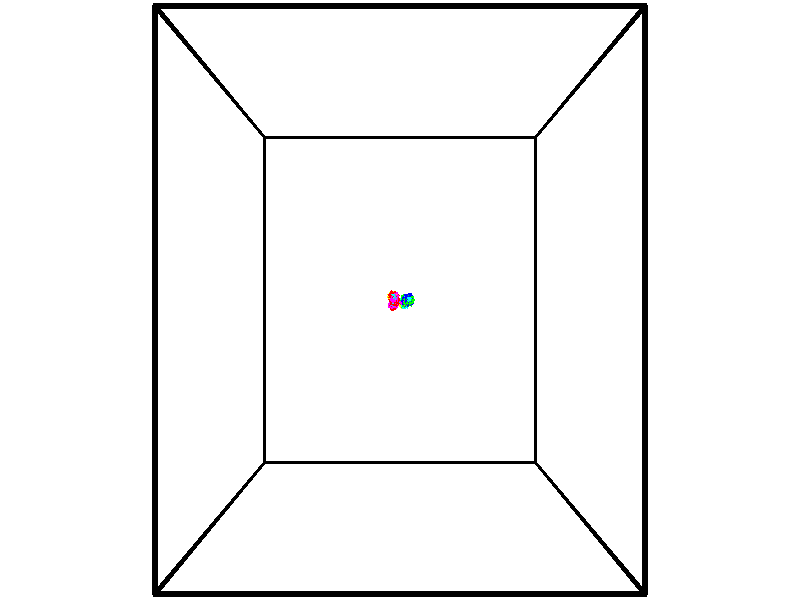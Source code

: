 // switches for output
#declare DRAW_BASES = 1; // possible values are 0, 1; only relevant for DNA ribbons
#declare DRAW_BASES_TYPE = 3; // possible values are 1, 2, 3; only relevant for DNA ribbons
#declare DRAW_FOG = 0; // set to 1 to enable fog

#include "colors.inc"

#include "transforms.inc"
background { rgb <1, 1, 1>}

#default {
   normal{
       ripples 0.25
       frequency 0.20
       turbulence 0.2
       lambda 5
   }
	finish {
		phong 0.1
		phong_size 40.
	}
}

// original window dimensions: 1024x640


// camera settings

camera {
	sky <-0, 1, 0>
	up <-0, 1, 0>
	right 1.6 * <1, 0, 0>
	location <44.88, 44.88, 200.277>
	look_at <44.88, 44.88, 44.88>
	direction <0, 0, -155.397>
	angle 67.0682
}


# declare cpy_camera_pos = <44.88, 44.88, 200.277>;
# if (DRAW_FOG = 1)
fog {
	fog_type 2
	up vnormalize(cpy_camera_pos)
	color rgbt<1,1,1,0.3>
	distance 1e-5
	fog_alt 3e-3
	fog_offset 71.808
}
# end


// LIGHTS

# declare lum = 6;
global_settings {
	ambient_light rgb lum * <0.05, 0.05, 0.05>
	max_trace_level 15
}# declare cpy_direct_light_amount = 0.25;
light_source
{	1000 * <-1, -1, 1>,
	rgb lum * cpy_direct_light_amount
	parallel
}

light_source
{	1000 * <1, 1, -1>,
	rgb lum * cpy_direct_light_amount
	parallel
}

// strand 0

// nucleotide -1

// particle -1
sphere {
	<42.458256, 45.475822, 57.114029> 0.250000
	pigment { color rgbt <1,0,0,0> }
	no_shadow
}
cylinder {
	<42.773888, 45.687229, 57.239265>,  <42.963268, 45.814072, 57.314407>, 0.100000
	pigment { color rgbt <1,0,0,0> }
	no_shadow
}
cylinder {
	<42.773888, 45.687229, 57.239265>,  <42.458256, 45.475822, 57.114029>, 0.100000
	pigment { color rgbt <1,0,0,0> }
	no_shadow
}

// particle -1
sphere {
	<42.773888, 45.687229, 57.239265> 0.100000
	pigment { color rgbt <1,0,0,0> }
	no_shadow
}
sphere {
	0, 1
	scale<0.080000,0.200000,0.300000>
	matrix <0.403834, -0.062249, -0.912712,
		-0.462891, 0.846639, -0.262552,
		0.789081, 0.528514, 0.313088,
		43.010612, 45.845783, 57.333191>
	pigment { color rgbt <0,1,1,0> }
	no_shadow
}
cylinder {
	<42.530399, 45.901218, 56.638874>,  <42.458256, 45.475822, 57.114029>, 0.130000
	pigment { color rgbt <1,0,0,0> }
	no_shadow
}

// nucleotide -1

// particle -1
sphere {
	<42.530399, 45.901218, 56.638874> 0.250000
	pigment { color rgbt <1,0,0,0> }
	no_shadow
}
cylinder {
	<42.890205, 45.890919, 56.813328>,  <43.106091, 45.884739, 56.917999>, 0.100000
	pigment { color rgbt <1,0,0,0> }
	no_shadow
}
cylinder {
	<42.890205, 45.890919, 56.813328>,  <42.530399, 45.901218, 56.638874>, 0.100000
	pigment { color rgbt <1,0,0,0> }
	no_shadow
}

// particle -1
sphere {
	<42.890205, 45.890919, 56.813328> 0.100000
	pigment { color rgbt <1,0,0,0> }
	no_shadow
}
sphere {
	0, 1
	scale<0.080000,0.200000,0.300000>
	matrix <0.421872, -0.208284, -0.882407,
		0.113564, 0.977729, -0.176490,
		0.899515, -0.025753, 0.436130,
		43.160061, 45.883194, 56.944168>
	pigment { color rgbt <0,1,1,0> }
	no_shadow
}
cylinder {
	<42.888161, 46.336723, 56.158630>,  <42.530399, 45.901218, 56.638874>, 0.130000
	pigment { color rgbt <1,0,0,0> }
	no_shadow
}

// nucleotide -1

// particle -1
sphere {
	<42.888161, 46.336723, 56.158630> 0.250000
	pigment { color rgbt <1,0,0,0> }
	no_shadow
}
cylinder {
	<43.138931, 46.104378, 56.366306>,  <43.289394, 45.964970, 56.490913>, 0.100000
	pigment { color rgbt <1,0,0,0> }
	no_shadow
}
cylinder {
	<43.138931, 46.104378, 56.366306>,  <42.888161, 46.336723, 56.158630>, 0.100000
	pigment { color rgbt <1,0,0,0> }
	no_shadow
}

// particle -1
sphere {
	<43.138931, 46.104378, 56.366306> 0.100000
	pigment { color rgbt <1,0,0,0> }
	no_shadow
}
sphere {
	0, 1
	scale<0.080000,0.200000,0.300000>
	matrix <0.389678, -0.343276, -0.854584,
		0.674625, 0.738076, 0.011143,
		0.626923, -0.580866, 0.519194,
		43.327007, 45.930119, 56.522064>
	pigment { color rgbt <0,1,1,0> }
	no_shadow
}
cylinder {
	<43.580841, 46.484150, 55.894543>,  <42.888161, 46.336723, 56.158630>, 0.130000
	pigment { color rgbt <1,0,0,0> }
	no_shadow
}

// nucleotide -1

// particle -1
sphere {
	<43.580841, 46.484150, 55.894543> 0.250000
	pigment { color rgbt <1,0,0,0> }
	no_shadow
}
cylinder {
	<43.576607, 46.109634, 56.034973>,  <43.574066, 45.884926, 56.119232>, 0.100000
	pigment { color rgbt <1,0,0,0> }
	no_shadow
}
cylinder {
	<43.576607, 46.109634, 56.034973>,  <43.580841, 46.484150, 55.894543>, 0.100000
	pigment { color rgbt <1,0,0,0> }
	no_shadow
}

// particle -1
sphere {
	<43.576607, 46.109634, 56.034973> 0.100000
	pigment { color rgbt <1,0,0,0> }
	no_shadow
}
sphere {
	0, 1
	scale<0.080000,0.200000,0.300000>
	matrix <0.199931, -0.345990, -0.916689,
		0.979753, 0.060489, 0.190854,
		-0.010584, -0.936287, 0.351078,
		43.573433, 45.828747, 56.140297>
	pigment { color rgbt <0,1,1,0> }
	no_shadow
}
cylinder {
	<44.038975, 46.245041, 55.428730>,  <43.580841, 46.484150, 55.894543>, 0.130000
	pigment { color rgbt <1,0,0,0> }
	no_shadow
}

// nucleotide -1

// particle -1
sphere {
	<44.038975, 46.245041, 55.428730> 0.250000
	pigment { color rgbt <1,0,0,0> }
	no_shadow
}
cylinder {
	<43.897659, 45.913765, 55.602757>,  <43.812870, 45.715000, 55.707172>, 0.100000
	pigment { color rgbt <1,0,0,0> }
	no_shadow
}
cylinder {
	<43.897659, 45.913765, 55.602757>,  <44.038975, 46.245041, 55.428730>, 0.100000
	pigment { color rgbt <1,0,0,0> }
	no_shadow
}

// particle -1
sphere {
	<43.897659, 45.913765, 55.602757> 0.100000
	pigment { color rgbt <1,0,0,0> }
	no_shadow
}
sphere {
	0, 1
	scale<0.080000,0.200000,0.300000>
	matrix <0.254136, -0.532533, -0.807356,
		0.900335, -0.174661, 0.398611,
		-0.353288, -0.828192, 0.435070,
		43.791672, 45.665306, 55.733276>
	pigment { color rgbt <0,1,1,0> }
	no_shadow
}
cylinder {
	<44.527847, 45.733089, 55.363899>,  <44.038975, 46.245041, 55.428730>, 0.130000
	pigment { color rgbt <1,0,0,0> }
	no_shadow
}

// nucleotide -1

// particle -1
sphere {
	<44.527847, 45.733089, 55.363899> 0.250000
	pigment { color rgbt <1,0,0,0> }
	no_shadow
}
cylinder {
	<44.170883, 45.561142, 55.418766>,  <43.956703, 45.457973, 55.451687>, 0.100000
	pigment { color rgbt <1,0,0,0> }
	no_shadow
}
cylinder {
	<44.170883, 45.561142, 55.418766>,  <44.527847, 45.733089, 55.363899>, 0.100000
	pigment { color rgbt <1,0,0,0> }
	no_shadow
}

// particle -1
sphere {
	<44.170883, 45.561142, 55.418766> 0.100000
	pigment { color rgbt <1,0,0,0> }
	no_shadow
}
sphere {
	0, 1
	scale<0.080000,0.200000,0.300000>
	matrix <0.089368, -0.466360, -0.880070,
		0.442283, -0.773126, 0.454601,
		-0.892412, -0.429867, 0.137170,
		43.903160, 45.432182, 55.459919>
	pigment { color rgbt <0,1,1,0> }
	no_shadow
}
cylinder {
	<44.638851, 44.973988, 55.214760>,  <44.527847, 45.733089, 55.363899>, 0.130000
	pigment { color rgbt <1,0,0,0> }
	no_shadow
}

// nucleotide -1

// particle -1
sphere {
	<44.638851, 44.973988, 55.214760> 0.250000
	pigment { color rgbt <1,0,0,0> }
	no_shadow
}
cylinder {
	<44.246353, 45.047512, 55.191559>,  <44.010853, 45.091629, 55.177639>, 0.100000
	pigment { color rgbt <1,0,0,0> }
	no_shadow
}
cylinder {
	<44.246353, 45.047512, 55.191559>,  <44.638851, 44.973988, 55.214760>, 0.100000
	pigment { color rgbt <1,0,0,0> }
	no_shadow
}

// particle -1
sphere {
	<44.246353, 45.047512, 55.191559> 0.100000
	pigment { color rgbt <1,0,0,0> }
	no_shadow
}
sphere {
	0, 1
	scale<0.080000,0.200000,0.300000>
	matrix <-0.009015, -0.344371, -0.938790,
		-0.192537, -0.920663, 0.339571,
		-0.981248, 0.183813, -0.058004,
		43.951981, 45.102657, 55.174156>
	pigment { color rgbt <0,1,1,0> }
	no_shadow
}
cylinder {
	<44.347370, 44.308327, 55.047379>,  <44.638851, 44.973988, 55.214760>, 0.130000
	pigment { color rgbt <1,0,0,0> }
	no_shadow
}

// nucleotide -1

// particle -1
sphere {
	<44.347370, 44.308327, 55.047379> 0.250000
	pigment { color rgbt <1,0,0,0> }
	no_shadow
}
cylinder {
	<44.087791, 44.594540, 54.943935>,  <43.932045, 44.766270, 54.881870>, 0.100000
	pigment { color rgbt <1,0,0,0> }
	no_shadow
}
cylinder {
	<44.087791, 44.594540, 54.943935>,  <44.347370, 44.308327, 55.047379>, 0.100000
	pigment { color rgbt <1,0,0,0> }
	no_shadow
}

// particle -1
sphere {
	<44.087791, 44.594540, 54.943935> 0.100000
	pigment { color rgbt <1,0,0,0> }
	no_shadow
}
sphere {
	0, 1
	scale<0.080000,0.200000,0.300000>
	matrix <-0.087458, -0.407802, -0.908872,
		-0.755790, -0.567193, 0.327221,
		-0.648947, 0.715535, -0.258607,
		43.893108, 44.809200, 54.866352>
	pigment { color rgbt <0,1,1,0> }
	no_shadow
}
cylinder {
	<43.951435, 43.954292, 54.652580>,  <44.347370, 44.308327, 55.047379>, 0.130000
	pigment { color rgbt <1,0,0,0> }
	no_shadow
}

// nucleotide -1

// particle -1
sphere {
	<43.951435, 43.954292, 54.652580> 0.250000
	pigment { color rgbt <1,0,0,0> }
	no_shadow
}
cylinder {
	<43.892181, 44.339695, 54.563389>,  <43.856628, 44.570934, 54.509876>, 0.100000
	pigment { color rgbt <1,0,0,0> }
	no_shadow
}
cylinder {
	<43.892181, 44.339695, 54.563389>,  <43.951435, 43.954292, 54.652580>, 0.100000
	pigment { color rgbt <1,0,0,0> }
	no_shadow
}

// particle -1
sphere {
	<43.892181, 44.339695, 54.563389> 0.100000
	pigment { color rgbt <1,0,0,0> }
	no_shadow
}
sphere {
	0, 1
	scale<0.080000,0.200000,0.300000>
	matrix <-0.132326, -0.242746, -0.961023,
		-0.980074, -0.112859, 0.163456,
		-0.148139, 0.963503, -0.222975,
		43.847740, 44.628746, 54.496498>
	pigment { color rgbt <0,1,1,0> }
	no_shadow
}
cylinder {
	<43.433044, 43.819954, 54.228287>,  <43.951435, 43.954292, 54.652580>, 0.130000
	pigment { color rgbt <1,0,0,0> }
	no_shadow
}

// nucleotide -1

// particle -1
sphere {
	<43.433044, 43.819954, 54.228287> 0.250000
	pigment { color rgbt <1,0,0,0> }
	no_shadow
}
cylinder {
	<43.527718, 44.199501, 54.144737>,  <43.584522, 44.427231, 54.094608>, 0.100000
	pigment { color rgbt <1,0,0,0> }
	no_shadow
}
cylinder {
	<43.527718, 44.199501, 54.144737>,  <43.433044, 43.819954, 54.228287>, 0.100000
	pigment { color rgbt <1,0,0,0> }
	no_shadow
}

// particle -1
sphere {
	<43.527718, 44.199501, 54.144737> 0.100000
	pigment { color rgbt <1,0,0,0> }
	no_shadow
}
sphere {
	0, 1
	scale<0.080000,0.200000,0.300000>
	matrix <-0.320116, -0.126818, -0.938852,
		-0.917338, 0.289070, 0.273733,
		0.236680, 0.948871, -0.208871,
		43.598721, 44.484161, 54.082077>
	pigment { color rgbt <0,1,1,0> }
	no_shadow
}
cylinder {
	<42.772144, 44.105225, 54.036713>,  <43.433044, 43.819954, 54.228287>, 0.130000
	pigment { color rgbt <1,0,0,0> }
	no_shadow
}

// nucleotide -1

// particle -1
sphere {
	<42.772144, 44.105225, 54.036713> 0.250000
	pigment { color rgbt <1,0,0,0> }
	no_shadow
}
cylinder {
	<43.064400, 44.329178, 53.880413>,  <43.239754, 44.463551, 53.786633>, 0.100000
	pigment { color rgbt <1,0,0,0> }
	no_shadow
}
cylinder {
	<43.064400, 44.329178, 53.880413>,  <42.772144, 44.105225, 54.036713>, 0.100000
	pigment { color rgbt <1,0,0,0> }
	no_shadow
}

// particle -1
sphere {
	<43.064400, 44.329178, 53.880413> 0.100000
	pigment { color rgbt <1,0,0,0> }
	no_shadow
}
sphere {
	0, 1
	scale<0.080000,0.200000,0.300000>
	matrix <-0.392252, -0.124218, -0.911432,
		-0.558838, 0.819205, 0.128858,
		0.730643, 0.559887, -0.390753,
		43.283592, 44.497143, 53.763187>
	pigment { color rgbt <0,1,1,0> }
	no_shadow
}
cylinder {
	<42.479359, 44.657169, 53.637184>,  <42.772144, 44.105225, 54.036713>, 0.130000
	pigment { color rgbt <1,0,0,0> }
	no_shadow
}

// nucleotide -1

// particle -1
sphere {
	<42.479359, 44.657169, 53.637184> 0.250000
	pigment { color rgbt <1,0,0,0> }
	no_shadow
}
cylinder {
	<42.845032, 44.589375, 53.489922>,  <43.064434, 44.548698, 53.401562>, 0.100000
	pigment { color rgbt <1,0,0,0> }
	no_shadow
}
cylinder {
	<42.845032, 44.589375, 53.489922>,  <42.479359, 44.657169, 53.637184>, 0.100000
	pigment { color rgbt <1,0,0,0> }
	no_shadow
}

// particle -1
sphere {
	<42.845032, 44.589375, 53.489922> 0.100000
	pigment { color rgbt <1,0,0,0> }
	no_shadow
}
sphere {
	0, 1
	scale<0.080000,0.200000,0.300000>
	matrix <-0.379399, -0.038347, -0.924438,
		0.142563, 0.984786, -0.099360,
		0.914184, -0.169488, -0.368160,
		43.119286, 44.538528, 53.379475>
	pigment { color rgbt <0,1,1,0> }
	no_shadow
}
cylinder {
	<42.374977, 44.852512, 53.022114>,  <42.479359, 44.657169, 53.637184>, 0.130000
	pigment { color rgbt <1,0,0,0> }
	no_shadow
}

// nucleotide -1

// particle -1
sphere {
	<42.374977, 44.852512, 53.022114> 0.250000
	pigment { color rgbt <1,0,0,0> }
	no_shadow
}
cylinder {
	<42.743248, 44.700932, 52.984703>,  <42.964211, 44.609985, 52.962257>, 0.100000
	pigment { color rgbt <1,0,0,0> }
	no_shadow
}
cylinder {
	<42.743248, 44.700932, 52.984703>,  <42.374977, 44.852512, 53.022114>, 0.100000
	pigment { color rgbt <1,0,0,0> }
	no_shadow
}

// particle -1
sphere {
	<42.743248, 44.700932, 52.984703> 0.100000
	pigment { color rgbt <1,0,0,0> }
	no_shadow
}
sphere {
	0, 1
	scale<0.080000,0.200000,0.300000>
	matrix <-0.107911, -0.016842, -0.994018,
		0.375107, 0.925264, -0.056399,
		0.920679, -0.378950, -0.093528,
		43.019451, 44.587246, 52.956646>
	pigment { color rgbt <0,1,1,0> }
	no_shadow
}
cylinder {
	<42.565624, 45.150467, 52.424774>,  <42.374977, 44.852512, 53.022114>, 0.130000
	pigment { color rgbt <1,0,0,0> }
	no_shadow
}

// nucleotide -1

// particle -1
sphere {
	<42.565624, 45.150467, 52.424774> 0.250000
	pigment { color rgbt <1,0,0,0> }
	no_shadow
}
cylinder {
	<42.765678, 44.807934, 52.476257>,  <42.885712, 44.602413, 52.507145>, 0.100000
	pigment { color rgbt <1,0,0,0> }
	no_shadow
}
cylinder {
	<42.765678, 44.807934, 52.476257>,  <42.565624, 45.150467, 52.424774>, 0.100000
	pigment { color rgbt <1,0,0,0> }
	no_shadow
}

// particle -1
sphere {
	<42.765678, 44.807934, 52.476257> 0.100000
	pigment { color rgbt <1,0,0,0> }
	no_shadow
}
sphere {
	0, 1
	scale<0.080000,0.200000,0.300000>
	matrix <-0.020097, -0.160066, -0.986902,
		0.865715, 0.490995, -0.097264,
		0.500133, -0.856331, 0.128705,
		42.915718, 44.551033, 52.514870>
	pigment { color rgbt <0,1,1,0> }
	no_shadow
}
cylinder {
	<43.046040, 45.172260, 51.951210>,  <42.565624, 45.150467, 52.424774>, 0.130000
	pigment { color rgbt <1,0,0,0> }
	no_shadow
}

// nucleotide -1

// particle -1
sphere {
	<43.046040, 45.172260, 51.951210> 0.250000
	pigment { color rgbt <1,0,0,0> }
	no_shadow
}
cylinder {
	<43.031769, 44.784637, 52.048908>,  <43.023209, 44.552063, 52.107529>, 0.100000
	pigment { color rgbt <1,0,0,0> }
	no_shadow
}
cylinder {
	<43.031769, 44.784637, 52.048908>,  <43.046040, 45.172260, 51.951210>, 0.100000
	pigment { color rgbt <1,0,0,0> }
	no_shadow
}

// particle -1
sphere {
	<43.031769, 44.784637, 52.048908> 0.100000
	pigment { color rgbt <1,0,0,0> }
	no_shadow
}
sphere {
	0, 1
	scale<0.080000,0.200000,0.300000>
	matrix <-0.054749, -0.242138, -0.968696,
		0.997863, -0.047930, -0.044417,
		-0.035674, -0.969057, 0.244244,
		43.021065, 44.493919, 52.122181>
	pigment { color rgbt <0,1,1,0> }
	no_shadow
}
cylinder {
	<43.530533, 44.903404, 51.587608>,  <43.046040, 45.172260, 51.951210>, 0.130000
	pigment { color rgbt <1,0,0,0> }
	no_shadow
}

// nucleotide -1

// particle -1
sphere {
	<43.530533, 44.903404, 51.587608> 0.250000
	pigment { color rgbt <1,0,0,0> }
	no_shadow
}
cylinder {
	<43.337677, 44.568176, 51.689728>,  <43.221962, 44.367039, 51.750999>, 0.100000
	pigment { color rgbt <1,0,0,0> }
	no_shadow
}
cylinder {
	<43.337677, 44.568176, 51.689728>,  <43.530533, 44.903404, 51.587608>, 0.100000
	pigment { color rgbt <1,0,0,0> }
	no_shadow
}

// particle -1
sphere {
	<43.337677, 44.568176, 51.689728> 0.100000
	pigment { color rgbt <1,0,0,0> }
	no_shadow
}
sphere {
	0, 1
	scale<0.080000,0.200000,0.300000>
	matrix <0.237206, -0.405401, -0.882827,
		0.843370, -0.365089, 0.394256,
		-0.482141, -0.838070, 0.255301,
		43.193035, 44.316757, 51.766319>
	pigment { color rgbt <0,1,1,0> }
	no_shadow
}
cylinder {
	<43.974873, 44.319973, 51.483421>,  <43.530533, 44.903404, 51.587608>, 0.130000
	pigment { color rgbt <1,0,0,0> }
	no_shadow
}

// nucleotide -1

// particle -1
sphere {
	<43.974873, 44.319973, 51.483421> 0.250000
	pigment { color rgbt <1,0,0,0> }
	no_shadow
}
cylinder {
	<43.609016, 44.158443, 51.475880>,  <43.389503, 44.061527, 51.471355>, 0.100000
	pigment { color rgbt <1,0,0,0> }
	no_shadow
}
cylinder {
	<43.609016, 44.158443, 51.475880>,  <43.974873, 44.319973, 51.483421>, 0.100000
	pigment { color rgbt <1,0,0,0> }
	no_shadow
}

// particle -1
sphere {
	<43.609016, 44.158443, 51.475880> 0.100000
	pigment { color rgbt <1,0,0,0> }
	no_shadow
}
sphere {
	0, 1
	scale<0.080000,0.200000,0.300000>
	matrix <0.176501, -0.356942, -0.917300,
		0.363694, -0.842331, 0.397749,
		-0.914644, -0.403819, -0.018855,
		43.334621, 44.037296, 51.470222>
	pigment { color rgbt <0,1,1,0> }
	no_shadow
}
cylinder {
	<44.025864, 43.724396, 50.982319>,  <43.974873, 44.319973, 51.483421>, 0.130000
	pigment { color rgbt <1,0,0,0> }
	no_shadow
}

// nucleotide -1

// particle -1
sphere {
	<44.025864, 43.724396, 50.982319> 0.250000
	pigment { color rgbt <1,0,0,0> }
	no_shadow
}
cylinder {
	<43.641418, 43.834694, 50.988304>,  <43.410751, 43.900875, 50.991894>, 0.100000
	pigment { color rgbt <1,0,0,0> }
	no_shadow
}
cylinder {
	<43.641418, 43.834694, 50.988304>,  <44.025864, 43.724396, 50.982319>, 0.100000
	pigment { color rgbt <1,0,0,0> }
	no_shadow
}

// particle -1
sphere {
	<43.641418, 43.834694, 50.988304> 0.100000
	pigment { color rgbt <1,0,0,0> }
	no_shadow
}
sphere {
	0, 1
	scale<0.080000,0.200000,0.300000>
	matrix <-0.037456, -0.076495, -0.996366,
		-0.273602, -0.958181, 0.083849,
		-0.961113, 0.275749, 0.014960,
		43.353085, 43.917419, 50.992794>
	pigment { color rgbt <0,1,1,0> }
	no_shadow
}
cylinder {
	<43.689369, 43.154575, 50.643345>,  <44.025864, 43.724396, 50.982319>, 0.130000
	pigment { color rgbt <1,0,0,0> }
	no_shadow
}

// nucleotide -1

// particle -1
sphere {
	<43.689369, 43.154575, 50.643345> 0.250000
	pigment { color rgbt <1,0,0,0> }
	no_shadow
}
cylinder {
	<43.437134, 43.462742, 50.605770>,  <43.285793, 43.647640, 50.583225>, 0.100000
	pigment { color rgbt <1,0,0,0> }
	no_shadow
}
cylinder {
	<43.437134, 43.462742, 50.605770>,  <43.689369, 43.154575, 50.643345>, 0.100000
	pigment { color rgbt <1,0,0,0> }
	no_shadow
}

// particle -1
sphere {
	<43.437134, 43.462742, 50.605770> 0.100000
	pigment { color rgbt <1,0,0,0> }
	no_shadow
}
sphere {
	0, 1
	scale<0.080000,0.200000,0.300000>
	matrix <-0.070143, -0.177113, -0.981688,
		-0.772944, -0.612448, 0.165724,
		-0.630585, 0.770414, -0.093939,
		43.247959, 43.693867, 50.577587>
	pigment { color rgbt <0,1,1,0> }
	no_shadow
}
cylinder {
	<43.179623, 42.864124, 50.233501>,  <43.689369, 43.154575, 50.643345>, 0.130000
	pigment { color rgbt <1,0,0,0> }
	no_shadow
}

// nucleotide -1

// particle -1
sphere {
	<43.179623, 42.864124, 50.233501> 0.250000
	pigment { color rgbt <1,0,0,0> }
	no_shadow
}
cylinder {
	<43.164642, 43.261848, 50.193611>,  <43.155655, 43.500484, 50.169678>, 0.100000
	pigment { color rgbt <1,0,0,0> }
	no_shadow
}
cylinder {
	<43.164642, 43.261848, 50.193611>,  <43.179623, 42.864124, 50.233501>, 0.100000
	pigment { color rgbt <1,0,0,0> }
	no_shadow
}

// particle -1
sphere {
	<43.164642, 43.261848, 50.193611> 0.100000
	pigment { color rgbt <1,0,0,0> }
	no_shadow
}
sphere {
	0, 1
	scale<0.080000,0.200000,0.300000>
	matrix <-0.077078, -0.102368, -0.991756,
		-0.996321, -0.029458, 0.080473,
		-0.037453, 0.994310, -0.099721,
		43.153408, 43.560143, 50.163696>
	pigment { color rgbt <0,1,1,0> }
	no_shadow
}
cylinder {
	<42.732437, 42.871819, 49.649570>,  <43.179623, 42.864124, 50.233501>, 0.130000
	pigment { color rgbt <1,0,0,0> }
	no_shadow
}

// nucleotide -1

// particle -1
sphere {
	<42.732437, 42.871819, 49.649570> 0.250000
	pigment { color rgbt <1,0,0,0> }
	no_shadow
}
cylinder {
	<42.891075, 43.237926, 49.677853>,  <42.986256, 43.457592, 49.694820>, 0.100000
	pigment { color rgbt <1,0,0,0> }
	no_shadow
}
cylinder {
	<42.891075, 43.237926, 49.677853>,  <42.732437, 42.871819, 49.649570>, 0.100000
	pigment { color rgbt <1,0,0,0> }
	no_shadow
}

// particle -1
sphere {
	<42.891075, 43.237926, 49.677853> 0.100000
	pigment { color rgbt <1,0,0,0> }
	no_shadow
}
sphere {
	0, 1
	scale<0.080000,0.200000,0.300000>
	matrix <0.019277, 0.068698, -0.997451,
		-0.917793, 0.396943, 0.009601,
		0.396591, 0.915268, 0.070702,
		43.010052, 43.512508, 49.699062>
	pigment { color rgbt <0,1,1,0> }
	no_shadow
}
cylinder {
	<42.401115, 43.395355, 49.234734>,  <42.732437, 42.871819, 49.649570>, 0.130000
	pigment { color rgbt <1,0,0,0> }
	no_shadow
}

// nucleotide -1

// particle -1
sphere {
	<42.401115, 43.395355, 49.234734> 0.250000
	pigment { color rgbt <1,0,0,0> }
	no_shadow
}
cylinder {
	<42.746170, 43.592789, 49.278992>,  <42.953201, 43.711246, 49.305546>, 0.100000
	pigment { color rgbt <1,0,0,0> }
	no_shadow
}
cylinder {
	<42.746170, 43.592789, 49.278992>,  <42.401115, 43.395355, 49.234734>, 0.100000
	pigment { color rgbt <1,0,0,0> }
	no_shadow
}

// particle -1
sphere {
	<42.746170, 43.592789, 49.278992> 0.100000
	pigment { color rgbt <1,0,0,0> }
	no_shadow
}
sphere {
	0, 1
	scale<0.080000,0.200000,0.300000>
	matrix <-0.103584, 0.386482, -0.916462,
		-0.495113, 0.779108, 0.384519,
		0.862632, 0.493582, 0.110649,
		43.004959, 43.740864, 49.312187>
	pigment { color rgbt <0,1,1,0> }
	no_shadow
}
cylinder {
	<42.296535, 43.996128, 48.830231>,  <42.401115, 43.395355, 49.234734>, 0.130000
	pigment { color rgbt <1,0,0,0> }
	no_shadow
}

// nucleotide -1

// particle -1
sphere {
	<42.296535, 43.996128, 48.830231> 0.250000
	pigment { color rgbt <1,0,0,0> }
	no_shadow
}
cylinder {
	<42.692108, 44.012657, 48.887245>,  <42.929451, 44.022575, 48.921452>, 0.100000
	pigment { color rgbt <1,0,0,0> }
	no_shadow
}
cylinder {
	<42.692108, 44.012657, 48.887245>,  <42.296535, 43.996128, 48.830231>, 0.100000
	pigment { color rgbt <1,0,0,0> }
	no_shadow
}

// particle -1
sphere {
	<42.692108, 44.012657, 48.887245> 0.100000
	pigment { color rgbt <1,0,0,0> }
	no_shadow
}
sphere {
	0, 1
	scale<0.080000,0.200000,0.300000>
	matrix <0.122701, 0.312532, -0.941949,
		-0.083474, 0.949008, 0.304001,
		0.988927, 0.041327, 0.142532,
		42.988785, 44.025055, 48.930004>
	pigment { color rgbt <0,1,1,0> }
	no_shadow
}
cylinder {
	<42.497726, 44.653175, 48.547253>,  <42.296535, 43.996128, 48.830231>, 0.130000
	pigment { color rgbt <1,0,0,0> }
	no_shadow
}

// nucleotide -1

// particle -1
sphere {
	<42.497726, 44.653175, 48.547253> 0.250000
	pigment { color rgbt <1,0,0,0> }
	no_shadow
}
cylinder {
	<42.810364, 44.404221, 48.563969>,  <42.997948, 44.254848, 48.573997>, 0.100000
	pigment { color rgbt <1,0,0,0> }
	no_shadow
}
cylinder {
	<42.810364, 44.404221, 48.563969>,  <42.497726, 44.653175, 48.547253>, 0.100000
	pigment { color rgbt <1,0,0,0> }
	no_shadow
}

// particle -1
sphere {
	<42.810364, 44.404221, 48.563969> 0.100000
	pigment { color rgbt <1,0,0,0> }
	no_shadow
}
sphere {
	0, 1
	scale<0.080000,0.200000,0.300000>
	matrix <0.205935, 0.194222, -0.959098,
		0.588811, 0.758233, 0.279974,
		0.781596, -0.622383, 0.041786,
		43.044842, 44.217506, 48.576504>
	pigment { color rgbt <0,1,1,0> }
	no_shadow
}
cylinder {
	<43.065872, 45.039761, 48.248947>,  <42.497726, 44.653175, 48.547253>, 0.130000
	pigment { color rgbt <1,0,0,0> }
	no_shadow
}

// nucleotide -1

// particle -1
sphere {
	<43.065872, 45.039761, 48.248947> 0.250000
	pigment { color rgbt <1,0,0,0> }
	no_shadow
}
cylinder {
	<43.183037, 44.657864, 48.228268>,  <43.253334, 44.428726, 48.215862>, 0.100000
	pigment { color rgbt <1,0,0,0> }
	no_shadow
}
cylinder {
	<43.183037, 44.657864, 48.228268>,  <43.065872, 45.039761, 48.248947>, 0.100000
	pigment { color rgbt <1,0,0,0> }
	no_shadow
}

// particle -1
sphere {
	<43.183037, 44.657864, 48.228268> 0.100000
	pigment { color rgbt <1,0,0,0> }
	no_shadow
}
sphere {
	0, 1
	scale<0.080000,0.200000,0.300000>
	matrix <0.211190, 0.117335, -0.970377,
		0.932524, 0.273318, 0.236001,
		0.292913, -0.954741, -0.051696,
		43.270912, 44.371441, 48.212757>
	pigment { color rgbt <0,1,1,0> }
	no_shadow
}
cylinder {
	<43.637753, 45.091236, 47.845955>,  <43.065872, 45.039761, 48.248947>, 0.130000
	pigment { color rgbt <1,0,0,0> }
	no_shadow
}

// nucleotide -1

// particle -1
sphere {
	<43.637753, 45.091236, 47.845955> 0.250000
	pigment { color rgbt <1,0,0,0> }
	no_shadow
}
cylinder {
	<43.551605, 44.700947, 47.830063>,  <43.499916, 44.466774, 47.820530>, 0.100000
	pigment { color rgbt <1,0,0,0> }
	no_shadow
}
cylinder {
	<43.551605, 44.700947, 47.830063>,  <43.637753, 45.091236, 47.845955>, 0.100000
	pigment { color rgbt <1,0,0,0> }
	no_shadow
}

// particle -1
sphere {
	<43.551605, 44.700947, 47.830063> 0.100000
	pigment { color rgbt <1,0,0,0> }
	no_shadow
}
sphere {
	0, 1
	scale<0.080000,0.200000,0.300000>
	matrix <0.200625, -0.004396, -0.979658,
		0.955701, -0.218961, 0.196702,
		-0.215372, -0.975724, -0.039728,
		43.486992, 44.408230, 47.818146>
	pigment { color rgbt <0,1,1,0> }
	no_shadow
}
cylinder {
	<44.268188, 44.746330, 47.672794>,  <43.637753, 45.091236, 47.845955>, 0.130000
	pigment { color rgbt <1,0,0,0> }
	no_shadow
}

// nucleotide -1

// particle -1
sphere {
	<44.268188, 44.746330, 47.672794> 0.250000
	pigment { color rgbt <1,0,0,0> }
	no_shadow
}
cylinder {
	<43.937035, 44.549221, 47.565620>,  <43.738342, 44.430954, 47.501316>, 0.100000
	pigment { color rgbt <1,0,0,0> }
	no_shadow
}
cylinder {
	<43.937035, 44.549221, 47.565620>,  <44.268188, 44.746330, 47.672794>, 0.100000
	pigment { color rgbt <1,0,0,0> }
	no_shadow
}

// particle -1
sphere {
	<43.937035, 44.549221, 47.565620> 0.100000
	pigment { color rgbt <1,0,0,0> }
	no_shadow
}
sphere {
	0, 1
	scale<0.080000,0.200000,0.300000>
	matrix <0.208970, 0.172330, -0.962618,
		0.520525, -0.852923, -0.039694,
		-0.827880, -0.492772, -0.267937,
		43.688671, 44.401390, 47.485241>
	pigment { color rgbt <0,1,1,0> }
	no_shadow
}
cylinder {
	<44.525166, 44.236221, 47.049370>,  <44.268188, 44.746330, 47.672794>, 0.130000
	pigment { color rgbt <1,0,0,0> }
	no_shadow
}

// nucleotide -1

// particle -1
sphere {
	<44.525166, 44.236221, 47.049370> 0.250000
	pigment { color rgbt <1,0,0,0> }
	no_shadow
}
cylinder {
	<44.126938, 44.264870, 47.024994>,  <43.888000, 44.282059, 47.010368>, 0.100000
	pigment { color rgbt <1,0,0,0> }
	no_shadow
}
cylinder {
	<44.126938, 44.264870, 47.024994>,  <44.525166, 44.236221, 47.049370>, 0.100000
	pigment { color rgbt <1,0,0,0> }
	no_shadow
}

// particle -1
sphere {
	<44.126938, 44.264870, 47.024994> 0.100000
	pigment { color rgbt <1,0,0,0> }
	no_shadow
}
sphere {
	0, 1
	scale<0.080000,0.200000,0.300000>
	matrix <0.059548, -0.021436, -0.997995,
		-0.072787, -0.997201, 0.017075,
		-0.995568, 0.071625, -0.060941,
		43.828266, 44.286354, 47.006710>
	pigment { color rgbt <0,1,1,0> }
	no_shadow
}
cylinder {
	<44.378277, 43.794369, 46.494064>,  <44.525166, 44.236221, 47.049370>, 0.130000
	pigment { color rgbt <1,0,0,0> }
	no_shadow
}

// nucleotide -1

// particle -1
sphere {
	<44.378277, 43.794369, 46.494064> 0.250000
	pigment { color rgbt <1,0,0,0> }
	no_shadow
}
cylinder {
	<44.038727, 44.000256, 46.542213>,  <43.834999, 44.123787, 46.571102>, 0.100000
	pigment { color rgbt <1,0,0,0> }
	no_shadow
}
cylinder {
	<44.038727, 44.000256, 46.542213>,  <44.378277, 43.794369, 46.494064>, 0.100000
	pigment { color rgbt <1,0,0,0> }
	no_shadow
}

// particle -1
sphere {
	<44.038727, 44.000256, 46.542213> 0.100000
	pigment { color rgbt <1,0,0,0> }
	no_shadow
}
sphere {
	0, 1
	scale<0.080000,0.200000,0.300000>
	matrix <-0.116865, 0.039341, -0.992368,
		-0.515520, -0.856460, 0.026756,
		-0.848871, 0.514713, 0.120372,
		43.784065, 44.154671, 46.578323>
	pigment { color rgbt <0,1,1,0> }
	no_shadow
}
cylinder {
	<43.858887, 43.421875, 46.044655>,  <44.378277, 43.794369, 46.494064>, 0.130000
	pigment { color rgbt <1,0,0,0> }
	no_shadow
}

// nucleotide -1

// particle -1
sphere {
	<43.858887, 43.421875, 46.044655> 0.250000
	pigment { color rgbt <1,0,0,0> }
	no_shadow
}
cylinder {
	<43.760086, 43.803627, 46.111763>,  <43.700806, 44.032677, 46.152027>, 0.100000
	pigment { color rgbt <1,0,0,0> }
	no_shadow
}
cylinder {
	<43.760086, 43.803627, 46.111763>,  <43.858887, 43.421875, 46.044655>, 0.100000
	pigment { color rgbt <1,0,0,0> }
	no_shadow
}

// particle -1
sphere {
	<43.760086, 43.803627, 46.111763> 0.100000
	pigment { color rgbt <1,0,0,0> }
	no_shadow
}
sphere {
	0, 1
	scale<0.080000,0.200000,0.300000>
	matrix <-0.231764, 0.109929, -0.966541,
		-0.940891, -0.277622, 0.194038,
		-0.247003, 0.954380, 0.167774,
		43.685986, 44.089943, 46.162094>
	pigment { color rgbt <0,1,1,0> }
	no_shadow
}
cylinder {
	<43.336884, 43.466618, 45.579662>,  <43.858887, 43.421875, 46.044655>, 0.130000
	pigment { color rgbt <1,0,0,0> }
	no_shadow
}

// nucleotide -1

// particle -1
sphere {
	<43.336884, 43.466618, 45.579662> 0.250000
	pigment { color rgbt <1,0,0,0> }
	no_shadow
}
cylinder {
	<43.443169, 43.842922, 45.663914>,  <43.506939, 44.068707, 45.714466>, 0.100000
	pigment { color rgbt <1,0,0,0> }
	no_shadow
}
cylinder {
	<43.443169, 43.842922, 45.663914>,  <43.336884, 43.466618, 45.579662>, 0.100000
	pigment { color rgbt <1,0,0,0> }
	no_shadow
}

// particle -1
sphere {
	<43.443169, 43.842922, 45.663914> 0.100000
	pigment { color rgbt <1,0,0,0> }
	no_shadow
}
sphere {
	0, 1
	scale<0.080000,0.200000,0.300000>
	matrix <-0.136828, 0.253073, -0.957722,
		-0.954293, 0.225659, 0.195968,
		0.265713, 0.940761, 0.210629,
		43.522884, 44.125149, 45.727104>
	pigment { color rgbt <0,1,1,0> }
	no_shadow
}
cylinder {
	<42.752316, 43.968506, 45.298023>,  <43.336884, 43.466618, 45.579662>, 0.130000
	pigment { color rgbt <1,0,0,0> }
	no_shadow
}

// nucleotide -1

// particle -1
sphere {
	<42.752316, 43.968506, 45.298023> 0.250000
	pigment { color rgbt <1,0,0,0> }
	no_shadow
}
cylinder {
	<43.108612, 44.144321, 45.344299>,  <43.322392, 44.249809, 45.372066>, 0.100000
	pigment { color rgbt <1,0,0,0> }
	no_shadow
}
cylinder {
	<43.108612, 44.144321, 45.344299>,  <42.752316, 43.968506, 45.298023>, 0.100000
	pigment { color rgbt <1,0,0,0> }
	no_shadow
}

// particle -1
sphere {
	<43.108612, 44.144321, 45.344299> 0.100000
	pigment { color rgbt <1,0,0,0> }
	no_shadow
}
sphere {
	0, 1
	scale<0.080000,0.200000,0.300000>
	matrix <-0.101354, 0.440230, -0.892147,
		-0.443062, 0.782947, 0.436680,
		0.890743, 0.439535, 0.115694,
		43.375835, 44.276180, 45.379009>
	pigment { color rgbt <0,1,1,0> }
	no_shadow
}
cylinder {
	<42.589767, 44.710102, 45.361977>,  <42.752316, 43.968506, 45.298023>, 0.130000
	pigment { color rgbt <1,0,0,0> }
	no_shadow
}

// nucleotide -1

// particle -1
sphere {
	<42.589767, 44.710102, 45.361977> 0.250000
	pigment { color rgbt <1,0,0,0> }
	no_shadow
}
cylinder {
	<42.958420, 44.637718, 45.224663>,  <43.179611, 44.594288, 45.142273>, 0.100000
	pigment { color rgbt <1,0,0,0> }
	no_shadow
}
cylinder {
	<42.958420, 44.637718, 45.224663>,  <42.589767, 44.710102, 45.361977>, 0.100000
	pigment { color rgbt <1,0,0,0> }
	no_shadow
}

// particle -1
sphere {
	<42.958420, 44.637718, 45.224663> 0.100000
	pigment { color rgbt <1,0,0,0> }
	no_shadow
}
sphere {
	0, 1
	scale<0.080000,0.200000,0.300000>
	matrix <-0.233263, 0.448631, -0.862739,
		0.310133, 0.875205, 0.371261,
		0.921632, -0.180962, -0.343288,
		43.234909, 44.583431, 45.121677>
	pigment { color rgbt <0,1,1,0> }
	no_shadow
}
cylinder {
	<42.648846, 45.180553, 44.879128>,  <42.589767, 44.710102, 45.361977>, 0.130000
	pigment { color rgbt <1,0,0,0> }
	no_shadow
}

// nucleotide -1

// particle -1
sphere {
	<42.648846, 45.180553, 44.879128> 0.250000
	pigment { color rgbt <1,0,0,0> }
	no_shadow
}
cylinder {
	<42.974129, 44.963573, 44.794807>,  <43.169300, 44.833385, 44.744213>, 0.100000
	pigment { color rgbt <1,0,0,0> }
	no_shadow
}
cylinder {
	<42.974129, 44.963573, 44.794807>,  <42.648846, 45.180553, 44.879128>, 0.100000
	pigment { color rgbt <1,0,0,0> }
	no_shadow
}

// particle -1
sphere {
	<42.974129, 44.963573, 44.794807> 0.100000
	pigment { color rgbt <1,0,0,0> }
	no_shadow
}
sphere {
	0, 1
	scale<0.080000,0.200000,0.300000>
	matrix <0.057694, 0.435587, -0.898296,
		0.579101, 0.718342, 0.385521,
		0.813212, -0.542447, -0.210805,
		43.218094, 44.800838, 44.731567>
	pigment { color rgbt <0,1,1,0> }
	no_shadow
}
cylinder {
	<43.090019, 45.667576, 44.629990>,  <42.648846, 45.180553, 44.879128>, 0.130000
	pigment { color rgbt <1,0,0,0> }
	no_shadow
}

// nucleotide -1

// particle -1
sphere {
	<43.090019, 45.667576, 44.629990> 0.250000
	pigment { color rgbt <1,0,0,0> }
	no_shadow
}
cylinder {
	<43.233727, 45.327438, 44.476189>,  <43.319950, 45.123356, 44.383907>, 0.100000
	pigment { color rgbt <1,0,0,0> }
	no_shadow
}
cylinder {
	<43.233727, 45.327438, 44.476189>,  <43.090019, 45.667576, 44.629990>, 0.100000
	pigment { color rgbt <1,0,0,0> }
	no_shadow
}

// particle -1
sphere {
	<43.233727, 45.327438, 44.476189> 0.100000
	pigment { color rgbt <1,0,0,0> }
	no_shadow
}
sphere {
	0, 1
	scale<0.080000,0.200000,0.300000>
	matrix <0.064487, 0.433642, -0.898775,
		0.931004, 0.298104, 0.210629,
		0.359266, -0.850346, -0.384498,
		43.341507, 45.072334, 44.360840>
	pigment { color rgbt <0,1,1,0> }
	no_shadow
}
cylinder {
	<43.680843, 45.868336, 44.213348>,  <43.090019, 45.667576, 44.629990>, 0.130000
	pigment { color rgbt <1,0,0,0> }
	no_shadow
}

// nucleotide -1

// particle -1
sphere {
	<43.680843, 45.868336, 44.213348> 0.250000
	pigment { color rgbt <1,0,0,0> }
	no_shadow
}
cylinder {
	<43.539536, 45.512997, 44.096016>,  <43.454750, 45.299793, 44.025616>, 0.100000
	pigment { color rgbt <1,0,0,0> }
	no_shadow
}
cylinder {
	<43.539536, 45.512997, 44.096016>,  <43.680843, 45.868336, 44.213348>, 0.100000
	pigment { color rgbt <1,0,0,0> }
	no_shadow
}

// particle -1
sphere {
	<43.539536, 45.512997, 44.096016> 0.100000
	pigment { color rgbt <1,0,0,0> }
	no_shadow
}
sphere {
	0, 1
	scale<0.080000,0.200000,0.300000>
	matrix <0.109796, 0.272016, -0.956008,
		0.929057, -0.369933, 0.001443,
		-0.353267, -0.888345, -0.293336,
		43.433556, 45.246494, 44.008015>
	pigment { color rgbt <0,1,1,0> }
	no_shadow
}
cylinder {
	<44.052731, 45.823421, 43.520870>,  <43.680843, 45.868336, 44.213348>, 0.130000
	pigment { color rgbt <1,0,0,0> }
	no_shadow
}

// nucleotide -1

// particle -1
sphere {
	<44.052731, 45.823421, 43.520870> 0.250000
	pigment { color rgbt <1,0,0,0> }
	no_shadow
}
cylinder {
	<43.780411, 45.530464, 43.516708>,  <43.617020, 45.354691, 43.514214>, 0.100000
	pigment { color rgbt <1,0,0,0> }
	no_shadow
}
cylinder {
	<43.780411, 45.530464, 43.516708>,  <44.052731, 45.823421, 43.520870>, 0.100000
	pigment { color rgbt <1,0,0,0> }
	no_shadow
}

// particle -1
sphere {
	<43.780411, 45.530464, 43.516708> 0.100000
	pigment { color rgbt <1,0,0,0> }
	no_shadow
}
sphere {
	0, 1
	scale<0.080000,0.200000,0.300000>
	matrix <-0.041419, 0.052671, -0.997753,
		0.731298, -0.678838, -0.066194,
		-0.680799, -0.732397, -0.010402,
		43.576172, 45.310745, 43.513588>
	pigment { color rgbt <0,1,1,0> }
	no_shadow
}
cylinder {
	<44.230534, 45.480286, 42.994682>,  <44.052731, 45.823421, 43.520870>, 0.130000
	pigment { color rgbt <1,0,0,0> }
	no_shadow
}

// nucleotide -1

// particle -1
sphere {
	<44.230534, 45.480286, 42.994682> 0.250000
	pigment { color rgbt <1,0,0,0> }
	no_shadow
}
cylinder {
	<43.850052, 45.362289, 43.030861>,  <43.621761, 45.291492, 43.052567>, 0.100000
	pigment { color rgbt <1,0,0,0> }
	no_shadow
}
cylinder {
	<43.850052, 45.362289, 43.030861>,  <44.230534, 45.480286, 42.994682>, 0.100000
	pigment { color rgbt <1,0,0,0> }
	no_shadow
}

// particle -1
sphere {
	<43.850052, 45.362289, 43.030861> 0.100000
	pigment { color rgbt <1,0,0,0> }
	no_shadow
}
sphere {
	0, 1
	scale<0.080000,0.200000,0.300000>
	matrix <-0.149418, 0.183922, -0.971518,
		0.269959, -0.937630, -0.219025,
		-0.951208, -0.294996, 0.090447,
		43.564690, 45.273792, 43.057995>
	pigment { color rgbt <0,1,1,0> }
	no_shadow
}
cylinder {
	<44.092041, 44.886604, 42.640800>,  <44.230534, 45.480286, 42.994682>, 0.130000
	pigment { color rgbt <1,0,0,0> }
	no_shadow
}

// nucleotide -1

// particle -1
sphere {
	<44.092041, 44.886604, 42.640800> 0.250000
	pigment { color rgbt <1,0,0,0> }
	no_shadow
}
cylinder {
	<43.746948, 45.088711, 42.648880>,  <43.539894, 45.209972, 42.653728>, 0.100000
	pigment { color rgbt <1,0,0,0> }
	no_shadow
}
cylinder {
	<43.746948, 45.088711, 42.648880>,  <44.092041, 44.886604, 42.640800>, 0.100000
	pigment { color rgbt <1,0,0,0> }
	no_shadow
}

// particle -1
sphere {
	<43.746948, 45.088711, 42.648880> 0.100000
	pigment { color rgbt <1,0,0,0> }
	no_shadow
}
sphere {
	0, 1
	scale<0.080000,0.200000,0.300000>
	matrix <0.022522, 0.078308, -0.996675,
		-0.505166, -0.859404, -0.078938,
		-0.862728, 0.505264, 0.020203,
		43.488129, 45.240292, 42.654942>
	pigment { color rgbt <0,1,1,0> }
	no_shadow
}
cylinder {
	<43.732269, 44.687511, 42.034676>,  <44.092041, 44.886604, 42.640800>, 0.130000
	pigment { color rgbt <1,0,0,0> }
	no_shadow
}

// nucleotide -1

// particle -1
sphere {
	<43.732269, 44.687511, 42.034676> 0.250000
	pigment { color rgbt <1,0,0,0> }
	no_shadow
}
cylinder {
	<43.520302, 45.014042, 42.126579>,  <43.393120, 45.209961, 42.181721>, 0.100000
	pigment { color rgbt <1,0,0,0> }
	no_shadow
}
cylinder {
	<43.520302, 45.014042, 42.126579>,  <43.732269, 44.687511, 42.034676>, 0.100000
	pigment { color rgbt <1,0,0,0> }
	no_shadow
}

// particle -1
sphere {
	<43.520302, 45.014042, 42.126579> 0.100000
	pigment { color rgbt <1,0,0,0> }
	no_shadow
}
sphere {
	0, 1
	scale<0.080000,0.200000,0.300000>
	matrix <-0.194480, 0.146731, -0.969870,
		-0.825445, -0.558640, 0.081004,
		-0.529922, 0.816328, 0.229763,
		43.361324, 45.258942, 42.195507>
	pigment { color rgbt <0,1,1,0> }
	no_shadow
}
cylinder {
	<42.953621, 44.572090, 41.903454>,  <43.732269, 44.687511, 42.034676>, 0.130000
	pigment { color rgbt <1,0,0,0> }
	no_shadow
}

// nucleotide -1

// particle -1
sphere {
	<42.953621, 44.572090, 41.903454> 0.250000
	pigment { color rgbt <1,0,0,0> }
	no_shadow
}
cylinder {
	<43.024002, 44.965794, 41.910137>,  <43.066231, 45.202015, 41.914146>, 0.100000
	pigment { color rgbt <1,0,0,0> }
	no_shadow
}
cylinder {
	<43.024002, 44.965794, 41.910137>,  <42.953621, 44.572090, 41.903454>, 0.100000
	pigment { color rgbt <1,0,0,0> }
	no_shadow
}

// particle -1
sphere {
	<43.024002, 44.965794, 41.910137> 0.100000
	pigment { color rgbt <1,0,0,0> }
	no_shadow
}
sphere {
	0, 1
	scale<0.080000,0.200000,0.300000>
	matrix <-0.407431, 0.088270, -0.908960,
		-0.896125, 0.153130, 0.416548,
		0.175957, 0.984256, 0.016711,
		43.076790, 45.261070, 41.915150>
	pigment { color rgbt <0,1,1,0> }
	no_shadow
}
cylinder {
	<42.369453, 44.936760, 41.443768>,  <42.953621, 44.572090, 41.903454>, 0.130000
	pigment { color rgbt <1,0,0,0> }
	no_shadow
}

// nucleotide -1

// particle -1
sphere {
	<42.369453, 44.936760, 41.443768> 0.250000
	pigment { color rgbt <1,0,0,0> }
	no_shadow
}
cylinder {
	<42.641029, 45.229523, 41.466942>,  <42.803974, 45.405178, 41.480846>, 0.100000
	pigment { color rgbt <1,0,0,0> }
	no_shadow
}
cylinder {
	<42.641029, 45.229523, 41.466942>,  <42.369453, 44.936760, 41.443768>, 0.100000
	pigment { color rgbt <1,0,0,0> }
	no_shadow
}

// particle -1
sphere {
	<42.641029, 45.229523, 41.466942> 0.100000
	pigment { color rgbt <1,0,0,0> }
	no_shadow
}
sphere {
	0, 1
	scale<0.080000,0.200000,0.300000>
	matrix <-0.100175, 0.170522, -0.980249,
		-0.727327, 0.659727, 0.189093,
		0.678941, 0.731904, 0.057938,
		42.844711, 45.449093, 41.484322>
	pigment { color rgbt <0,1,1,0> }
	no_shadow
}
cylinder {
	<42.024097, 45.433540, 41.199509>,  <42.369453, 44.936760, 41.443768>, 0.130000
	pigment { color rgbt <1,0,0,0> }
	no_shadow
}

// nucleotide -1

// particle -1
sphere {
	<42.024097, 45.433540, 41.199509> 0.250000
	pigment { color rgbt <1,0,0,0> }
	no_shadow
}
cylinder {
	<42.410706, 45.527058, 41.157204>,  <42.642670, 45.583168, 41.131821>, 0.100000
	pigment { color rgbt <1,0,0,0> }
	no_shadow
}
cylinder {
	<42.410706, 45.527058, 41.157204>,  <42.024097, 45.433540, 41.199509>, 0.100000
	pigment { color rgbt <1,0,0,0> }
	no_shadow
}

// particle -1
sphere {
	<42.410706, 45.527058, 41.157204> 0.100000
	pigment { color rgbt <1,0,0,0> }
	no_shadow
}
sphere {
	0, 1
	scale<0.080000,0.200000,0.300000>
	matrix <-0.166475, 0.257649, -0.951789,
		-0.195269, 0.937528, 0.287942,
		0.966518, 0.233790, -0.105764,
		42.700661, 45.597195, 41.125473>
	pigment { color rgbt <0,1,1,0> }
	no_shadow
}
cylinder {
	<41.978886, 46.040985, 40.820137>,  <42.024097, 45.433540, 41.199509>, 0.130000
	pigment { color rgbt <1,0,0,0> }
	no_shadow
}

// nucleotide -1

// particle -1
sphere {
	<41.978886, 46.040985, 40.820137> 0.250000
	pigment { color rgbt <1,0,0,0> }
	no_shadow
}
cylinder {
	<42.365082, 45.943943, 40.782257>,  <42.596798, 45.885715, 40.759529>, 0.100000
	pigment { color rgbt <1,0,0,0> }
	no_shadow
}
cylinder {
	<42.365082, 45.943943, 40.782257>,  <41.978886, 46.040985, 40.820137>, 0.100000
	pigment { color rgbt <1,0,0,0> }
	no_shadow
}

// particle -1
sphere {
	<42.365082, 45.943943, 40.782257> 0.100000
	pigment { color rgbt <1,0,0,0> }
	no_shadow
}
sphere {
	0, 1
	scale<0.080000,0.200000,0.300000>
	matrix <-0.029683, 0.258739, -0.965491,
		0.258739, 0.934984, 0.242609,
		0.965491, -0.242609, -0.094699,
		42.654728, 45.871159, 40.753849>
	pigment { color rgbt <0,1,1,0> }
	no_shadow
}
cylinder {
	<42.345982, 46.630527, 40.420147>,  <41.978886, 46.040985, 40.820137>, 0.130000
	pigment { color rgbt <1,0,0,0> }
	no_shadow
}

// nucleotide -1

// particle -1
sphere {
	<42.345982, 46.630527, 40.420147> 0.250000
	pigment { color rgbt <1,0,0,0> }
	no_shadow
}
cylinder {
	<42.575127, 46.305283, 40.378830>,  <42.712612, 46.110134, 40.354038>, 0.100000
	pigment { color rgbt <1,0,0,0> }
	no_shadow
}
cylinder {
	<42.575127, 46.305283, 40.378830>,  <42.345982, 46.630527, 40.420147>, 0.100000
	pigment { color rgbt <1,0,0,0> }
	no_shadow
}

// particle -1
sphere {
	<42.575127, 46.305283, 40.378830> 0.100000
	pigment { color rgbt <1,0,0,0> }
	no_shadow
}
sphere {
	0, 1
	scale<0.080000,0.200000,0.300000>
	matrix <0.091244, 0.188501, -0.977825,
		0.814557, 0.550735, 0.182177,
		0.572863, -0.813117, -0.103294,
		42.746986, 46.061348, 40.347843>
	pigment { color rgbt <0,1,1,0> }
	no_shadow
}
cylinder {
	<42.726391, 46.769562, 39.894070>,  <42.345982, 46.630527, 40.420147>, 0.130000
	pigment { color rgbt <1,0,0,0> }
	no_shadow
}

// nucleotide -1

// particle -1
sphere {
	<42.726391, 46.769562, 39.894070> 0.250000
	pigment { color rgbt <1,0,0,0> }
	no_shadow
}
cylinder {
	<42.785126, 46.374779, 39.920475>,  <42.820366, 46.137909, 39.936317>, 0.100000
	pigment { color rgbt <1,0,0,0> }
	no_shadow
}
cylinder {
	<42.785126, 46.374779, 39.920475>,  <42.726391, 46.769562, 39.894070>, 0.100000
	pigment { color rgbt <1,0,0,0> }
	no_shadow
}

// particle -1
sphere {
	<42.785126, 46.374779, 39.920475> 0.100000
	pigment { color rgbt <1,0,0,0> }
	no_shadow
}
sphere {
	0, 1
	scale<0.080000,0.200000,0.300000>
	matrix <-0.002520, -0.067106, -0.997743,
		0.989157, 0.146339, -0.012341,
		0.146837, -0.986956, 0.066010,
		42.829178, 46.078693, 39.940277>
	pigment { color rgbt <0,1,1,0> }
	no_shadow
}
cylinder {
	<43.260784, 46.573238, 39.452251>,  <42.726391, 46.769562, 39.894070>, 0.130000
	pigment { color rgbt <1,0,0,0> }
	no_shadow
}

// nucleotide -1

// particle -1
sphere {
	<43.260784, 46.573238, 39.452251> 0.250000
	pigment { color rgbt <1,0,0,0> }
	no_shadow
}
cylinder {
	<43.031876, 46.248001, 39.494946>,  <42.894531, 46.052860, 39.520561>, 0.100000
	pigment { color rgbt <1,0,0,0> }
	no_shadow
}
cylinder {
	<43.031876, 46.248001, 39.494946>,  <43.260784, 46.573238, 39.452251>, 0.100000
	pigment { color rgbt <1,0,0,0> }
	no_shadow
}

// particle -1
sphere {
	<43.031876, 46.248001, 39.494946> 0.100000
	pigment { color rgbt <1,0,0,0> }
	no_shadow
}
sphere {
	0, 1
	scale<0.080000,0.200000,0.300000>
	matrix <0.130885, -0.219048, -0.966895,
		0.809554, -0.539354, 0.231776,
		-0.572269, -0.813090, 0.106738,
		42.860195, 46.004074, 39.526966>
	pigment { color rgbt <0,1,1,0> }
	no_shadow
}
cylinder {
	<43.625736, 46.064568, 39.079102>,  <43.260784, 46.573238, 39.452251>, 0.130000
	pigment { color rgbt <1,0,0,0> }
	no_shadow
}

// nucleotide -1

// particle -1
sphere {
	<43.625736, 46.064568, 39.079102> 0.250000
	pigment { color rgbt <1,0,0,0> }
	no_shadow
}
cylinder {
	<43.252808, 45.927979, 39.126728>,  <43.029049, 45.846027, 39.155304>, 0.100000
	pigment { color rgbt <1,0,0,0> }
	no_shadow
}
cylinder {
	<43.252808, 45.927979, 39.126728>,  <43.625736, 46.064568, 39.079102>, 0.100000
	pigment { color rgbt <1,0,0,0> }
	no_shadow
}

// particle -1
sphere {
	<43.252808, 45.927979, 39.126728> 0.100000
	pigment { color rgbt <1,0,0,0> }
	no_shadow
}
sphere {
	0, 1
	scale<0.080000,0.200000,0.300000>
	matrix <0.006613, -0.345280, -0.938477,
		0.361572, -0.874174, 0.324170,
		-0.932321, -0.341471, 0.119062,
		42.973110, 45.825539, 39.162445>
	pigment { color rgbt <0,1,1,0> }
	no_shadow
}
cylinder {
	<43.627579, 45.387489, 39.105236>,  <43.625736, 46.064568, 39.079102>, 0.130000
	pigment { color rgbt <1,0,0,0> }
	no_shadow
}

// nucleotide -1

// particle -1
sphere {
	<43.627579, 45.387489, 39.105236> 0.250000
	pigment { color rgbt <1,0,0,0> }
	no_shadow
}
cylinder {
	<43.261421, 45.493412, 38.983955>,  <43.041729, 45.556965, 38.911186>, 0.100000
	pigment { color rgbt <1,0,0,0> }
	no_shadow
}
cylinder {
	<43.261421, 45.493412, 38.983955>,  <43.627579, 45.387489, 39.105236>, 0.100000
	pigment { color rgbt <1,0,0,0> }
	no_shadow
}

// particle -1
sphere {
	<43.261421, 45.493412, 38.983955> 0.100000
	pigment { color rgbt <1,0,0,0> }
	no_shadow
}
sphere {
	0, 1
	scale<0.080000,0.200000,0.300000>
	matrix <0.179211, -0.406371, -0.895961,
		-0.360473, -0.874493, 0.324532,
		-0.915392, 0.264810, -0.303205,
		42.986805, 45.572857, 38.892994>
	pigment { color rgbt <0,1,1,0> }
	no_shadow
}
cylinder {
	<43.456402, 44.892532, 38.576401>,  <43.627579, 45.387489, 39.105236>, 0.130000
	pigment { color rgbt <1,0,0,0> }
	no_shadow
}

// nucleotide -1

// particle -1
sphere {
	<43.456402, 44.892532, 38.576401> 0.250000
	pigment { color rgbt <1,0,0,0> }
	no_shadow
}
cylinder {
	<43.160088, 45.160625, 38.558392>,  <42.982300, 45.321484, 38.547585>, 0.100000
	pigment { color rgbt <1,0,0,0> }
	no_shadow
}
cylinder {
	<43.160088, 45.160625, 38.558392>,  <43.456402, 44.892532, 38.576401>, 0.100000
	pigment { color rgbt <1,0,0,0> }
	no_shadow
}

// particle -1
sphere {
	<43.160088, 45.160625, 38.558392> 0.100000
	pigment { color rgbt <1,0,0,0> }
	no_shadow
}
sphere {
	0, 1
	scale<0.080000,0.200000,0.300000>
	matrix <-0.165598, -0.247163, -0.954719,
		-0.651015, -0.699782, 0.294083,
		-0.740781, 0.670236, -0.045024,
		42.937855, 45.361694, 38.544884>
	pigment { color rgbt <0,1,1,0> }
	no_shadow
}
cylinder {
	<42.862366, 44.560322, 38.134022>,  <43.456402, 44.892532, 38.576401>, 0.130000
	pigment { color rgbt <1,0,0,0> }
	no_shadow
}

// nucleotide -1

// particle -1
sphere {
	<42.862366, 44.560322, 38.134022> 0.250000
	pigment { color rgbt <1,0,0,0> }
	no_shadow
}
cylinder {
	<42.828537, 44.958431, 38.114929>,  <42.808239, 45.197296, 38.103474>, 0.100000
	pigment { color rgbt <1,0,0,0> }
	no_shadow
}
cylinder {
	<42.828537, 44.958431, 38.114929>,  <42.862366, 44.560322, 38.134022>, 0.100000
	pigment { color rgbt <1,0,0,0> }
	no_shadow
}

// particle -1
sphere {
	<42.828537, 44.958431, 38.114929> 0.100000
	pigment { color rgbt <1,0,0,0> }
	no_shadow
}
sphere {
	0, 1
	scale<0.080000,0.200000,0.300000>
	matrix <-0.117056, -0.057498, -0.991459,
		-0.989518, -0.078261, 0.121366,
		-0.084570, 0.995273, -0.047734,
		42.803165, 45.257011, 38.100609>
	pigment { color rgbt <0,1,1,0> }
	no_shadow
}
cylinder {
	<42.277504, 44.653767, 37.702179>,  <42.862366, 44.560322, 38.134022>, 0.130000
	pigment { color rgbt <1,0,0,0> }
	no_shadow
}

// nucleotide -1

// particle -1
sphere {
	<42.277504, 44.653767, 37.702179> 0.250000
	pigment { color rgbt <1,0,0,0> }
	no_shadow
}
cylinder {
	<42.498100, 44.987179, 37.689064>,  <42.630459, 45.187225, 37.681194>, 0.100000
	pigment { color rgbt <1,0,0,0> }
	no_shadow
}
cylinder {
	<42.498100, 44.987179, 37.689064>,  <42.277504, 44.653767, 37.702179>, 0.100000
	pigment { color rgbt <1,0,0,0> }
	no_shadow
}

// particle -1
sphere {
	<42.498100, 44.987179, 37.689064> 0.100000
	pigment { color rgbt <1,0,0,0> }
	no_shadow
}
sphere {
	0, 1
	scale<0.080000,0.200000,0.300000>
	matrix <-0.156278, 0.064636, -0.985596,
		-0.819409, 0.548674, 0.165909,
		0.551494, 0.833534, -0.032783,
		42.663548, 45.237240, 37.679230>
	pigment { color rgbt <0,1,1,0> }
	no_shadow
}
cylinder {
	<41.896679, 45.158894, 37.188606>,  <42.277504, 44.653767, 37.702179>, 0.130000
	pigment { color rgbt <1,0,0,0> }
	no_shadow
}

// nucleotide -1

// particle -1
sphere {
	<41.896679, 45.158894, 37.188606> 0.250000
	pigment { color rgbt <1,0,0,0> }
	no_shadow
}
cylinder {
	<42.281715, 45.256386, 37.235973>,  <42.512737, 45.314880, 37.264393>, 0.100000
	pigment { color rgbt <1,0,0,0> }
	no_shadow
}
cylinder {
	<42.281715, 45.256386, 37.235973>,  <41.896679, 45.158894, 37.188606>, 0.100000
	pigment { color rgbt <1,0,0,0> }
	no_shadow
}

// particle -1
sphere {
	<42.281715, 45.256386, 37.235973> 0.100000
	pigment { color rgbt <1,0,0,0> }
	no_shadow
}
sphere {
	0, 1
	scale<0.080000,0.200000,0.300000>
	matrix <0.068255, 0.204840, -0.976413,
		-0.262235, 0.947965, 0.180541,
		0.962587, 0.243727, 0.118419,
		42.570492, 45.329502, 37.271500>
	pigment { color rgbt <0,1,1,0> }
	no_shadow
}
cylinder {
	<41.996136, 45.725830, 36.613632>,  <41.896679, 45.158894, 37.188606>, 0.130000
	pigment { color rgbt <1,0,0,0> }
	no_shadow
}

// nucleotide -1

// particle -1
sphere {
	<41.996136, 45.725830, 36.613632> 0.250000
	pigment { color rgbt <1,0,0,0> }
	no_shadow
}
cylinder {
	<42.345718, 45.579098, 36.741150>,  <42.555470, 45.491058, 36.817661>, 0.100000
	pigment { color rgbt <1,0,0,0> }
	no_shadow
}
cylinder {
	<42.345718, 45.579098, 36.741150>,  <41.996136, 45.725830, 36.613632>, 0.100000
	pigment { color rgbt <1,0,0,0> }
	no_shadow
}

// particle -1
sphere {
	<42.345718, 45.579098, 36.741150> 0.100000
	pigment { color rgbt <1,0,0,0> }
	no_shadow
}
sphere {
	0, 1
	scale<0.080000,0.200000,0.300000>
	matrix <0.326506, -0.042708, -0.944230,
		0.359987, 0.929307, 0.082447,
		0.873958, -0.366830, 0.318798,
		42.607906, 45.469048, 36.836788>
	pigment { color rgbt <0,1,1,0> }
	no_shadow
}
cylinder {
	<42.347134, 45.984493, 36.105446>,  <41.996136, 45.725830, 36.613632>, 0.130000
	pigment { color rgbt <1,0,0,0> }
	no_shadow
}

// nucleotide -1

// particle -1
sphere {
	<42.347134, 45.984493, 36.105446> 0.250000
	pigment { color rgbt <1,0,0,0> }
	no_shadow
}
cylinder {
	<42.598396, 45.727222, 36.280602>,  <42.749153, 45.572861, 36.385693>, 0.100000
	pigment { color rgbt <1,0,0,0> }
	no_shadow
}
cylinder {
	<42.598396, 45.727222, 36.280602>,  <42.347134, 45.984493, 36.105446>, 0.100000
	pigment { color rgbt <1,0,0,0> }
	no_shadow
}

// particle -1
sphere {
	<42.598396, 45.727222, 36.280602> 0.100000
	pigment { color rgbt <1,0,0,0> }
	no_shadow
}
sphere {
	0, 1
	scale<0.080000,0.200000,0.300000>
	matrix <0.395722, -0.220478, -0.891512,
		0.669941, 0.733292, 0.116023,
		0.628158, -0.643174, 0.437887,
		42.786842, 45.534271, 36.411968>
	pigment { color rgbt <0,1,1,0> }
	no_shadow
}
cylinder {
	<43.035473, 46.186695, 35.863510>,  <42.347134, 45.984493, 36.105446>, 0.130000
	pigment { color rgbt <1,0,0,0> }
	no_shadow
}

// nucleotide -1

// particle -1
sphere {
	<43.035473, 46.186695, 35.863510> 0.250000
	pigment { color rgbt <1,0,0,0> }
	no_shadow
}
cylinder {
	<43.037285, 45.805069, 35.983337>,  <43.038372, 45.576092, 36.055233>, 0.100000
	pigment { color rgbt <1,0,0,0> }
	no_shadow
}
cylinder {
	<43.037285, 45.805069, 35.983337>,  <43.035473, 46.186695, 35.863510>, 0.100000
	pigment { color rgbt <1,0,0,0> }
	no_shadow
}

// particle -1
sphere {
	<43.037285, 45.805069, 35.983337> 0.100000
	pigment { color rgbt <1,0,0,0> }
	no_shadow
}
sphere {
	0, 1
	scale<0.080000,0.200000,0.300000>
	matrix <0.183263, -0.293704, -0.938164,
		0.983054, 0.059145, 0.173515,
		0.004526, -0.954065, 0.299566,
		43.038643, 45.518848, 36.073208>
	pigment { color rgbt <0,1,1,0> }
	no_shadow
}
cylinder {
	<43.712791, 45.805557, 35.563725>,  <43.035473, 46.186695, 35.863510>, 0.130000
	pigment { color rgbt <1,0,0,0> }
	no_shadow
}

// nucleotide -1

// particle -1
sphere {
	<43.712791, 45.805557, 35.563725> 0.250000
	pigment { color rgbt <1,0,0,0> }
	no_shadow
}
cylinder {
	<43.419228, 45.543129, 35.634098>,  <43.243092, 45.385670, 35.676323>, 0.100000
	pigment { color rgbt <1,0,0,0> }
	no_shadow
}
cylinder {
	<43.419228, 45.543129, 35.634098>,  <43.712791, 45.805557, 35.563725>, 0.100000
	pigment { color rgbt <1,0,0,0> }
	no_shadow
}

// particle -1
sphere {
	<43.419228, 45.543129, 35.634098> 0.100000
	pigment { color rgbt <1,0,0,0> }
	no_shadow
}
sphere {
	0, 1
	scale<0.080000,0.200000,0.300000>
	matrix <0.046637, -0.307063, -0.950546,
		0.677649, -0.689405, 0.255953,
		-0.733905, -0.656074, 0.175929,
		43.199055, 45.346306, 35.686878>
	pigment { color rgbt <0,1,1,0> }
	no_shadow
}
cylinder {
	<43.870514, 45.331570, 35.046059>,  <43.712791, 45.805557, 35.563725>, 0.130000
	pigment { color rgbt <1,0,0,0> }
	no_shadow
}

// nucleotide -1

// particle -1
sphere {
	<43.870514, 45.331570, 35.046059> 0.250000
	pigment { color rgbt <1,0,0,0> }
	no_shadow
}
cylinder {
	<43.509819, 45.231579, 35.187130>,  <43.293404, 45.171585, 35.271774>, 0.100000
	pigment { color rgbt <1,0,0,0> }
	no_shadow
}
cylinder {
	<43.509819, 45.231579, 35.187130>,  <43.870514, 45.331570, 35.046059>, 0.100000
	pigment { color rgbt <1,0,0,0> }
	no_shadow
}

// particle -1
sphere {
	<43.509819, 45.231579, 35.187130> 0.100000
	pigment { color rgbt <1,0,0,0> }
	no_shadow
}
sphere {
	0, 1
	scale<0.080000,0.200000,0.300000>
	matrix <-0.188995, -0.505775, -0.841708,
		0.388785, -0.825653, 0.408831,
		-0.901736, -0.249976, 0.352682,
		43.239300, 45.156586, 35.292934>
	pigment { color rgbt <0,1,1,0> }
	no_shadow
}
cylinder {
	<43.914864, 44.661804, 35.035126>,  <43.870514, 45.331570, 35.046059>, 0.130000
	pigment { color rgbt <1,0,0,0> }
	no_shadow
}

// nucleotide -1

// particle -1
sphere {
	<43.914864, 44.661804, 35.035126> 0.250000
	pigment { color rgbt <1,0,0,0> }
	no_shadow
}
cylinder {
	<43.530014, 44.770611, 35.028038>,  <43.299103, 44.835896, 35.023785>, 0.100000
	pigment { color rgbt <1,0,0,0> }
	no_shadow
}
cylinder {
	<43.530014, 44.770611, 35.028038>,  <43.914864, 44.661804, 35.035126>, 0.100000
	pigment { color rgbt <1,0,0,0> }
	no_shadow
}

// particle -1
sphere {
	<43.530014, 44.770611, 35.028038> 0.100000
	pigment { color rgbt <1,0,0,0> }
	no_shadow
}
sphere {
	0, 1
	scale<0.080000,0.200000,0.300000>
	matrix <-0.114226, -0.461340, -0.879840,
		-0.247510, -0.844494, 0.474940,
		-0.962129, 0.272020, -0.017723,
		43.241375, 44.852219, 35.022720>
	pigment { color rgbt <0,1,1,0> }
	no_shadow
}
cylinder {
	<43.519268, 44.089809, 34.832970>,  <43.914864, 44.661804, 35.035126>, 0.130000
	pigment { color rgbt <1,0,0,0> }
	no_shadow
}

// nucleotide -1

// particle -1
sphere {
	<43.519268, 44.089809, 34.832970> 0.250000
	pigment { color rgbt <1,0,0,0> }
	no_shadow
}
cylinder {
	<43.292992, 44.402569, 34.728191>,  <43.157227, 44.590225, 34.665325>, 0.100000
	pigment { color rgbt <1,0,0,0> }
	no_shadow
}
cylinder {
	<43.292992, 44.402569, 34.728191>,  <43.519268, 44.089809, 34.832970>, 0.100000
	pigment { color rgbt <1,0,0,0> }
	no_shadow
}

// particle -1
sphere {
	<43.292992, 44.402569, 34.728191> 0.100000
	pigment { color rgbt <1,0,0,0> }
	no_shadow
}
sphere {
	0, 1
	scale<0.080000,0.200000,0.300000>
	matrix <-0.001905, -0.318902, -0.947785,
		-0.824613, -0.535657, 0.181890,
		-0.565693, 0.781903, -0.261951,
		43.123283, 44.637138, 34.649605>
	pigment { color rgbt <0,1,1,0> }
	no_shadow
}
cylinder {
	<43.089142, 43.810471, 34.337181>,  <43.519268, 44.089809, 34.832970>, 0.130000
	pigment { color rgbt <1,0,0,0> }
	no_shadow
}

// nucleotide -1

// particle -1
sphere {
	<43.089142, 43.810471, 34.337181> 0.250000
	pigment { color rgbt <1,0,0,0> }
	no_shadow
}
cylinder {
	<43.079872, 44.204777, 34.270569>,  <43.074310, 44.441360, 34.230602>, 0.100000
	pigment { color rgbt <1,0,0,0> }
	no_shadow
}
cylinder {
	<43.079872, 44.204777, 34.270569>,  <43.089142, 43.810471, 34.337181>, 0.100000
	pigment { color rgbt <1,0,0,0> }
	no_shadow
}

// particle -1
sphere {
	<43.079872, 44.204777, 34.270569> 0.100000
	pigment { color rgbt <1,0,0,0> }
	no_shadow
}
sphere {
	0, 1
	scale<0.080000,0.200000,0.300000>
	matrix <-0.063472, -0.167694, -0.983793,
		-0.997714, -0.012233, 0.066456,
		-0.023179, 0.985763, -0.166534,
		43.072918, 44.500507, 34.220608>
	pigment { color rgbt <0,1,1,0> }
	no_shadow
}
cylinder {
	<42.587547, 43.895599, 33.808746>,  <43.089142, 43.810471, 34.337181>, 0.130000
	pigment { color rgbt <1,0,0,0> }
	no_shadow
}

// nucleotide -1

// particle -1
sphere {
	<42.587547, 43.895599, 33.808746> 0.250000
	pigment { color rgbt <1,0,0,0> }
	no_shadow
}
cylinder {
	<42.769257, 44.251026, 33.783218>,  <42.878284, 44.464283, 33.767902>, 0.100000
	pigment { color rgbt <1,0,0,0> }
	no_shadow
}
cylinder {
	<42.769257, 44.251026, 33.783218>,  <42.587547, 43.895599, 33.808746>, 0.100000
	pigment { color rgbt <1,0,0,0> }
	no_shadow
}

// particle -1
sphere {
	<42.769257, 44.251026, 33.783218> 0.100000
	pigment { color rgbt <1,0,0,0> }
	no_shadow
}
sphere {
	0, 1
	scale<0.080000,0.200000,0.300000>
	matrix <-0.155229, 0.008406, -0.987843,
		-0.877232, 0.458661, 0.141750,
		0.454277, 0.888571, -0.063824,
		42.905540, 44.517597, 33.764072>
	pigment { color rgbt <0,1,1,0> }
	no_shadow
}
cylinder {
	<42.212128, 44.411198, 33.414654>,  <42.587547, 43.895599, 33.808746>, 0.130000
	pigment { color rgbt <1,0,0,0> }
	no_shadow
}

// nucleotide -1

// particle -1
sphere {
	<42.212128, 44.411198, 33.414654> 0.250000
	pigment { color rgbt <1,0,0,0> }
	no_shadow
}
cylinder {
	<42.566681, 44.594807, 33.390587>,  <42.779415, 44.704971, 33.376148>, 0.100000
	pigment { color rgbt <1,0,0,0> }
	no_shadow
}
cylinder {
	<42.566681, 44.594807, 33.390587>,  <42.212128, 44.411198, 33.414654>, 0.100000
	pigment { color rgbt <1,0,0,0> }
	no_shadow
}

// particle -1
sphere {
	<42.566681, 44.594807, 33.390587> 0.100000
	pigment { color rgbt <1,0,0,0> }
	no_shadow
}
sphere {
	0, 1
	scale<0.080000,0.200000,0.300000>
	matrix <-0.052183, -0.030067, -0.998185,
		-0.459998, 0.887916, -0.002697,
		0.886385, 0.459022, -0.060165,
		42.832596, 44.732513, 33.372536>
	pigment { color rgbt <0,1,1,0> }
	no_shadow
}
cylinder {
	<42.074654, 44.974110, 33.011406>,  <42.212128, 44.411198, 33.414654>, 0.130000
	pigment { color rgbt <1,0,0,0> }
	no_shadow
}

// nucleotide -1

// particle -1
sphere {
	<42.074654, 44.974110, 33.011406> 0.250000
	pigment { color rgbt <1,0,0,0> }
	no_shadow
}
cylinder {
	<42.464806, 44.888977, 32.988281>,  <42.698895, 44.837898, 32.974407>, 0.100000
	pigment { color rgbt <1,0,0,0> }
	no_shadow
}
cylinder {
	<42.464806, 44.888977, 32.988281>,  <42.074654, 44.974110, 33.011406>, 0.100000
	pigment { color rgbt <1,0,0,0> }
	no_shadow
}

// particle -1
sphere {
	<42.464806, 44.888977, 32.988281> 0.100000
	pigment { color rgbt <1,0,0,0> }
	no_shadow
}
sphere {
	0, 1
	scale<0.080000,0.200000,0.300000>
	matrix <-0.099803, -0.192219, -0.976264,
		0.196669, 0.957995, -0.208727,
		0.975377, -0.212832, -0.057807,
		42.757420, 44.825127, 32.970940>
	pigment { color rgbt <0,1,1,0> }
	no_shadow
}
// strand 1

// nucleotide -1

// particle -1
sphere {
	<46.488525, 43.539688, 32.447964> 0.250000
	pigment { color rgbt <0,1,0,0> }
	no_shadow
}
cylinder {
	<46.118858, 43.670849, 32.526340>,  <45.897057, 43.749546, 32.573364>, 0.100000
	pigment { color rgbt <0,1,0,0> }
	no_shadow
}
cylinder {
	<46.118858, 43.670849, 32.526340>,  <46.488525, 43.539688, 32.447964>, 0.100000
	pigment { color rgbt <0,1,0,0> }
	no_shadow
}

// particle -1
sphere {
	<46.118858, 43.670849, 32.526340> 0.100000
	pigment { color rgbt <0,1,0,0> }
	no_shadow
}
sphere {
	0, 1
	scale<0.080000,0.200000,0.300000>
	matrix <0.270528, 0.199703, 0.941771,
		0.269681, 0.923362, -0.273266,
		-0.924168, 0.327904, 0.195939,
		45.841606, 43.769218, 32.585121>
	pigment { color rgbt <0,1,1,0> }
	no_shadow
}
cylinder {
	<46.499065, 44.324215, 32.815079>,  <46.488525, 43.539688, 32.447964>, 0.130000
	pigment { color rgbt <0,1,0,0> }
	no_shadow
}

// nucleotide -1

// particle -1
sphere {
	<46.499065, 44.324215, 32.815079> 0.250000
	pigment { color rgbt <0,1,0,0> }
	no_shadow
}
cylinder {
	<46.168106, 44.116043, 32.899521>,  <45.969528, 43.991142, 32.950188>, 0.100000
	pigment { color rgbt <0,1,0,0> }
	no_shadow
}
cylinder {
	<46.168106, 44.116043, 32.899521>,  <46.499065, 44.324215, 32.815079>, 0.100000
	pigment { color rgbt <0,1,0,0> }
	no_shadow
}

// particle -1
sphere {
	<46.168106, 44.116043, 32.899521> 0.100000
	pigment { color rgbt <0,1,0,0> }
	no_shadow
}
sphere {
	0, 1
	scale<0.080000,0.200000,0.300000>
	matrix <0.103525, 0.228119, 0.968114,
		-0.551988, 0.822872, -0.134869,
		-0.827400, -0.520425, 0.211107,
		45.919888, 43.959915, 32.962852>
	pigment { color rgbt <0,1,1,0> }
	no_shadow
}
cylinder {
	<46.035000, 44.835026, 33.287033>,  <46.499065, 44.324215, 32.815079>, 0.130000
	pigment { color rgbt <0,1,0,0> }
	no_shadow
}

// nucleotide -1

// particle -1
sphere {
	<46.035000, 44.835026, 33.287033> 0.250000
	pigment { color rgbt <0,1,0,0> }
	no_shadow
}
cylinder {
	<45.905067, 44.468971, 33.382538>,  <45.827106, 44.249336, 33.439842>, 0.100000
	pigment { color rgbt <0,1,0,0> }
	no_shadow
}
cylinder {
	<45.905067, 44.468971, 33.382538>,  <46.035000, 44.835026, 33.287033>, 0.100000
	pigment { color rgbt <0,1,0,0> }
	no_shadow
}

// particle -1
sphere {
	<45.905067, 44.468971, 33.382538> 0.100000
	pigment { color rgbt <0,1,0,0> }
	no_shadow
}
sphere {
	0, 1
	scale<0.080000,0.200000,0.300000>
	matrix <0.000109, 0.252418, 0.967618,
		-0.945773, 0.314337, -0.081893,
		-0.324830, -0.915138, 0.238764,
		45.807617, 44.194431, 33.454166>
	pigment { color rgbt <0,1,1,0> }
	no_shadow
}
cylinder {
	<45.641407, 44.986637, 33.838955>,  <46.035000, 44.835026, 33.287033>, 0.130000
	pigment { color rgbt <0,1,0,0> }
	no_shadow
}

// nucleotide -1

// particle -1
sphere {
	<45.641407, 44.986637, 33.838955> 0.250000
	pigment { color rgbt <0,1,0,0> }
	no_shadow
}
cylinder {
	<45.713959, 44.594479, 33.869759>,  <45.757488, 44.359184, 33.888241>, 0.100000
	pigment { color rgbt <0,1,0,0> }
	no_shadow
}
cylinder {
	<45.713959, 44.594479, 33.869759>,  <45.641407, 44.986637, 33.838955>, 0.100000
	pigment { color rgbt <0,1,0,0> }
	no_shadow
}

// particle -1
sphere {
	<45.713959, 44.594479, 33.869759> 0.100000
	pigment { color rgbt <0,1,0,0> }
	no_shadow
}
sphere {
	0, 1
	scale<0.080000,0.200000,0.300000>
	matrix <0.030527, 0.083881, 0.996008,
		-0.982940, -0.178300, 0.045143,
		0.181375, -0.980394, 0.077007,
		45.768372, 44.300362, 33.892860>
	pigment { color rgbt <0,1,1,0> }
	no_shadow
}
cylinder {
	<45.129517, 44.700325, 34.333786>,  <45.641407, 44.986637, 33.838955>, 0.130000
	pigment { color rgbt <0,1,0,0> }
	no_shadow
}

// nucleotide -1

// particle -1
sphere {
	<45.129517, 44.700325, 34.333786> 0.250000
	pigment { color rgbt <0,1,0,0> }
	no_shadow
}
cylinder {
	<45.442177, 44.450916, 34.340031>,  <45.629772, 44.301270, 34.343777>, 0.100000
	pigment { color rgbt <0,1,0,0> }
	no_shadow
}
cylinder {
	<45.442177, 44.450916, 34.340031>,  <45.129517, 44.700325, 34.333786>, 0.100000
	pigment { color rgbt <0,1,0,0> }
	no_shadow
}

// particle -1
sphere {
	<45.442177, 44.450916, 34.340031> 0.100000
	pigment { color rgbt <0,1,0,0> }
	no_shadow
}
sphere {
	0, 1
	scale<0.080000,0.200000,0.300000>
	matrix <-0.035876, -0.019962, 0.999157,
		-0.622685, -0.781550, -0.037973,
		0.781649, -0.623523, 0.015609,
		45.676670, 44.263859, 34.344715>
	pigment { color rgbt <0,1,1,0> }
	no_shadow
}
cylinder {
	<44.951466, 44.290260, 34.784569>,  <45.129517, 44.700325, 34.333786>, 0.130000
	pigment { color rgbt <0,1,0,0> }
	no_shadow
}

// nucleotide -1

// particle -1
sphere {
	<44.951466, 44.290260, 34.784569> 0.250000
	pigment { color rgbt <0,1,0,0> }
	no_shadow
}
cylinder {
	<45.340240, 44.197021, 34.771839>,  <45.573505, 44.141079, 34.764202>, 0.100000
	pigment { color rgbt <0,1,0,0> }
	no_shadow
}
cylinder {
	<45.340240, 44.197021, 34.771839>,  <44.951466, 44.290260, 34.784569>, 0.100000
	pigment { color rgbt <0,1,0,0> }
	no_shadow
}

// particle -1
sphere {
	<45.340240, 44.197021, 34.771839> 0.100000
	pigment { color rgbt <0,1,0,0> }
	no_shadow
}
sphere {
	0, 1
	scale<0.080000,0.200000,0.300000>
	matrix <0.005003, -0.114746, 0.993382,
		-0.235205, -0.965660, -0.110359,
		0.971933, -0.233097, -0.031820,
		45.631821, 44.127094, 34.762295>
	pigment { color rgbt <0,1,1,0> }
	no_shadow
}
cylinder {
	<45.076984, 43.882183, 35.395435>,  <44.951466, 44.290260, 34.784569>, 0.130000
	pigment { color rgbt <0,1,0,0> }
	no_shadow
}

// nucleotide -1

// particle -1
sphere {
	<45.076984, 43.882183, 35.395435> 0.250000
	pigment { color rgbt <0,1,0,0> }
	no_shadow
}
cylinder {
	<45.459763, 43.903976, 35.281399>,  <45.689430, 43.917053, 35.212975>, 0.100000
	pigment { color rgbt <0,1,0,0> }
	no_shadow
}
cylinder {
	<45.459763, 43.903976, 35.281399>,  <45.076984, 43.882183, 35.395435>, 0.100000
	pigment { color rgbt <0,1,0,0> }
	no_shadow
}

// particle -1
sphere {
	<45.459763, 43.903976, 35.281399> 0.100000
	pigment { color rgbt <0,1,0,0> }
	no_shadow
}
sphere {
	0, 1
	scale<0.080000,0.200000,0.300000>
	matrix <0.290231, -0.167590, 0.942167,
		0.003557, -0.984350, -0.176189,
		0.956950, 0.054487, -0.285093,
		45.746849, 43.920322, 35.195869>
	pigment { color rgbt <0,1,1,0> }
	no_shadow
}
cylinder {
	<45.383274, 43.262085, 35.587257>,  <45.076984, 43.882183, 35.395435>, 0.130000
	pigment { color rgbt <0,1,0,0> }
	no_shadow
}

// nucleotide -1

// particle -1
sphere {
	<45.383274, 43.262085, 35.587257> 0.250000
	pigment { color rgbt <0,1,0,0> }
	no_shadow
}
cylinder {
	<45.643753, 43.565361, 35.574059>,  <45.800041, 43.747326, 35.566139>, 0.100000
	pigment { color rgbt <0,1,0,0> }
	no_shadow
}
cylinder {
	<45.643753, 43.565361, 35.574059>,  <45.383274, 43.262085, 35.587257>, 0.100000
	pigment { color rgbt <0,1,0,0> }
	no_shadow
}

// particle -1
sphere {
	<45.643753, 43.565361, 35.574059> 0.100000
	pigment { color rgbt <0,1,0,0> }
	no_shadow
}
sphere {
	0, 1
	scale<0.080000,0.200000,0.300000>
	matrix <0.216181, -0.143647, 0.965728,
		0.727463, -0.636018, -0.257448,
		0.651202, 0.758187, -0.032997,
		45.839115, 43.792816, 35.564159>
	pigment { color rgbt <0,1,1,0> }
	no_shadow
}
cylinder {
	<46.054859, 43.020439, 35.781342>,  <45.383274, 43.262085, 35.587257>, 0.130000
	pigment { color rgbt <0,1,0,0> }
	no_shadow
}

// nucleotide -1

// particle -1
sphere {
	<46.054859, 43.020439, 35.781342> 0.250000
	pigment { color rgbt <0,1,0,0> }
	no_shadow
}
cylinder {
	<46.060158, 43.414810, 35.848007>,  <46.063335, 43.651432, 35.888008>, 0.100000
	pigment { color rgbt <0,1,0,0> }
	no_shadow
}
cylinder {
	<46.060158, 43.414810, 35.848007>,  <46.054859, 43.020439, 35.781342>, 0.100000
	pigment { color rgbt <0,1,0,0> }
	no_shadow
}

// particle -1
sphere {
	<46.060158, 43.414810, 35.848007> 0.100000
	pigment { color rgbt <0,1,0,0> }
	no_shadow
}
sphere {
	0, 1
	scale<0.080000,0.200000,0.300000>
	matrix <0.311619, -0.162450, 0.936218,
		0.950115, 0.039540, -0.309384,
		0.013242, 0.985924, 0.166668,
		46.064129, 43.710587, 35.898006>
	pigment { color rgbt <0,1,1,0> }
	no_shadow
}
cylinder {
	<46.605572, 43.250797, 36.130630>,  <46.054859, 43.020439, 35.781342>, 0.130000
	pigment { color rgbt <0,1,0,0> }
	no_shadow
}

// nucleotide -1

// particle -1
sphere {
	<46.605572, 43.250797, 36.130630> 0.250000
	pigment { color rgbt <0,1,0,0> }
	no_shadow
}
cylinder {
	<46.366989, 43.560936, 36.213657>,  <46.223839, 43.747017, 36.263474>, 0.100000
	pigment { color rgbt <0,1,0,0> }
	no_shadow
}
cylinder {
	<46.366989, 43.560936, 36.213657>,  <46.605572, 43.250797, 36.130630>, 0.100000
	pigment { color rgbt <0,1,0,0> }
	no_shadow
}

// particle -1
sphere {
	<46.366989, 43.560936, 36.213657> 0.100000
	pigment { color rgbt <0,1,0,0> }
	no_shadow
}
sphere {
	0, 1
	scale<0.080000,0.200000,0.300000>
	matrix <0.359640, 0.026966, 0.932702,
		0.717567, 0.630963, -0.294928,
		-0.596453, 0.775344, 0.207570,
		46.188053, 43.793541, 36.275928>
	pigment { color rgbt <0,1,1,0> }
	no_shadow
}
cylinder {
	<47.089787, 43.842430, 36.471893>,  <46.605572, 43.250797, 36.130630>, 0.130000
	pigment { color rgbt <0,1,0,0> }
	no_shadow
}

// nucleotide -1

// particle -1
sphere {
	<47.089787, 43.842430, 36.471893> 0.250000
	pigment { color rgbt <0,1,0,0> }
	no_shadow
}
cylinder {
	<46.699211, 43.851643, 36.557713>,  <46.464867, 43.857170, 36.609203>, 0.100000
	pigment { color rgbt <0,1,0,0> }
	no_shadow
}
cylinder {
	<46.699211, 43.851643, 36.557713>,  <47.089787, 43.842430, 36.471893>, 0.100000
	pigment { color rgbt <0,1,0,0> }
	no_shadow
}

// particle -1
sphere {
	<46.699211, 43.851643, 36.557713> 0.100000
	pigment { color rgbt <0,1,0,0> }
	no_shadow
}
sphere {
	0, 1
	scale<0.080000,0.200000,0.300000>
	matrix <0.215398, 0.044712, 0.975502,
		0.012875, 0.998734, -0.048619,
		-0.976442, 0.023032, 0.214549,
		46.406281, 43.858551, 36.622078>
	pigment { color rgbt <0,1,1,0> }
	no_shadow
}
cylinder {
	<47.139145, 44.365982, 37.026814>,  <47.089787, 43.842430, 36.471893>, 0.130000
	pigment { color rgbt <0,1,0,0> }
	no_shadow
}

// nucleotide -1

// particle -1
sphere {
	<47.139145, 44.365982, 37.026814> 0.250000
	pigment { color rgbt <0,1,0,0> }
	no_shadow
}
cylinder {
	<46.770630, 44.213341, 37.056767>,  <46.549522, 44.121758, 37.074738>, 0.100000
	pigment { color rgbt <0,1,0,0> }
	no_shadow
}
cylinder {
	<46.770630, 44.213341, 37.056767>,  <47.139145, 44.365982, 37.026814>, 0.100000
	pigment { color rgbt <0,1,0,0> }
	no_shadow
}

// particle -1
sphere {
	<46.770630, 44.213341, 37.056767> 0.100000
	pigment { color rgbt <0,1,0,0> }
	no_shadow
}
sphere {
	0, 1
	scale<0.080000,0.200000,0.300000>
	matrix <0.019301, 0.147443, 0.988882,
		-0.388401, 0.912491, -0.128473,
		-0.921288, -0.381603, 0.074879,
		46.494244, 44.098858, 37.079231>
	pigment { color rgbt <0,1,1,0> }
	no_shadow
}
cylinder {
	<46.753815, 44.773750, 37.313435>,  <47.139145, 44.365982, 37.026814>, 0.130000
	pigment { color rgbt <0,1,0,0> }
	no_shadow
}

// nucleotide -1

// particle -1
sphere {
	<46.753815, 44.773750, 37.313435> 0.250000
	pigment { color rgbt <0,1,0,0> }
	no_shadow
}
cylinder {
	<46.561348, 44.431419, 37.389362>,  <46.445866, 44.226021, 37.434921>, 0.100000
	pigment { color rgbt <0,1,0,0> }
	no_shadow
}
cylinder {
	<46.561348, 44.431419, 37.389362>,  <46.753815, 44.773750, 37.313435>, 0.100000
	pigment { color rgbt <0,1,0,0> }
	no_shadow
}

// particle -1
sphere {
	<46.561348, 44.431419, 37.389362> 0.100000
	pigment { color rgbt <0,1,0,0> }
	no_shadow
}
sphere {
	0, 1
	scale<0.080000,0.200000,0.300000>
	matrix <0.091552, 0.166295, 0.981817,
		-0.871834, 0.489799, -0.001663,
		-0.481170, -0.855829, 0.189823,
		46.416996, 44.174671, 37.446308>
	pigment { color rgbt <0,1,1,0> }
	no_shadow
}
cylinder {
	<46.278240, 44.979721, 37.848618>,  <46.753815, 44.773750, 37.313435>, 0.130000
	pigment { color rgbt <0,1,0,0> }
	no_shadow
}

// nucleotide -1

// particle -1
sphere {
	<46.278240, 44.979721, 37.848618> 0.250000
	pigment { color rgbt <0,1,0,0> }
	no_shadow
}
cylinder {
	<46.260849, 44.580933, 37.874432>,  <46.250416, 44.341660, 37.889919>, 0.100000
	pigment { color rgbt <0,1,0,0> }
	no_shadow
}
cylinder {
	<46.260849, 44.580933, 37.874432>,  <46.278240, 44.979721, 37.848618>, 0.100000
	pigment { color rgbt <0,1,0,0> }
	no_shadow
}

// particle -1
sphere {
	<46.260849, 44.580933, 37.874432> 0.100000
	pigment { color rgbt <0,1,0,0> }
	no_shadow
}
sphere {
	0, 1
	scale<0.080000,0.200000,0.300000>
	matrix <0.001014, 0.064557, 0.997914,
		-0.999054, 0.043453, -0.001796,
		-0.043478, -0.996968, 0.064540,
		46.247807, 44.281841, 37.893795>
	pigment { color rgbt <0,1,1,0> }
	no_shadow
}
cylinder {
	<45.727623, 44.880829, 38.232281>,  <46.278240, 44.979721, 37.848618>, 0.130000
	pigment { color rgbt <0,1,0,0> }
	no_shadow
}

// nucleotide -1

// particle -1
sphere {
	<45.727623, 44.880829, 38.232281> 0.250000
	pigment { color rgbt <0,1,0,0> }
	no_shadow
}
cylinder {
	<45.934738, 44.539715, 38.259579>,  <46.059006, 44.335045, 38.275955>, 0.100000
	pigment { color rgbt <0,1,0,0> }
	no_shadow
}
cylinder {
	<45.934738, 44.539715, 38.259579>,  <45.727623, 44.880829, 38.232281>, 0.100000
	pigment { color rgbt <0,1,0,0> }
	no_shadow
}

// particle -1
sphere {
	<45.934738, 44.539715, 38.259579> 0.100000
	pigment { color rgbt <0,1,0,0> }
	no_shadow
}
sphere {
	0, 1
	scale<0.080000,0.200000,0.300000>
	matrix <0.045926, 0.107360, 0.993159,
		-0.854276, -0.511110, 0.094755,
		0.517787, -0.852784, 0.068242,
		46.090073, 44.283878, 38.280052>
	pigment { color rgbt <0,1,1,0> }
	no_shadow
}
cylinder {
	<45.448208, 44.564053, 38.765686>,  <45.727623, 44.880829, 38.232281>, 0.130000
	pigment { color rgbt <0,1,0,0> }
	no_shadow
}

// nucleotide -1

// particle -1
sphere {
	<45.448208, 44.564053, 38.765686> 0.250000
	pigment { color rgbt <0,1,0,0> }
	no_shadow
}
cylinder {
	<45.802376, 44.379436, 38.743713>,  <46.014877, 44.268665, 38.730530>, 0.100000
	pigment { color rgbt <0,1,0,0> }
	no_shadow
}
cylinder {
	<45.802376, 44.379436, 38.743713>,  <45.448208, 44.564053, 38.765686>, 0.100000
	pigment { color rgbt <0,1,0,0> }
	no_shadow
}

// particle -1
sphere {
	<45.802376, 44.379436, 38.743713> 0.100000
	pigment { color rgbt <0,1,0,0> }
	no_shadow
}
sphere {
	0, 1
	scale<0.080000,0.200000,0.300000>
	matrix <0.061278, -0.001243, 0.998120,
		-0.460740, -0.887119, 0.027182,
		0.885417, -0.461539, -0.054934,
		46.068001, 44.240974, 38.727234>
	pigment { color rgbt <0,1,1,0> }
	no_shadow
}
cylinder {
	<45.409481, 44.092510, 39.246006>,  <45.448208, 44.564053, 38.765686>, 0.130000
	pigment { color rgbt <0,1,0,0> }
	no_shadow
}

// nucleotide -1

// particle -1
sphere {
	<45.409481, 44.092510, 39.246006> 0.250000
	pigment { color rgbt <0,1,0,0> }
	no_shadow
}
cylinder {
	<45.806221, 44.109318, 39.197899>,  <46.044266, 44.119404, 39.169037>, 0.100000
	pigment { color rgbt <0,1,0,0> }
	no_shadow
}
cylinder {
	<45.806221, 44.109318, 39.197899>,  <45.409481, 44.092510, 39.246006>, 0.100000
	pigment { color rgbt <0,1,0,0> }
	no_shadow
}

// particle -1
sphere {
	<45.806221, 44.109318, 39.197899> 0.100000
	pigment { color rgbt <0,1,0,0> }
	no_shadow
}
sphere {
	0, 1
	scale<0.080000,0.200000,0.300000>
	matrix <0.125684, -0.168594, 0.977640,
		0.020810, -0.984789, -0.172502,
		0.991852, 0.042025, -0.120264,
		46.103775, 44.121925, 39.161819>
	pigment { color rgbt <0,1,1,0> }
	no_shadow
}
cylinder {
	<45.680866, 43.505142, 39.780052>,  <45.409481, 44.092510, 39.246006>, 0.130000
	pigment { color rgbt <0,1,0,0> }
	no_shadow
}

// nucleotide -1

// particle -1
sphere {
	<45.680866, 43.505142, 39.780052> 0.250000
	pigment { color rgbt <0,1,0,0> }
	no_shadow
}
cylinder {
	<45.935471, 43.799648, 39.688164>,  <46.088234, 43.976353, 39.633030>, 0.100000
	pigment { color rgbt <0,1,0,0> }
	no_shadow
}
cylinder {
	<45.935471, 43.799648, 39.688164>,  <45.680866, 43.505142, 39.780052>, 0.100000
	pigment { color rgbt <0,1,0,0> }
	no_shadow
}

// particle -1
sphere {
	<45.935471, 43.799648, 39.688164> 0.100000
	pigment { color rgbt <0,1,0,0> }
	no_shadow
}
sphere {
	0, 1
	scale<0.080000,0.200000,0.300000>
	matrix <0.117316, 0.201961, 0.972342,
		0.762296, -0.645853, 0.042174,
		0.636508, 0.736265, -0.229723,
		46.126423, 44.020527, 39.619247>
	pigment { color rgbt <0,1,1,0> }
	no_shadow
}
cylinder {
	<45.990917, 43.567383, 40.333755>,  <45.680866, 43.505142, 39.780052>, 0.130000
	pigment { color rgbt <0,1,0,0> }
	no_shadow
}

// nucleotide -1

// particle -1
sphere {
	<45.990917, 43.567383, 40.333755> 0.250000
	pigment { color rgbt <0,1,0,0> }
	no_shadow
}
cylinder {
	<46.146767, 43.901089, 40.177708>,  <46.240276, 44.101315, 40.084080>, 0.100000
	pigment { color rgbt <0,1,0,0> }
	no_shadow
}
cylinder {
	<46.146767, 43.901089, 40.177708>,  <45.990917, 43.567383, 40.333755>, 0.100000
	pigment { color rgbt <0,1,0,0> }
	no_shadow
}

// particle -1
sphere {
	<46.146767, 43.901089, 40.177708> 0.100000
	pigment { color rgbt <0,1,0,0> }
	no_shadow
}
sphere {
	0, 1
	scale<0.080000,0.200000,0.300000>
	matrix <0.231879, 0.321082, 0.918225,
		0.891305, -0.448223, -0.068348,
		0.389624, 0.834268, -0.390116,
		46.263653, 44.151367, 40.060673>
	pigment { color rgbt <0,1,1,0> }
	no_shadow
}
cylinder {
	<46.685810, 43.698761, 40.616371>,  <45.990917, 43.567383, 40.333755>, 0.130000
	pigment { color rgbt <0,1,0,0> }
	no_shadow
}

// nucleotide -1

// particle -1
sphere {
	<46.685810, 43.698761, 40.616371> 0.250000
	pigment { color rgbt <0,1,0,0> }
	no_shadow
}
cylinder {
	<46.560852, 44.062031, 40.504929>,  <46.485878, 44.279995, 40.438061>, 0.100000
	pigment { color rgbt <0,1,0,0> }
	no_shadow
}
cylinder {
	<46.560852, 44.062031, 40.504929>,  <46.685810, 43.698761, 40.616371>, 0.100000
	pigment { color rgbt <0,1,0,0> }
	no_shadow
}

// particle -1
sphere {
	<46.560852, 44.062031, 40.504929> 0.100000
	pigment { color rgbt <0,1,0,0> }
	no_shadow
}
sphere {
	0, 1
	scale<0.080000,0.200000,0.300000>
	matrix <0.215867, 0.353483, 0.910193,
		0.925101, 0.224196, -0.306471,
		-0.312394, 0.908177, -0.278611,
		46.467133, 44.334484, 40.421345>
	pigment { color rgbt <0,1,1,0> }
	no_shadow
}
cylinder {
	<47.240284, 44.145947, 40.822884>,  <46.685810, 43.698761, 40.616371>, 0.130000
	pigment { color rgbt <0,1,0,0> }
	no_shadow
}

// nucleotide -1

// particle -1
sphere {
	<47.240284, 44.145947, 40.822884> 0.250000
	pigment { color rgbt <0,1,0,0> }
	no_shadow
}
cylinder {
	<46.929626, 44.395882, 40.790855>,  <46.743233, 44.545841, 40.771641>, 0.100000
	pigment { color rgbt <0,1,0,0> }
	no_shadow
}
cylinder {
	<46.929626, 44.395882, 40.790855>,  <47.240284, 44.145947, 40.822884>, 0.100000
	pigment { color rgbt <0,1,0,0> }
	no_shadow
}

// particle -1
sphere {
	<46.929626, 44.395882, 40.790855> 0.100000
	pigment { color rgbt <0,1,0,0> }
	no_shadow
}
sphere {
	0, 1
	scale<0.080000,0.200000,0.300000>
	matrix <0.209898, 0.376518, 0.902318,
		0.593947, 0.683970, -0.423571,
		-0.776640, 0.624836, -0.080068,
		46.696636, 44.583332, 40.766834>
	pigment { color rgbt <0,1,1,0> }
	no_shadow
}
cylinder {
	<47.445896, 44.767014, 41.054779>,  <47.240284, 44.145947, 40.822884>, 0.130000
	pigment { color rgbt <0,1,0,0> }
	no_shadow
}

// nucleotide -1

// particle -1
sphere {
	<47.445896, 44.767014, 41.054779> 0.250000
	pigment { color rgbt <0,1,0,0> }
	no_shadow
}
cylinder {
	<47.046730, 44.781006, 41.076469>,  <46.807232, 44.789402, 41.089481>, 0.100000
	pigment { color rgbt <0,1,0,0> }
	no_shadow
}
cylinder {
	<47.046730, 44.781006, 41.076469>,  <47.445896, 44.767014, 41.054779>, 0.100000
	pigment { color rgbt <0,1,0,0> }
	no_shadow
}

// particle -1
sphere {
	<47.046730, 44.781006, 41.076469> 0.100000
	pigment { color rgbt <0,1,0,0> }
	no_shadow
}
sphere {
	0, 1
	scale<0.080000,0.200000,0.300000>
	matrix <0.061305, 0.251704, 0.965861,
		0.020137, 0.967172, -0.253324,
		-0.997916, 0.034980, 0.054224,
		46.747356, 44.791500, 41.092735>
	pigment { color rgbt <0,1,1,0> }
	no_shadow
}
cylinder {
	<47.412903, 45.277351, 41.559807>,  <47.445896, 44.767014, 41.054779>, 0.130000
	pigment { color rgbt <0,1,0,0> }
	no_shadow
}

// nucleotide -1

// particle -1
sphere {
	<47.412903, 45.277351, 41.559807> 0.250000
	pigment { color rgbt <0,1,0,0> }
	no_shadow
}
cylinder {
	<47.048286, 45.114670, 41.535507>,  <46.829517, 45.017059, 41.520927>, 0.100000
	pigment { color rgbt <0,1,0,0> }
	no_shadow
}
cylinder {
	<47.048286, 45.114670, 41.535507>,  <47.412903, 45.277351, 41.559807>, 0.100000
	pigment { color rgbt <0,1,0,0> }
	no_shadow
}

// particle -1
sphere {
	<47.048286, 45.114670, 41.535507> 0.100000
	pigment { color rgbt <0,1,0,0> }
	no_shadow
}
sphere {
	0, 1
	scale<0.080000,0.200000,0.300000>
	matrix <-0.090542, 0.054396, 0.994406,
		-0.401127, 0.911938, -0.086408,
		-0.911537, -0.406707, -0.060749,
		46.774826, 44.992657, 41.517284>
	pigment { color rgbt <0,1,1,0> }
	no_shadow
}
cylinder {
	<47.005875, 45.740776, 41.939255>,  <47.412903, 45.277351, 41.559807>, 0.130000
	pigment { color rgbt <0,1,0,0> }
	no_shadow
}

// nucleotide -1

// particle -1
sphere {
	<47.005875, 45.740776, 41.939255> 0.250000
	pigment { color rgbt <0,1,0,0> }
	no_shadow
}
cylinder {
	<46.784668, 45.407589, 41.931942>,  <46.651943, 45.207676, 41.927555>, 0.100000
	pigment { color rgbt <0,1,0,0> }
	no_shadow
}
cylinder {
	<46.784668, 45.407589, 41.931942>,  <47.005875, 45.740776, 41.939255>, 0.100000
	pigment { color rgbt <0,1,0,0> }
	no_shadow
}

// particle -1
sphere {
	<46.784668, 45.407589, 41.931942> 0.100000
	pigment { color rgbt <0,1,0,0> }
	no_shadow
}
sphere {
	0, 1
	scale<0.080000,0.200000,0.300000>
	matrix <-0.245864, 0.142186, 0.958819,
		-0.796069, 0.534736, -0.283429,
		-0.553014, -0.832971, -0.018283,
		46.618763, 45.157696, 41.926456>
	pigment { color rgbt <0,1,1,0> }
	no_shadow
}
cylinder {
	<46.298737, 45.833263, 42.222874>,  <47.005875, 45.740776, 41.939255>, 0.130000
	pigment { color rgbt <0,1,0,0> }
	no_shadow
}

// nucleotide -1

// particle -1
sphere {
	<46.298737, 45.833263, 42.222874> 0.250000
	pigment { color rgbt <0,1,0,0> }
	no_shadow
}
cylinder {
	<46.357323, 45.442326, 42.283997>,  <46.392475, 45.207764, 42.320671>, 0.100000
	pigment { color rgbt <0,1,0,0> }
	no_shadow
}
cylinder {
	<46.357323, 45.442326, 42.283997>,  <46.298737, 45.833263, 42.222874>, 0.100000
	pigment { color rgbt <0,1,0,0> }
	no_shadow
}

// particle -1
sphere {
	<46.357323, 45.442326, 42.283997> 0.100000
	pigment { color rgbt <0,1,0,0> }
	no_shadow
}
sphere {
	0, 1
	scale<0.080000,0.200000,0.300000>
	matrix <-0.246763, 0.113495, 0.962407,
		-0.957944, -0.178664, -0.224549,
		0.146462, -0.977343, 0.152809,
		46.401260, 45.149124, 42.329838>
	pigment { color rgbt <0,1,1,0> }
	no_shadow
}
cylinder {
	<45.769386, 45.592476, 42.623386>,  <46.298737, 45.833263, 42.222874>, 0.130000
	pigment { color rgbt <0,1,0,0> }
	no_shadow
}

// nucleotide -1

// particle -1
sphere {
	<45.769386, 45.592476, 42.623386> 0.250000
	pigment { color rgbt <0,1,0,0> }
	no_shadow
}
cylinder {
	<46.049019, 45.311737, 42.678082>,  <46.216797, 45.143295, 42.710899>, 0.100000
	pigment { color rgbt <0,1,0,0> }
	no_shadow
}
cylinder {
	<46.049019, 45.311737, 42.678082>,  <45.769386, 45.592476, 42.623386>, 0.100000
	pigment { color rgbt <0,1,0,0> }
	no_shadow
}

// particle -1
sphere {
	<46.049019, 45.311737, 42.678082> 0.100000
	pigment { color rgbt <0,1,0,0> }
	no_shadow
}
sphere {
	0, 1
	scale<0.080000,0.200000,0.300000>
	matrix <-0.116040, 0.077337, 0.990229,
		-0.705563, -0.708118, -0.027377,
		0.699082, -0.701846, 0.136736,
		46.258743, 45.101185, 42.719101>
	pigment { color rgbt <0,1,1,0> }
	no_shadow
}
cylinder {
	<45.394234, 45.186150, 42.949585>,  <45.769386, 45.592476, 42.623386>, 0.130000
	pigment { color rgbt <0,1,0,0> }
	no_shadow
}

// nucleotide -1

// particle -1
sphere {
	<45.394234, 45.186150, 42.949585> 0.250000
	pigment { color rgbt <0,1,0,0> }
	no_shadow
}
cylinder {
	<45.777107, 45.119598, 43.044342>,  <46.006832, 45.079666, 43.101196>, 0.100000
	pigment { color rgbt <0,1,0,0> }
	no_shadow
}
cylinder {
	<45.777107, 45.119598, 43.044342>,  <45.394234, 45.186150, 42.949585>, 0.100000
	pigment { color rgbt <0,1,0,0> }
	no_shadow
}

// particle -1
sphere {
	<45.777107, 45.119598, 43.044342> 0.100000
	pigment { color rgbt <0,1,0,0> }
	no_shadow
}
sphere {
	0, 1
	scale<0.080000,0.200000,0.300000>
	matrix <-0.242553, -0.014270, 0.970033,
		-0.158018, -0.985958, -0.054016,
		0.957183, -0.166384, 0.236892,
		46.064262, 45.069683, 43.115410>
	pigment { color rgbt <0,1,1,0> }
	no_shadow
}
cylinder {
	<45.325142, 44.701645, 43.506126>,  <45.394234, 45.186150, 42.949585>, 0.130000
	pigment { color rgbt <0,1,0,0> }
	no_shadow
}

// nucleotide -1

// particle -1
sphere {
	<45.325142, 44.701645, 43.506126> 0.250000
	pigment { color rgbt <0,1,0,0> }
	no_shadow
}
cylinder {
	<45.706100, 44.812969, 43.555912>,  <45.934673, 44.879765, 43.585785>, 0.100000
	pigment { color rgbt <0,1,0,0> }
	no_shadow
}
cylinder {
	<45.706100, 44.812969, 43.555912>,  <45.325142, 44.701645, 43.506126>, 0.100000
	pigment { color rgbt <0,1,0,0> }
	no_shadow
}

// particle -1
sphere {
	<45.706100, 44.812969, 43.555912> 0.100000
	pigment { color rgbt <0,1,0,0> }
	no_shadow
}
sphere {
	0, 1
	scale<0.080000,0.200000,0.300000>
	matrix <-0.084195, -0.152274, 0.984746,
		0.293021, -0.948343, -0.121592,
		0.952392, 0.278314, 0.124465,
		45.991817, 44.896461, 43.593250>
	pigment { color rgbt <0,1,1,0> }
	no_shadow
}
cylinder {
	<45.632874, 44.167168, 43.879173>,  <45.325142, 44.701645, 43.506126>, 0.130000
	pigment { color rgbt <0,1,0,0> }
	no_shadow
}

// nucleotide -1

// particle -1
sphere {
	<45.632874, 44.167168, 43.879173> 0.250000
	pigment { color rgbt <0,1,0,0> }
	no_shadow
}
cylinder {
	<45.874947, 44.482079, 43.926414>,  <46.020191, 44.671024, 43.954762>, 0.100000
	pigment { color rgbt <0,1,0,0> }
	no_shadow
}
cylinder {
	<45.874947, 44.482079, 43.926414>,  <45.632874, 44.167168, 43.879173>, 0.100000
	pigment { color rgbt <0,1,0,0> }
	no_shadow
}

// particle -1
sphere {
	<45.874947, 44.482079, 43.926414> 0.100000
	pigment { color rgbt <0,1,0,0> }
	no_shadow
}
sphere {
	0, 1
	scale<0.080000,0.200000,0.300000>
	matrix <0.078355, -0.206542, 0.975295,
		0.792222, -0.580977, -0.186682,
		0.605182, 0.787277, 0.118105,
		46.056499, 44.718262, 43.961845>
	pigment { color rgbt <0,1,1,0> }
	no_shadow
}
cylinder {
	<46.252571, 43.931271, 44.271587>,  <45.632874, 44.167168, 43.879173>, 0.130000
	pigment { color rgbt <0,1,0,0> }
	no_shadow
}

// nucleotide -1

// particle -1
sphere {
	<46.252571, 43.931271, 44.271587> 0.250000
	pigment { color rgbt <0,1,0,0> }
	no_shadow
}
cylinder {
	<46.178719, 44.319939, 44.330616>,  <46.134407, 44.553139, 44.366032>, 0.100000
	pigment { color rgbt <0,1,0,0> }
	no_shadow
}
cylinder {
	<46.178719, 44.319939, 44.330616>,  <46.252571, 43.931271, 44.271587>, 0.100000
	pigment { color rgbt <0,1,0,0> }
	no_shadow
}

// particle -1
sphere {
	<46.178719, 44.319939, 44.330616> 0.100000
	pigment { color rgbt <0,1,0,0> }
	no_shadow
}
sphere {
	0, 1
	scale<0.080000,0.200000,0.300000>
	matrix <-0.085804, -0.165513, 0.982468,
		0.979056, 0.168729, 0.113931,
		-0.184628, 0.971667, 0.147569,
		46.123329, 44.611439, 44.374886>
	pigment { color rgbt <0,1,1,0> }
	no_shadow
}
cylinder {
	<46.641953, 44.057373, 44.833626>,  <46.252571, 43.931271, 44.271587>, 0.130000
	pigment { color rgbt <0,1,0,0> }
	no_shadow
}

// nucleotide -1

// particle -1
sphere {
	<46.641953, 44.057373, 44.833626> 0.250000
	pigment { color rgbt <0,1,0,0> }
	no_shadow
}
cylinder {
	<46.398636, 44.373135, 44.800583>,  <46.252647, 44.562592, 44.780758>, 0.100000
	pigment { color rgbt <0,1,0,0> }
	no_shadow
}
cylinder {
	<46.398636, 44.373135, 44.800583>,  <46.641953, 44.057373, 44.833626>, 0.100000
	pigment { color rgbt <0,1,0,0> }
	no_shadow
}

// particle -1
sphere {
	<46.398636, 44.373135, 44.800583> 0.100000
	pigment { color rgbt <0,1,0,0> }
	no_shadow
}
sphere {
	0, 1
	scale<0.080000,0.200000,0.300000>
	matrix <0.056246, 0.146689, 0.987582,
		0.791721, 0.596088, -0.133630,
		-0.608288, 0.789406, -0.082609,
		46.216148, 44.609955, 44.775799>
	pigment { color rgbt <0,1,1,0> }
	no_shadow
}
cylinder {
	<47.006523, 44.605110, 45.260475>,  <46.641953, 44.057373, 44.833626>, 0.130000
	pigment { color rgbt <0,1,0,0> }
	no_shadow
}

// nucleotide -1

// particle -1
sphere {
	<47.006523, 44.605110, 45.260475> 0.250000
	pigment { color rgbt <0,1,0,0> }
	no_shadow
}
cylinder {
	<46.615616, 44.676170, 45.214191>,  <46.381073, 44.718807, 45.186420>, 0.100000
	pigment { color rgbt <0,1,0,0> }
	no_shadow
}
cylinder {
	<46.615616, 44.676170, 45.214191>,  <47.006523, 44.605110, 45.260475>, 0.100000
	pigment { color rgbt <0,1,0,0> }
	no_shadow
}

// particle -1
sphere {
	<46.615616, 44.676170, 45.214191> 0.100000
	pigment { color rgbt <0,1,0,0> }
	no_shadow
}
sphere {
	0, 1
	scale<0.080000,0.200000,0.300000>
	matrix <-0.106515, 0.060486, 0.992470,
		0.183309, 0.982233, -0.040189,
		-0.977268, 0.177648, -0.115711,
		46.322437, 44.729465, 45.179478>
	pigment { color rgbt <0,1,1,0> }
	no_shadow
}
cylinder {
	<46.867550, 45.151054, 45.598358>,  <47.006523, 44.605110, 45.260475>, 0.130000
	pigment { color rgbt <0,1,0,0> }
	no_shadow
}

// nucleotide -1

// particle -1
sphere {
	<46.867550, 45.151054, 45.598358> 0.250000
	pigment { color rgbt <0,1,0,0> }
	no_shadow
}
cylinder {
	<46.497704, 45.001003, 45.571934>,  <46.275795, 44.910973, 45.556080>, 0.100000
	pigment { color rgbt <0,1,0,0> }
	no_shadow
}
cylinder {
	<46.497704, 45.001003, 45.571934>,  <46.867550, 45.151054, 45.598358>, 0.100000
	pigment { color rgbt <0,1,0,0> }
	no_shadow
}

// particle -1
sphere {
	<46.497704, 45.001003, 45.571934> 0.100000
	pigment { color rgbt <0,1,0,0> }
	no_shadow
}
sphere {
	0, 1
	scale<0.080000,0.200000,0.300000>
	matrix <-0.109085, 0.094616, 0.989519,
		-0.364945, 0.922132, -0.128404,
		-0.924616, -0.375128, -0.066061,
		46.220318, 44.888466, 45.552116>
	pigment { color rgbt <0,1,1,0> }
	no_shadow
}
cylinder {
	<46.486946, 45.669788, 45.918114>,  <46.867550, 45.151054, 45.598358>, 0.130000
	pigment { color rgbt <0,1,0,0> }
	no_shadow
}

// nucleotide -1

// particle -1
sphere {
	<46.486946, 45.669788, 45.918114> 0.250000
	pigment { color rgbt <0,1,0,0> }
	no_shadow
}
cylinder {
	<46.267731, 45.335213, 45.916389>,  <46.136200, 45.134468, 45.915356>, 0.100000
	pigment { color rgbt <0,1,0,0> }
	no_shadow
}
cylinder {
	<46.267731, 45.335213, 45.916389>,  <46.486946, 45.669788, 45.918114>, 0.100000
	pigment { color rgbt <0,1,0,0> }
	no_shadow
}

// particle -1
sphere {
	<46.267731, 45.335213, 45.916389> 0.100000
	pigment { color rgbt <0,1,0,0> }
	no_shadow
}
sphere {
	0, 1
	scale<0.080000,0.200000,0.300000>
	matrix <-0.057359, 0.032434, 0.997827,
		-0.834485, 0.547093, -0.065752,
		-0.548037, -0.836443, -0.004315,
		46.103321, 45.084278, 45.915096>
	pigment { color rgbt <0,1,1,0> }
	no_shadow
}
cylinder {
	<45.786636, 45.825996, 46.179546>,  <46.486946, 45.669788, 45.918114>, 0.130000
	pigment { color rgbt <0,1,0,0> }
	no_shadow
}

// nucleotide -1

// particle -1
sphere {
	<45.786636, 45.825996, 46.179546> 0.250000
	pigment { color rgbt <0,1,0,0> }
	no_shadow
}
cylinder {
	<45.858589, 45.439003, 46.250679>,  <45.901760, 45.206806, 46.293358>, 0.100000
	pigment { color rgbt <0,1,0,0> }
	no_shadow
}
cylinder {
	<45.858589, 45.439003, 46.250679>,  <45.786636, 45.825996, 46.179546>, 0.100000
	pigment { color rgbt <0,1,0,0> }
	no_shadow
}

// particle -1
sphere {
	<45.858589, 45.439003, 46.250679> 0.100000
	pigment { color rgbt <0,1,0,0> }
	no_shadow
}
sphere {
	0, 1
	scale<0.080000,0.200000,0.300000>
	matrix <0.062878, 0.191724, 0.979433,
		-0.981676, -0.165001, 0.095321,
		0.179883, -0.967479, 0.177836,
		45.912556, 45.148758, 46.304031>
	pigment { color rgbt <0,1,1,0> }
	no_shadow
}
cylinder {
	<45.423771, 45.648701, 46.719273>,  <45.786636, 45.825996, 46.179546>, 0.130000
	pigment { color rgbt <0,1,0,0> }
	no_shadow
}

// nucleotide -1

// particle -1
sphere {
	<45.423771, 45.648701, 46.719273> 0.250000
	pigment { color rgbt <0,1,0,0> }
	no_shadow
}
cylinder {
	<45.708420, 45.367683, 46.720879>,  <45.879211, 45.199074, 46.721840>, 0.100000
	pigment { color rgbt <0,1,0,0> }
	no_shadow
}
cylinder {
	<45.708420, 45.367683, 46.720879>,  <45.423771, 45.648701, 46.719273>, 0.100000
	pigment { color rgbt <0,1,0,0> }
	no_shadow
}

// particle -1
sphere {
	<45.708420, 45.367683, 46.720879> 0.100000
	pigment { color rgbt <0,1,0,0> }
	no_shadow
}
sphere {
	0, 1
	scale<0.080000,0.200000,0.300000>
	matrix <0.172261, 0.180019, 0.968462,
		-0.681113, -0.688492, 0.249127,
		0.711626, -0.702547, 0.004013,
		45.921909, 45.156918, 46.722084>
	pigment { color rgbt <0,1,1,0> }
	no_shadow
}
cylinder {
	<45.329887, 45.336685, 47.372826>,  <45.423771, 45.648701, 46.719273>, 0.130000
	pigment { color rgbt <0,1,0,0> }
	no_shadow
}

// nucleotide -1

// particle -1
sphere {
	<45.329887, 45.336685, 47.372826> 0.250000
	pigment { color rgbt <0,1,0,0> }
	no_shadow
}
cylinder {
	<45.697433, 45.215092, 47.272198>,  <45.917961, 45.142136, 47.211823>, 0.100000
	pigment { color rgbt <0,1,0,0> }
	no_shadow
}
cylinder {
	<45.697433, 45.215092, 47.272198>,  <45.329887, 45.336685, 47.372826>, 0.100000
	pigment { color rgbt <0,1,0,0> }
	no_shadow
}

// particle -1
sphere {
	<45.697433, 45.215092, 47.272198> 0.100000
	pigment { color rgbt <0,1,0,0> }
	no_shadow
}
sphere {
	0, 1
	scale<0.080000,0.200000,0.300000>
	matrix <0.249698, -0.045700, 0.967245,
		-0.305525, -0.951580, 0.033913,
		0.918861, -0.303986, -0.251570,
		45.973091, 45.123898, 47.196728>
	pigment { color rgbt <0,1,1,0> }
	no_shadow
}
cylinder {
	<45.423199, 44.687366, 47.767956>,  <45.329887, 45.336685, 47.372826>, 0.130000
	pigment { color rgbt <0,1,0,0> }
	no_shadow
}

// nucleotide -1

// particle -1
sphere {
	<45.423199, 44.687366, 47.767956> 0.250000
	pigment { color rgbt <0,1,0,0> }
	no_shadow
}
cylinder {
	<45.792717, 44.787647, 47.652195>,  <46.014427, 44.847816, 47.582741>, 0.100000
	pigment { color rgbt <0,1,0,0> }
	no_shadow
}
cylinder {
	<45.792717, 44.787647, 47.652195>,  <45.423199, 44.687366, 47.767956>, 0.100000
	pigment { color rgbt <0,1,0,0> }
	no_shadow
}

// particle -1
sphere {
	<45.792717, 44.787647, 47.652195> 0.100000
	pigment { color rgbt <0,1,0,0> }
	no_shadow
}
sphere {
	0, 1
	scale<0.080000,0.200000,0.300000>
	matrix <0.324674, -0.112271, 0.939139,
		0.202950, -0.961533, -0.185111,
		0.923795, 0.250699, -0.289399,
		46.069855, 44.862858, 47.565376>
	pigment { color rgbt <0,1,1,0> }
	no_shadow
}
cylinder {
	<45.762787, 44.199303, 48.012684>,  <45.423199, 44.687366, 47.767956>, 0.130000
	pigment { color rgbt <0,1,0,0> }
	no_shadow
}

// nucleotide -1

// particle -1
sphere {
	<45.762787, 44.199303, 48.012684> 0.250000
	pigment { color rgbt <0,1,0,0> }
	no_shadow
}
cylinder {
	<46.010292, 44.511883, 47.980526>,  <46.158794, 44.699432, 47.961231>, 0.100000
	pigment { color rgbt <0,1,0,0> }
	no_shadow
}
cylinder {
	<46.010292, 44.511883, 47.980526>,  <45.762787, 44.199303, 48.012684>, 0.100000
	pigment { color rgbt <0,1,0,0> }
	no_shadow
}

// particle -1
sphere {
	<46.010292, 44.511883, 47.980526> 0.100000
	pigment { color rgbt <0,1,0,0> }
	no_shadow
}
sphere {
	0, 1
	scale<0.080000,0.200000,0.300000>
	matrix <0.367306, -0.197336, 0.908925,
		0.694416, -0.591941, -0.409136,
		0.618767, 0.781451, -0.080391,
		46.195923, 44.746319, 47.956409>
	pigment { color rgbt <0,1,1,0> }
	no_shadow
}
cylinder {
	<46.377411, 43.978817, 48.237595>,  <45.762787, 44.199303, 48.012684>, 0.130000
	pigment { color rgbt <0,1,0,0> }
	no_shadow
}

// nucleotide -1

// particle -1
sphere {
	<46.377411, 43.978817, 48.237595> 0.250000
	pigment { color rgbt <0,1,0,0> }
	no_shadow
}
cylinder {
	<46.378677, 44.376106, 48.284065>,  <46.379436, 44.614479, 48.311947>, 0.100000
	pigment { color rgbt <0,1,0,0> }
	no_shadow
}
cylinder {
	<46.378677, 44.376106, 48.284065>,  <46.377411, 43.978817, 48.237595>, 0.100000
	pigment { color rgbt <0,1,0,0> }
	no_shadow
}

// particle -1
sphere {
	<46.378677, 44.376106, 48.284065> 0.100000
	pigment { color rgbt <0,1,0,0> }
	no_shadow
}
sphere {
	0, 1
	scale<0.080000,0.200000,0.300000>
	matrix <0.458282, -0.104697, 0.882619,
		0.888801, 0.050446, -0.455508,
		0.003166, 0.993224, 0.116173,
		46.379627, 44.674072, 48.318916>
	pigment { color rgbt <0,1,1,0> }
	no_shadow
}
cylinder {
	<47.030155, 44.137478, 48.490425>,  <46.377411, 43.978817, 48.237595>, 0.130000
	pigment { color rgbt <0,1,0,0> }
	no_shadow
}

// nucleotide -1

// particle -1
sphere {
	<47.030155, 44.137478, 48.490425> 0.250000
	pigment { color rgbt <0,1,0,0> }
	no_shadow
}
cylinder {
	<46.811165, 44.454475, 48.597923>,  <46.679771, 44.644672, 48.662422>, 0.100000
	pigment { color rgbt <0,1,0,0> }
	no_shadow
}
cylinder {
	<46.811165, 44.454475, 48.597923>,  <47.030155, 44.137478, 48.490425>, 0.100000
	pigment { color rgbt <0,1,0,0> }
	no_shadow
}

// particle -1
sphere {
	<46.811165, 44.454475, 48.597923> 0.100000
	pigment { color rgbt <0,1,0,0> }
	no_shadow
}
sphere {
	0, 1
	scale<0.080000,0.200000,0.300000>
	matrix <0.273855, -0.133791, 0.952420,
		0.790742, 0.595025, -0.143780,
		-0.547477, 0.792493, 0.268745,
		46.646923, 44.692223, 48.678547>
	pigment { color rgbt <0,1,1,0> }
	no_shadow
}
cylinder {
	<47.386665, 44.501156, 49.015442>,  <47.030155, 44.137478, 48.490425>, 0.130000
	pigment { color rgbt <0,1,0,0> }
	no_shadow
}

// nucleotide -1

// particle -1
sphere {
	<47.386665, 44.501156, 49.015442> 0.250000
	pigment { color rgbt <0,1,0,0> }
	no_shadow
}
cylinder {
	<47.024757, 44.662430, 49.070320>,  <46.807613, 44.759193, 49.103249>, 0.100000
	pigment { color rgbt <0,1,0,0> }
	no_shadow
}
cylinder {
	<47.024757, 44.662430, 49.070320>,  <47.386665, 44.501156, 49.015442>, 0.100000
	pigment { color rgbt <0,1,0,0> }
	no_shadow
}

// particle -1
sphere {
	<47.024757, 44.662430, 49.070320> 0.100000
	pigment { color rgbt <0,1,0,0> }
	no_shadow
}
sphere {
	0, 1
	scale<0.080000,0.200000,0.300000>
	matrix <0.109224, -0.091706, 0.989778,
		0.411650, 0.910510, 0.038935,
		-0.904773, 0.403189, 0.137200,
		46.753326, 44.783386, 49.111481>
	pigment { color rgbt <0,1,1,0> }
	no_shadow
}
cylinder {
	<47.414173, 44.926430, 49.560383>,  <47.386665, 44.501156, 49.015442>, 0.130000
	pigment { color rgbt <0,1,0,0> }
	no_shadow
}

// nucleotide -1

// particle -1
sphere {
	<47.414173, 44.926430, 49.560383> 0.250000
	pigment { color rgbt <0,1,0,0> }
	no_shadow
}
cylinder {
	<47.016869, 44.890347, 49.531250>,  <46.778488, 44.868698, 49.513771>, 0.100000
	pigment { color rgbt <0,1,0,0> }
	no_shadow
}
cylinder {
	<47.016869, 44.890347, 49.531250>,  <47.414173, 44.926430, 49.560383>, 0.100000
	pigment { color rgbt <0,1,0,0> }
	no_shadow
}

// particle -1
sphere {
	<47.016869, 44.890347, 49.531250> 0.100000
	pigment { color rgbt <0,1,0,0> }
	no_shadow
}
sphere {
	0, 1
	scale<0.080000,0.200000,0.300000>
	matrix <-0.069818, -0.036113, 0.996906,
		-0.092555, 0.995268, 0.029571,
		-0.993257, -0.090204, -0.072830,
		46.718891, 44.863285, 49.509399>
	pigment { color rgbt <0,1,1,0> }
	no_shadow
}
cylinder {
	<47.136154, 45.450211, 49.983757>,  <47.414173, 44.926430, 49.560383>, 0.130000
	pigment { color rgbt <0,1,0,0> }
	no_shadow
}

// nucleotide -1

// particle -1
sphere {
	<47.136154, 45.450211, 49.983757> 0.250000
	pigment { color rgbt <0,1,0,0> }
	no_shadow
}
cylinder {
	<46.840271, 45.184322, 49.941849>,  <46.662743, 45.024788, 49.916706>, 0.100000
	pigment { color rgbt <0,1,0,0> }
	no_shadow
}
cylinder {
	<46.840271, 45.184322, 49.941849>,  <47.136154, 45.450211, 49.983757>, 0.100000
	pigment { color rgbt <0,1,0,0> }
	no_shadow
}

// particle -1
sphere {
	<46.840271, 45.184322, 49.941849> 0.100000
	pigment { color rgbt <0,1,0,0> }
	no_shadow
}
sphere {
	0, 1
	scale<0.080000,0.200000,0.300000>
	matrix <0.030058, -0.188172, 0.981676,
		-0.672255, 0.723006, 0.159173,
		-0.739709, -0.664721, -0.104767,
		46.618359, 44.984905, 49.910419>
	pigment { color rgbt <0,1,1,0> }
	no_shadow
}
cylinder {
	<46.583073, 45.655582, 50.476589>,  <47.136154, 45.450211, 49.983757>, 0.130000
	pigment { color rgbt <0,1,0,0> }
	no_shadow
}

// nucleotide -1

// particle -1
sphere {
	<46.583073, 45.655582, 50.476589> 0.250000
	pigment { color rgbt <0,1,0,0> }
	no_shadow
}
cylinder {
	<46.541664, 45.269657, 50.379906>,  <46.516819, 45.038101, 50.321896>, 0.100000
	pigment { color rgbt <0,1,0,0> }
	no_shadow
}
cylinder {
	<46.541664, 45.269657, 50.379906>,  <46.583073, 45.655582, 50.476589>, 0.100000
	pigment { color rgbt <0,1,0,0> }
	no_shadow
}

// particle -1
sphere {
	<46.541664, 45.269657, 50.379906> 0.100000
	pigment { color rgbt <0,1,0,0> }
	no_shadow
}
sphere {
	0, 1
	scale<0.080000,0.200000,0.300000>
	matrix <0.075226, -0.249910, 0.965343,
		-0.991779, 0.081749, 0.098449,
		-0.103520, -0.964812, -0.241706,
		46.510609, 44.980213, 50.307392>
	pigment { color rgbt <0,1,1,0> }
	no_shadow
}
cylinder {
	<46.187153, 45.394997, 50.903198>,  <46.583073, 45.655582, 50.476589>, 0.130000
	pigment { color rgbt <0,1,0,0> }
	no_shadow
}

// nucleotide -1

// particle -1
sphere {
	<46.187153, 45.394997, 50.903198> 0.250000
	pigment { color rgbt <0,1,0,0> }
	no_shadow
}
cylinder {
	<46.354523, 45.050060, 50.789154>,  <46.454945, 44.843098, 50.720730>, 0.100000
	pigment { color rgbt <0,1,0,0> }
	no_shadow
}
cylinder {
	<46.354523, 45.050060, 50.789154>,  <46.187153, 45.394997, 50.903198>, 0.100000
	pigment { color rgbt <0,1,0,0> }
	no_shadow
}

// particle -1
sphere {
	<46.354523, 45.050060, 50.789154> 0.100000
	pigment { color rgbt <0,1,0,0> }
	no_shadow
}
sphere {
	0, 1
	scale<0.080000,0.200000,0.300000>
	matrix <0.160526, -0.238753, 0.957720,
		-0.893955, -0.446497, 0.038530,
		0.418420, -0.862344, -0.285109,
		46.480049, 44.791359, 50.703621>
	pigment { color rgbt <0,1,1,0> }
	no_shadow
}
cylinder {
	<45.941822, 44.931320, 51.390491>,  <46.187153, 45.394997, 50.903198>, 0.130000
	pigment { color rgbt <0,1,0,0> }
	no_shadow
}

// nucleotide -1

// particle -1
sphere {
	<45.941822, 44.931320, 51.390491> 0.250000
	pigment { color rgbt <0,1,0,0> }
	no_shadow
}
cylinder {
	<46.276047, 44.785198, 51.226349>,  <46.476582, 44.697525, 51.127865>, 0.100000
	pigment { color rgbt <0,1,0,0> }
	no_shadow
}
cylinder {
	<46.276047, 44.785198, 51.226349>,  <45.941822, 44.931320, 51.390491>, 0.100000
	pigment { color rgbt <0,1,0,0> }
	no_shadow
}

// particle -1
sphere {
	<46.276047, 44.785198, 51.226349> 0.100000
	pigment { color rgbt <0,1,0,0> }
	no_shadow
}
sphere {
	0, 1
	scale<0.080000,0.200000,0.300000>
	matrix <0.339321, -0.244292, 0.908396,
		-0.432092, -0.898260, -0.080163,
		0.835558, -0.365309, -0.410355,
		46.526714, 44.675606, 51.103241>
	pigment { color rgbt <0,1,1,0> }
	no_shadow
}
cylinder {
	<45.906876, 44.222328, 51.471905>,  <45.941822, 44.931320, 51.390491>, 0.130000
	pigment { color rgbt <0,1,0,0> }
	no_shadow
}

// nucleotide -1

// particle -1
sphere {
	<45.906876, 44.222328, 51.471905> 0.250000
	pigment { color rgbt <0,1,0,0> }
	no_shadow
}
cylinder {
	<46.271523, 44.385159, 51.449139>,  <46.490311, 44.482857, 51.435478>, 0.100000
	pigment { color rgbt <0,1,0,0> }
	no_shadow
}
cylinder {
	<46.271523, 44.385159, 51.449139>,  <45.906876, 44.222328, 51.471905>, 0.100000
	pigment { color rgbt <0,1,0,0> }
	no_shadow
}

// particle -1
sphere {
	<46.271523, 44.385159, 51.449139> 0.100000
	pigment { color rgbt <0,1,0,0> }
	no_shadow
}
sphere {
	0, 1
	scale<0.080000,0.200000,0.300000>
	matrix <0.237004, -0.407456, 0.881935,
		0.335823, -0.817478, -0.467923,
		0.911620, 0.407074, -0.056912,
		46.545010, 44.507282, 51.432064>
	pigment { color rgbt <0,1,1,0> }
	no_shadow
}
cylinder {
	<46.271908, 43.798805, 52.029293>,  <45.906876, 44.222328, 51.471905>, 0.130000
	pigment { color rgbt <0,1,0,0> }
	no_shadow
}

// nucleotide -1

// particle -1
sphere {
	<46.271908, 43.798805, 52.029293> 0.250000
	pigment { color rgbt <0,1,0,0> }
	no_shadow
}
cylinder {
	<46.548615, 44.068272, 51.925266>,  <46.714638, 44.229950, 51.862850>, 0.100000
	pigment { color rgbt <0,1,0,0> }
	no_shadow
}
cylinder {
	<46.548615, 44.068272, 51.925266>,  <46.271908, 43.798805, 52.029293>, 0.100000
	pigment { color rgbt <0,1,0,0> }
	no_shadow
}

// particle -1
sphere {
	<46.548615, 44.068272, 51.925266> 0.100000
	pigment { color rgbt <0,1,0,0> }
	no_shadow
}
sphere {
	0, 1
	scale<0.080000,0.200000,0.300000>
	matrix <0.304662, 0.054252, 0.950914,
		0.654709, -0.737041, -0.167712,
		0.691763, 0.673667, -0.260068,
		46.756145, 44.270370, 51.847244>
	pigment { color rgbt <0,1,1,0> }
	no_shadow
}
cylinder {
	<46.941200, 43.674828, 52.448860>,  <46.271908, 43.798805, 52.029293>, 0.130000
	pigment { color rgbt <0,1,0,0> }
	no_shadow
}

// nucleotide -1

// particle -1
sphere {
	<46.941200, 43.674828, 52.448860> 0.250000
	pigment { color rgbt <0,1,0,0> }
	no_shadow
}
cylinder {
	<46.972466, 44.054893, 52.328148>,  <46.991226, 44.282932, 52.255722>, 0.100000
	pigment { color rgbt <0,1,0,0> }
	no_shadow
}
cylinder {
	<46.972466, 44.054893, 52.328148>,  <46.941200, 43.674828, 52.448860>, 0.100000
	pigment { color rgbt <0,1,0,0> }
	no_shadow
}

// particle -1
sphere {
	<46.972466, 44.054893, 52.328148> 0.100000
	pigment { color rgbt <0,1,0,0> }
	no_shadow
}
sphere {
	0, 1
	scale<0.080000,0.200000,0.300000>
	matrix <0.435610, 0.239728, 0.867626,
		0.896736, -0.199274, -0.395165,
		0.078163, 0.950168, -0.301778,
		46.995914, 44.339943, 52.237614>
	pigment { color rgbt <0,1,1,0> }
	no_shadow
}
cylinder {
	<47.631405, 43.783600, 52.639896>,  <46.941200, 43.674828, 52.448860>, 0.130000
	pigment { color rgbt <0,1,0,0> }
	no_shadow
}

// nucleotide -1

// particle -1
sphere {
	<47.631405, 43.783600, 52.639896> 0.250000
	pigment { color rgbt <0,1,0,0> }
	no_shadow
}
cylinder {
	<47.465683, 44.144753, 52.594025>,  <47.366249, 44.361446, 52.566502>, 0.100000
	pigment { color rgbt <0,1,0,0> }
	no_shadow
}
cylinder {
	<47.465683, 44.144753, 52.594025>,  <47.631405, 43.783600, 52.639896>, 0.100000
	pigment { color rgbt <0,1,0,0> }
	no_shadow
}

// particle -1
sphere {
	<47.465683, 44.144753, 52.594025> 0.100000
	pigment { color rgbt <0,1,0,0> }
	no_shadow
}
sphere {
	0, 1
	scale<0.080000,0.200000,0.300000>
	matrix <0.358703, 0.277787, 0.891160,
		0.836472, 0.328075, -0.438955,
		-0.414304, 0.902885, -0.114680,
		47.341393, 44.415619, 52.559620>
	pigment { color rgbt <0,1,1,0> }
	no_shadow
}
cylinder {
	<48.167969, 44.282566, 52.827393>,  <47.631405, 43.783600, 52.639896>, 0.130000
	pigment { color rgbt <0,1,0,0> }
	no_shadow
}

// nucleotide -1

// particle -1
sphere {
	<48.167969, 44.282566, 52.827393> 0.250000
	pigment { color rgbt <0,1,0,0> }
	no_shadow
}
cylinder {
	<47.810226, 44.457806, 52.863609>,  <47.595581, 44.562950, 52.885338>, 0.100000
	pigment { color rgbt <0,1,0,0> }
	no_shadow
}
cylinder {
	<47.810226, 44.457806, 52.863609>,  <48.167969, 44.282566, 52.827393>, 0.100000
	pigment { color rgbt <0,1,0,0> }
	no_shadow
}

// particle -1
sphere {
	<47.810226, 44.457806, 52.863609> 0.100000
	pigment { color rgbt <0,1,0,0> }
	no_shadow
}
sphere {
	0, 1
	scale<0.080000,0.200000,0.300000>
	matrix <0.245986, 0.312544, 0.917500,
		0.373659, 0.842843, -0.387292,
		-0.894354, 0.438101, 0.090543,
		47.541920, 44.589237, 52.890774>
	pigment { color rgbt <0,1,1,0> }
	no_shadow
}
cylinder {
	<48.195492, 44.983746, 53.137554>,  <48.167969, 44.282566, 52.827393>, 0.130000
	pigment { color rgbt <0,1,0,0> }
	no_shadow
}

// nucleotide -1

// particle -1
sphere {
	<48.195492, 44.983746, 53.137554> 0.250000
	pigment { color rgbt <0,1,0,0> }
	no_shadow
}
cylinder {
	<47.816635, 44.873871, 53.203846>,  <47.589321, 44.807945, 53.243622>, 0.100000
	pigment { color rgbt <0,1,0,0> }
	no_shadow
}
cylinder {
	<47.816635, 44.873871, 53.203846>,  <48.195492, 44.983746, 53.137554>, 0.100000
	pigment { color rgbt <0,1,0,0> }
	no_shadow
}

// particle -1
sphere {
	<47.816635, 44.873871, 53.203846> 0.100000
	pigment { color rgbt <0,1,0,0> }
	no_shadow
}
sphere {
	0, 1
	scale<0.080000,0.200000,0.300000>
	matrix <0.149045, 0.080702, 0.985532,
		-0.284084, 0.958142, -0.035496,
		-0.947144, -0.274684, 0.165733,
		47.532494, 44.791466, 53.253567>
	pigment { color rgbt <0,1,1,0> }
	no_shadow
}
cylinder {
	<48.147045, 45.239338, 53.852505>,  <48.195492, 44.983746, 53.137554>, 0.130000
	pigment { color rgbt <0,1,0,0> }
	no_shadow
}

// nucleotide -1

// particle -1
sphere {
	<48.147045, 45.239338, 53.852505> 0.250000
	pigment { color rgbt <0,1,0,0> }
	no_shadow
}
cylinder {
	<47.785973, 45.076031, 53.798126>,  <47.569328, 44.978046, 53.765499>, 0.100000
	pigment { color rgbt <0,1,0,0> }
	no_shadow
}
cylinder {
	<47.785973, 45.076031, 53.798126>,  <48.147045, 45.239338, 53.852505>, 0.100000
	pigment { color rgbt <0,1,0,0> }
	no_shadow
}

// particle -1
sphere {
	<47.785973, 45.076031, 53.798126> 0.100000
	pigment { color rgbt <0,1,0,0> }
	no_shadow
}
sphere {
	0, 1
	scale<0.080000,0.200000,0.300000>
	matrix <-0.229862, 0.190437, 0.954409,
		-0.363762, 0.892779, -0.265749,
		-0.902685, -0.408263, -0.135942,
		47.515167, 44.953552, 53.757343>
	pigment { color rgbt <0,1,1,0> }
	no_shadow
}
cylinder {
	<47.681583, 45.734989, 54.043976>,  <48.147045, 45.239338, 53.852505>, 0.130000
	pigment { color rgbt <0,1,0,0> }
	no_shadow
}

// nucleotide -1

// particle -1
sphere {
	<47.681583, 45.734989, 54.043976> 0.250000
	pigment { color rgbt <0,1,0,0> }
	no_shadow
}
cylinder {
	<47.507072, 45.376732, 54.078594>,  <47.402367, 45.161777, 54.099365>, 0.100000
	pigment { color rgbt <0,1,0,0> }
	no_shadow
}
cylinder {
	<47.507072, 45.376732, 54.078594>,  <47.681583, 45.734989, 54.043976>, 0.100000
	pigment { color rgbt <0,1,0,0> }
	no_shadow
}

// particle -1
sphere {
	<47.507072, 45.376732, 54.078594> 0.100000
	pigment { color rgbt <0,1,0,0> }
	no_shadow
}
sphere {
	0, 1
	scale<0.080000,0.200000,0.300000>
	matrix <-0.179612, 0.180929, 0.966956,
		-0.881702, 0.406320, -0.239804,
		-0.436281, -0.895639, 0.086546,
		47.376190, 45.108040, 54.104557>
	pigment { color rgbt <0,1,1,0> }
	no_shadow
}
cylinder {
	<47.051746, 45.891247, 54.378963>,  <47.681583, 45.734989, 54.043976>, 0.130000
	pigment { color rgbt <0,1,0,0> }
	no_shadow
}

// nucleotide -1

// particle -1
sphere {
	<47.051746, 45.891247, 54.378963> 0.250000
	pigment { color rgbt <0,1,0,0> }
	no_shadow
}
cylinder {
	<47.128654, 45.501663, 54.427010>,  <47.174797, 45.267914, 54.455837>, 0.100000
	pigment { color rgbt <0,1,0,0> }
	no_shadow
}
cylinder {
	<47.128654, 45.501663, 54.427010>,  <47.051746, 45.891247, 54.378963>, 0.100000
	pigment { color rgbt <0,1,0,0> }
	no_shadow
}

// particle -1
sphere {
	<47.128654, 45.501663, 54.427010> 0.100000
	pigment { color rgbt <0,1,0,0> }
	no_shadow
}
sphere {
	0, 1
	scale<0.080000,0.200000,0.300000>
	matrix <-0.213604, 0.077930, 0.973807,
		-0.957813, -0.212889, -0.193059,
		0.192267, -0.973964, 0.120116,
		47.186337, 45.209473, 54.463043>
	pigment { color rgbt <0,1,1,0> }
	no_shadow
}
cylinder {
	<46.451927, 45.456314, 54.598125>,  <47.051746, 45.891247, 54.378963>, 0.130000
	pigment { color rgbt <0,1,0,0> }
	no_shadow
}

// nucleotide -1

// particle -1
sphere {
	<46.451927, 45.456314, 54.598125> 0.250000
	pigment { color rgbt <0,1,0,0> }
	no_shadow
}
cylinder {
	<46.752434, 45.217678, 54.711037>,  <46.932739, 45.074497, 54.778782>, 0.100000
	pigment { color rgbt <0,1,0,0> }
	no_shadow
}
cylinder {
	<46.752434, 45.217678, 54.711037>,  <46.451927, 45.456314, 54.598125>, 0.100000
	pigment { color rgbt <0,1,0,0> }
	no_shadow
}

// particle -1
sphere {
	<46.752434, 45.217678, 54.711037> 0.100000
	pigment { color rgbt <0,1,0,0> }
	no_shadow
}
sphere {
	0, 1
	scale<0.080000,0.200000,0.300000>
	matrix <-0.400246, -0.071751, 0.913594,
		-0.524789, -0.799331, -0.292687,
		0.751266, -0.596591, 0.282275,
		46.977814, 45.038700, 54.795719>
	pigment { color rgbt <0,1,1,0> }
	no_shadow
}
cylinder {
	<46.145264, 45.082371, 55.119556>,  <46.451927, 45.456314, 54.598125>, 0.130000
	pigment { color rgbt <0,1,0,0> }
	no_shadow
}

// nucleotide -1

// particle -1
sphere {
	<46.145264, 45.082371, 55.119556> 0.250000
	pigment { color rgbt <0,1,0,0> }
	no_shadow
}
cylinder {
	<46.539330, 45.067142, 55.186501>,  <46.775768, 45.058006, 55.226669>, 0.100000
	pigment { color rgbt <0,1,0,0> }
	no_shadow
}
cylinder {
	<46.539330, 45.067142, 55.186501>,  <46.145264, 45.082371, 55.119556>, 0.100000
	pigment { color rgbt <0,1,0,0> }
	no_shadow
}

// particle -1
sphere {
	<46.539330, 45.067142, 55.186501> 0.100000
	pigment { color rgbt <0,1,0,0> }
	no_shadow
}
sphere {
	0, 1
	scale<0.080000,0.200000,0.300000>
	matrix <-0.170536, -0.106776, 0.979549,
		-0.019416, -0.993554, -0.111683,
		0.985160, -0.038065, 0.167364,
		46.834877, 45.055721, 55.236710>
	pigment { color rgbt <0,1,1,0> }
	no_shadow
}
cylinder {
	<46.156399, 44.674026, 55.743160>,  <46.145264, 45.082371, 55.119556>, 0.130000
	pigment { color rgbt <0,1,0,0> }
	no_shadow
}

// nucleotide -1

// particle -1
sphere {
	<46.156399, 44.674026, 55.743160> 0.250000
	pigment { color rgbt <0,1,0,0> }
	no_shadow
}
cylinder {
	<46.501289, 44.875816, 55.724968>,  <46.708225, 44.996891, 55.714054>, 0.100000
	pigment { color rgbt <0,1,0,0> }
	no_shadow
}
cylinder {
	<46.501289, 44.875816, 55.724968>,  <46.156399, 44.674026, 55.743160>, 0.100000
	pigment { color rgbt <0,1,0,0> }
	no_shadow
}

// particle -1
sphere {
	<46.501289, 44.875816, 55.724968> 0.100000
	pigment { color rgbt <0,1,0,0> }
	no_shadow
}
sphere {
	0, 1
	scale<0.080000,0.200000,0.300000>
	matrix <0.016156, 0.062352, 0.997923,
		0.506263, -0.861172, 0.045612,
		0.862228, 0.504475, -0.045479,
		46.759956, 45.027157, 55.711323>
	pigment { color rgbt <0,1,1,0> }
	no_shadow
}
cylinder {
	<46.638680, 44.192268, 56.082176>,  <46.156399, 44.674026, 55.743160>, 0.130000
	pigment { color rgbt <0,1,0,0> }
	no_shadow
}

// nucleotide -1

// particle -1
sphere {
	<46.638680, 44.192268, 56.082176> 0.250000
	pigment { color rgbt <0,1,0,0> }
	no_shadow
}
cylinder {
	<46.763641, 44.572243, 56.083973>,  <46.838619, 44.800228, 56.085052>, 0.100000
	pigment { color rgbt <0,1,0,0> }
	no_shadow
}
cylinder {
	<46.763641, 44.572243, 56.083973>,  <46.638680, 44.192268, 56.082176>, 0.100000
	pigment { color rgbt <0,1,0,0> }
	no_shadow
}

// particle -1
sphere {
	<46.763641, 44.572243, 56.083973> 0.100000
	pigment { color rgbt <0,1,0,0> }
	no_shadow
}
sphere {
	0, 1
	scale<0.080000,0.200000,0.300000>
	matrix <0.078854, -0.030642, 0.996415,
		0.946672, -0.310927, -0.084479,
		0.312401, 0.949940, 0.004490,
		46.857361, 44.857224, 56.085320>
	pigment { color rgbt <0,1,1,0> }
	no_shadow
}
cylinder {
	<47.253811, 44.139175, 56.403267>,  <46.638680, 44.192268, 56.082176>, 0.130000
	pigment { color rgbt <0,1,0,0> }
	no_shadow
}

// nucleotide -1

// particle -1
sphere {
	<47.253811, 44.139175, 56.403267> 0.250000
	pigment { color rgbt <0,1,0,0> }
	no_shadow
}
cylinder {
	<47.168938, 44.528770, 56.435101>,  <47.118015, 44.762527, 56.454201>, 0.100000
	pigment { color rgbt <0,1,0,0> }
	no_shadow
}
cylinder {
	<47.168938, 44.528770, 56.435101>,  <47.253811, 44.139175, 56.403267>, 0.100000
	pigment { color rgbt <0,1,0,0> }
	no_shadow
}

// particle -1
sphere {
	<47.168938, 44.528770, 56.435101> 0.100000
	pigment { color rgbt <0,1,0,0> }
	no_shadow
}
sphere {
	0, 1
	scale<0.080000,0.200000,0.300000>
	matrix <0.071858, -0.065671, 0.995250,
		0.974585, 0.216892, -0.056055,
		-0.212180, 0.973984, 0.079587,
		47.105282, 44.820965, 56.458977>
	pigment { color rgbt <0,1,1,0> }
	no_shadow
}
cylinder {
	<47.714619, 44.315250, 56.914368>,  <47.253811, 44.139175, 56.403267>, 0.130000
	pigment { color rgbt <0,1,0,0> }
	no_shadow
}

// nucleotide -1

// particle -1
sphere {
	<47.714619, 44.315250, 56.914368> 0.250000
	pigment { color rgbt <0,1,0,0> }
	no_shadow
}
cylinder {
	<47.435486, 44.601593, 56.904720>,  <47.268005, 44.773399, 56.898933>, 0.100000
	pigment { color rgbt <0,1,0,0> }
	no_shadow
}
cylinder {
	<47.435486, 44.601593, 56.904720>,  <47.714619, 44.315250, 56.914368>, 0.100000
	pigment { color rgbt <0,1,0,0> }
	no_shadow
}

// particle -1
sphere {
	<47.435486, 44.601593, 56.904720> 0.100000
	pigment { color rgbt <0,1,0,0> }
	no_shadow
}
sphere {
	0, 1
	scale<0.080000,0.200000,0.300000>
	matrix <0.030525, 0.063364, 0.997523,
		0.715615, 0.695363, -0.066069,
		-0.697828, 0.715860, -0.024118,
		47.226139, 44.816349, 56.897484>
	pigment { color rgbt <0,1,1,0> }
	no_shadow
}
cylinder {
	<48.074192, 44.801273, 57.339691>,  <47.714619, 44.315250, 56.914368>, 0.130000
	pigment { color rgbt <0,1,0,0> }
	no_shadow
}

// nucleotide -1

// particle -1
sphere {
	<48.074192, 44.801273, 57.339691> 0.250000
	pigment { color rgbt <0,1,0,0> }
	no_shadow
}
cylinder {
	<47.698410, 44.935692, 57.312851>,  <47.472942, 45.016342, 57.296745>, 0.100000
	pigment { color rgbt <0,1,0,0> }
	no_shadow
}
cylinder {
	<47.698410, 44.935692, 57.312851>,  <48.074192, 44.801273, 57.339691>, 0.100000
	pigment { color rgbt <0,1,0,0> }
	no_shadow
}

// particle -1
sphere {
	<47.698410, 44.935692, 57.312851> 0.100000
	pigment { color rgbt <0,1,0,0> }
	no_shadow
}
sphere {
	0, 1
	scale<0.080000,0.200000,0.300000>
	matrix <-0.007268, 0.176233, 0.984322,
		0.342606, 0.925210, -0.163120,
		-0.939451, 0.336049, -0.067103,
		47.416576, 45.036507, 57.292721>
	pigment { color rgbt <0,1,1,0> }
	no_shadow
}
cylinder {
	<48.053101, 45.514694, 57.494644>,  <48.074192, 44.801273, 57.339691>, 0.130000
	pigment { color rgbt <0,1,0,0> }
	no_shadow
}

// nucleotide -1

// particle -1
sphere {
	<48.053101, 45.514694, 57.494644> 0.250000
	pigment { color rgbt <0,1,0,0> }
	no_shadow
}
cylinder {
	<47.706993, 45.350277, 57.609428>,  <47.499329, 45.251629, 57.678299>, 0.100000
	pigment { color rgbt <0,1,0,0> }
	no_shadow
}
cylinder {
	<47.706993, 45.350277, 57.609428>,  <48.053101, 45.514694, 57.494644>, 0.100000
	pigment { color rgbt <0,1,0,0> }
	no_shadow
}

// particle -1
sphere {
	<47.706993, 45.350277, 57.609428> 0.100000
	pigment { color rgbt <0,1,0,0> }
	no_shadow
}
sphere {
	0, 1
	scale<0.080000,0.200000,0.300000>
	matrix <0.191334, 0.258311, 0.946925,
		-0.463351, 0.874254, -0.144864,
		-0.865273, -0.411041, 0.286964,
		47.447411, 45.226963, 57.695518>
	pigment { color rgbt <0,1,1,0> }
	no_shadow
}
// strand 2

// nucleotide -1

// particle -1
sphere {
	<46.341236, 44.686424, 57.799763> 0.250000
	pigment { color rgbt <0,0,1,0> }
	no_shadow
}
cylinder {
	<46.650047, 44.939880, 57.779900>,  <46.835335, 45.091953, 57.767982>, 0.100000
	pigment { color rgbt <0,0,1,0> }
	no_shadow
}
cylinder {
	<46.650047, 44.939880, 57.779900>,  <46.341236, 44.686424, 57.799763>, 0.100000
	pigment { color rgbt <0,0,1,0> }
	no_shadow
}

// particle -1
sphere {
	<46.650047, 44.939880, 57.779900> 0.100000
	pigment { color rgbt <0,0,1,0> }
	no_shadow
}
sphere {
	0, 1
	scale<0.080000,0.200000,0.300000>
	matrix <-0.023623, -0.049471, -0.998496,
		-0.635146, 0.772043, -0.023225,
		0.772031, 0.633642, -0.049659,
		46.881657, 45.129974, 57.765003>
	pigment { color rgbt <0,1,1,0> }
	no_shadow
}
cylinder {
	<46.157936, 45.406273, 57.296524>,  <46.341236, 44.686424, 57.799763>, 0.130000
	pigment { color rgbt <0,0,1,0> }
	no_shadow
}

// nucleotide -1

// particle -1
sphere {
	<46.157936, 45.406273, 57.296524> 0.250000
	pigment { color rgbt <0,0,1,0> }
	no_shadow
}
cylinder {
	<46.540688, 45.290592, 57.307419>,  <46.770340, 45.221184, 57.313957>, 0.100000
	pigment { color rgbt <0,0,1,0> }
	no_shadow
}
cylinder {
	<46.540688, 45.290592, 57.307419>,  <46.157936, 45.406273, 57.296524>, 0.100000
	pigment { color rgbt <0,0,1,0> }
	no_shadow
}

// particle -1
sphere {
	<46.540688, 45.290592, 57.307419> 0.100000
	pigment { color rgbt <0,0,1,0> }
	no_shadow
}
sphere {
	0, 1
	scale<0.080000,0.200000,0.300000>
	matrix <0.001742, -0.088055, -0.996114,
		0.290475, 0.953210, -0.083755,
		0.956881, -0.289201, 0.027239,
		46.827751, 45.203831, 57.315590>
	pigment { color rgbt <0,1,1,0> }
	no_shadow
}
cylinder {
	<46.472160, 45.848347, 56.874710>,  <46.157936, 45.406273, 57.296524>, 0.130000
	pigment { color rgbt <0,0,1,0> }
	no_shadow
}

// nucleotide -1

// particle -1
sphere {
	<46.472160, 45.848347, 56.874710> 0.250000
	pigment { color rgbt <0,0,1,0> }
	no_shadow
}
cylinder {
	<46.712090, 45.528515, 56.886635>,  <46.856045, 45.336617, 56.893787>, 0.100000
	pigment { color rgbt <0,0,1,0> }
	no_shadow
}
cylinder {
	<46.712090, 45.528515, 56.886635>,  <46.472160, 45.848347, 56.874710>, 0.100000
	pigment { color rgbt <0,0,1,0> }
	no_shadow
}

// particle -1
sphere {
	<46.712090, 45.528515, 56.886635> 0.100000
	pigment { color rgbt <0,0,1,0> }
	no_shadow
}
sphere {
	0, 1
	scale<0.080000,0.200000,0.300000>
	matrix <0.187274, 0.104071, -0.976779,
		0.777911, 0.591473, 0.212165,
		0.599819, -0.799581, 0.029809,
		46.892036, 45.288639, 56.895576>
	pigment { color rgbt <0,1,1,0> }
	no_shadow
}
cylinder {
	<47.141689, 46.099277, 56.625988>,  <46.472160, 45.848347, 56.874710>, 0.130000
	pigment { color rgbt <0,0,1,0> }
	no_shadow
}

// nucleotide -1

// particle -1
sphere {
	<47.141689, 46.099277, 56.625988> 0.250000
	pigment { color rgbt <0,0,1,0> }
	no_shadow
}
cylinder {
	<47.100677, 45.705040, 56.572197>,  <47.076069, 45.468498, 56.539921>, 0.100000
	pigment { color rgbt <0,0,1,0> }
	no_shadow
}
cylinder {
	<47.100677, 45.705040, 56.572197>,  <47.141689, 46.099277, 56.625988>, 0.100000
	pigment { color rgbt <0,0,1,0> }
	no_shadow
}

// particle -1
sphere {
	<47.100677, 45.705040, 56.572197> 0.100000
	pigment { color rgbt <0,0,1,0> }
	no_shadow
}
sphere {
	0, 1
	scale<0.080000,0.200000,0.300000>
	matrix <0.095144, 0.124858, -0.987602,
		0.990169, -0.114057, 0.080971,
		-0.102533, -0.985597, -0.134482,
		47.069916, 45.409363, 56.531853>
	pigment { color rgbt <0,1,1,0> }
	no_shadow
}
cylinder {
	<47.594154, 45.981529, 56.040558>,  <47.141689, 46.099277, 56.625988>, 0.130000
	pigment { color rgbt <0,0,1,0> }
	no_shadow
}

// nucleotide -1

// particle -1
sphere {
	<47.594154, 45.981529, 56.040558> 0.250000
	pigment { color rgbt <0,0,1,0> }
	no_shadow
}
cylinder {
	<47.383888, 45.641411, 56.050964>,  <47.257729, 45.437340, 56.057209>, 0.100000
	pigment { color rgbt <0,0,1,0> }
	no_shadow
}
cylinder {
	<47.383888, 45.641411, 56.050964>,  <47.594154, 45.981529, 56.040558>, 0.100000
	pigment { color rgbt <0,0,1,0> }
	no_shadow
}

// particle -1
sphere {
	<47.383888, 45.641411, 56.050964> 0.100000
	pigment { color rgbt <0,0,1,0> }
	no_shadow
}
sphere {
	0, 1
	scale<0.080000,0.200000,0.300000>
	matrix <0.180818, -0.141565, -0.973275,
		0.831252, -0.506914, 0.228165,
		-0.525667, -0.850293, 0.026017,
		47.226189, 45.386322, 56.058769>
	pigment { color rgbt <0,1,1,0> }
	no_shadow
}
cylinder {
	<47.971447, 45.517410, 55.756489>,  <47.594154, 45.981529, 56.040558>, 0.130000
	pigment { color rgbt <0,0,1,0> }
	no_shadow
}

// nucleotide -1

// particle -1
sphere {
	<47.971447, 45.517410, 55.756489> 0.250000
	pigment { color rgbt <0,0,1,0> }
	no_shadow
}
cylinder {
	<47.600410, 45.369190, 55.737404>,  <47.377789, 45.280258, 55.725952>, 0.100000
	pigment { color rgbt <0,0,1,0> }
	no_shadow
}
cylinder {
	<47.600410, 45.369190, 55.737404>,  <47.971447, 45.517410, 55.756489>, 0.100000
	pigment { color rgbt <0,0,1,0> }
	no_shadow
}

// particle -1
sphere {
	<47.600410, 45.369190, 55.737404> 0.100000
	pigment { color rgbt <0,0,1,0> }
	no_shadow
}
sphere {
	0, 1
	scale<0.080000,0.200000,0.300000>
	matrix <0.157885, -0.273053, -0.948954,
		0.338607, -0.887770, 0.311785,
		-0.927587, -0.370548, -0.047708,
		47.322136, 45.258026, 55.723091>
	pigment { color rgbt <0,1,1,0> }
	no_shadow
}
cylinder {
	<48.037720, 44.795208, 55.633324>,  <47.971447, 45.517410, 55.756489>, 0.130000
	pigment { color rgbt <0,0,1,0> }
	no_shadow
}

// nucleotide -1

// particle -1
sphere {
	<48.037720, 44.795208, 55.633324> 0.250000
	pigment { color rgbt <0,0,1,0> }
	no_shadow
}
cylinder {
	<47.683418, 44.915470, 55.491871>,  <47.470837, 44.987625, 55.406998>, 0.100000
	pigment { color rgbt <0,0,1,0> }
	no_shadow
}
cylinder {
	<47.683418, 44.915470, 55.491871>,  <48.037720, 44.795208, 55.633324>, 0.100000
	pigment { color rgbt <0,0,1,0> }
	no_shadow
}

// particle -1
sphere {
	<47.683418, 44.915470, 55.491871> 0.100000
	pigment { color rgbt <0,0,1,0> }
	no_shadow
}
sphere {
	0, 1
	scale<0.080000,0.200000,0.300000>
	matrix <0.231446, -0.374322, -0.897951,
		-0.402350, -0.877204, 0.261969,
		-0.885747, 0.300658, -0.353634,
		47.417694, 45.005665, 55.385780>
	pigment { color rgbt <0,1,1,0> }
	no_shadow
}
cylinder {
	<47.885010, 44.217590, 55.077904>,  <48.037720, 44.795208, 55.633324>, 0.130000
	pigment { color rgbt <0,0,1,0> }
	no_shadow
}

// nucleotide -1

// particle -1
sphere {
	<47.885010, 44.217590, 55.077904> 0.250000
	pigment { color rgbt <0,0,1,0> }
	no_shadow
}
cylinder {
	<47.607887, 44.493423, 54.993530>,  <47.441612, 44.658924, 54.942905>, 0.100000
	pigment { color rgbt <0,0,1,0> }
	no_shadow
}
cylinder {
	<47.607887, 44.493423, 54.993530>,  <47.885010, 44.217590, 55.077904>, 0.100000
	pigment { color rgbt <0,0,1,0> }
	no_shadow
}

// particle -1
sphere {
	<47.607887, 44.493423, 54.993530> 0.100000
	pigment { color rgbt <0,0,1,0> }
	no_shadow
}
sphere {
	0, 1
	scale<0.080000,0.200000,0.300000>
	matrix <-0.079471, -0.363743, -0.928103,
		-0.716728, -0.626235, 0.306806,
		-0.692810, 0.689580, -0.210937,
		47.400043, 44.700298, 54.930248>
	pigment { color rgbt <0,1,1,0> }
	no_shadow
}
cylinder {
	<47.401657, 43.946060, 54.641869>,  <47.885010, 44.217590, 55.077904>, 0.130000
	pigment { color rgbt <0,0,1,0> }
	no_shadow
}

// nucleotide -1

// particle -1
sphere {
	<47.401657, 43.946060, 54.641869> 0.250000
	pigment { color rgbt <0,0,1,0> }
	no_shadow
}
cylinder {
	<47.311462, 44.331478, 54.584259>,  <47.257347, 44.562729, 54.549694>, 0.100000
	pigment { color rgbt <0,0,1,0> }
	no_shadow
}
cylinder {
	<47.311462, 44.331478, 54.584259>,  <47.401657, 43.946060, 54.641869>, 0.100000
	pigment { color rgbt <0,0,1,0> }
	no_shadow
}

// particle -1
sphere {
	<47.311462, 44.331478, 54.584259> 0.100000
	pigment { color rgbt <0,0,1,0> }
	no_shadow
}
sphere {
	0, 1
	scale<0.080000,0.200000,0.300000>
	matrix <-0.172413, -0.184965, -0.967503,
		-0.958869, -0.193328, 0.207834,
		-0.225488, 0.963541, -0.144025,
		47.243816, 44.620541, 54.541050>
	pigment { color rgbt <0,1,1,0> }
	no_shadow
}
cylinder {
	<46.803852, 43.963764, 54.226013>,  <47.401657, 43.946060, 54.641869>, 0.130000
	pigment { color rgbt <0,0,1,0> }
	no_shadow
}

// nucleotide -1

// particle -1
sphere {
	<46.803852, 43.963764, 54.226013> 0.250000
	pigment { color rgbt <0,0,1,0> }
	no_shadow
}
cylinder {
	<46.964172, 44.328197, 54.187454>,  <47.060364, 44.546856, 54.164318>, 0.100000
	pigment { color rgbt <0,0,1,0> }
	no_shadow
}
cylinder {
	<46.964172, 44.328197, 54.187454>,  <46.803852, 43.963764, 54.226013>, 0.100000
	pigment { color rgbt <0,0,1,0> }
	no_shadow
}

// particle -1
sphere {
	<46.964172, 44.328197, 54.187454> 0.100000
	pigment { color rgbt <0,0,1,0> }
	no_shadow
}
sphere {
	0, 1
	scale<0.080000,0.200000,0.300000>
	matrix <-0.146763, -0.040007, -0.988362,
		-0.904335, 0.410281, 0.117678,
		0.400798, 0.911081, -0.096393,
		47.084412, 44.601521, 54.158535>
	pigment { color rgbt <0,1,1,0> }
	no_shadow
}
cylinder {
	<46.505901, 44.087799, 53.665638>,  <46.803852, 43.963764, 54.226013>, 0.130000
	pigment { color rgbt <0,0,1,0> }
	no_shadow
}

// nucleotide -1

// particle -1
sphere {
	<46.505901, 44.087799, 53.665638> 0.250000
	pigment { color rgbt <0,0,1,0> }
	no_shadow
}
cylinder {
	<46.793808, 44.364090, 53.693428>,  <46.966553, 44.529865, 53.710102>, 0.100000
	pigment { color rgbt <0,0,1,0> }
	no_shadow
}
cylinder {
	<46.793808, 44.364090, 53.693428>,  <46.505901, 44.087799, 53.665638>, 0.100000
	pigment { color rgbt <0,0,1,0> }
	no_shadow
}

// particle -1
sphere {
	<46.793808, 44.364090, 53.693428> 0.100000
	pigment { color rgbt <0,0,1,0> }
	no_shadow
}
sphere {
	0, 1
	scale<0.080000,0.200000,0.300000>
	matrix <0.058718, 0.039146, -0.997507,
		-0.691728, 0.722052, -0.012382,
		0.719767, 0.690730, 0.069476,
		47.009739, 44.571308, 53.714272>
	pigment { color rgbt <0,1,1,0> }
	no_shadow
}
cylinder {
	<46.284260, 44.599792, 53.271519>,  <46.505901, 44.087799, 53.665638>, 0.130000
	pigment { color rgbt <0,0,1,0> }
	no_shadow
}

// nucleotide -1

// particle -1
sphere {
	<46.284260, 44.599792, 53.271519> 0.250000
	pigment { color rgbt <0,0,1,0> }
	no_shadow
}
cylinder {
	<46.679756, 44.659309, 53.277958>,  <46.917053, 44.695019, 53.281822>, 0.100000
	pigment { color rgbt <0,0,1,0> }
	no_shadow
}
cylinder {
	<46.679756, 44.659309, 53.277958>,  <46.284260, 44.599792, 53.271519>, 0.100000
	pigment { color rgbt <0,0,1,0> }
	no_shadow
}

// particle -1
sphere {
	<46.679756, 44.659309, 53.277958> 0.100000
	pigment { color rgbt <0,0,1,0> }
	no_shadow
}
sphere {
	0, 1
	scale<0.080000,0.200000,0.300000>
	matrix <-0.012537, 0.189539, -0.981793,
		-0.149132, 0.970534, 0.189270,
		0.988738, 0.148790, 0.016099,
		46.976379, 44.703945, 53.282787>
	pigment { color rgbt <0,1,1,0> }
	no_shadow
}
cylinder {
	<46.397476, 45.205437, 52.991367>,  <46.284260, 44.599792, 53.271519>, 0.130000
	pigment { color rgbt <0,0,1,0> }
	no_shadow
}

// nucleotide -1

// particle -1
sphere {
	<46.397476, 45.205437, 52.991367> 0.250000
	pigment { color rgbt <0,0,1,0> }
	no_shadow
}
cylinder {
	<46.752953, 45.027115, 52.948494>,  <46.966236, 44.920120, 52.922771>, 0.100000
	pigment { color rgbt <0,0,1,0> }
	no_shadow
}
cylinder {
	<46.752953, 45.027115, 52.948494>,  <46.397476, 45.205437, 52.991367>, 0.100000
	pigment { color rgbt <0,0,1,0> }
	no_shadow
}

// particle -1
sphere {
	<46.752953, 45.027115, 52.948494> 0.100000
	pigment { color rgbt <0,0,1,0> }
	no_shadow
}
sphere {
	0, 1
	scale<0.080000,0.200000,0.300000>
	matrix <-0.068477, 0.102095, -0.992415,
		0.453370, 0.889287, 0.060203,
		0.888688, -0.445809, -0.107183,
		47.019558, 44.893372, 52.916340>
	pigment { color rgbt <0,1,1,0> }
	no_shadow
}
cylinder {
	<46.686749, 45.511909, 52.419750>,  <46.397476, 45.205437, 52.991367>, 0.130000
	pigment { color rgbt <0,0,1,0> }
	no_shadow
}

// nucleotide -1

// particle -1
sphere {
	<46.686749, 45.511909, 52.419750> 0.250000
	pigment { color rgbt <0,0,1,0> }
	no_shadow
}
cylinder {
	<46.894554, 45.177528, 52.490501>,  <47.019238, 44.976898, 52.532951>, 0.100000
	pigment { color rgbt <0,0,1,0> }
	no_shadow
}
cylinder {
	<46.894554, 45.177528, 52.490501>,  <46.686749, 45.511909, 52.419750>, 0.100000
	pigment { color rgbt <0,0,1,0> }
	no_shadow
}

// particle -1
sphere {
	<46.894554, 45.177528, 52.490501> 0.100000
	pigment { color rgbt <0,0,1,0> }
	no_shadow
}
sphere {
	0, 1
	scale<0.080000,0.200000,0.300000>
	matrix <0.011753, -0.199994, -0.979727,
		0.854381, 0.511061, -0.094075,
		0.519515, -0.835954, 0.176877,
		47.050407, 44.926743, 52.543564>
	pigment { color rgbt <0,1,1,0> }
	no_shadow
}
cylinder {
	<47.187424, 45.584282, 51.990849>,  <46.686749, 45.511909, 52.419750>, 0.130000
	pigment { color rgbt <0,0,1,0> }
	no_shadow
}

// nucleotide -1

// particle -1
sphere {
	<47.187424, 45.584282, 51.990849> 0.250000
	pigment { color rgbt <0,0,1,0> }
	no_shadow
}
cylinder {
	<47.091248, 45.200432, 52.049248>,  <47.033543, 44.970123, 52.084286>, 0.100000
	pigment { color rgbt <0,0,1,0> }
	no_shadow
}
cylinder {
	<47.091248, 45.200432, 52.049248>,  <47.187424, 45.584282, 51.990849>, 0.100000
	pigment { color rgbt <0,0,1,0> }
	no_shadow
}

// particle -1
sphere {
	<47.091248, 45.200432, 52.049248> 0.100000
	pigment { color rgbt <0,0,1,0> }
	no_shadow
}
sphere {
	0, 1
	scale<0.080000,0.200000,0.300000>
	matrix <-0.047373, -0.138628, -0.989211,
		0.969506, -0.244766, -0.012127,
		-0.240444, -0.959621, 0.145996,
		47.019115, 44.912544, 52.093048>
	pigment { color rgbt <0,1,1,0> }
	no_shadow
}
cylinder {
	<47.634426, 45.143871, 51.537849>,  <47.187424, 45.584282, 51.990849>, 0.130000
	pigment { color rgbt <0,0,1,0> }
	no_shadow
}

// nucleotide -1

// particle -1
sphere {
	<47.634426, 45.143871, 51.537849> 0.250000
	pigment { color rgbt <0,0,1,0> }
	no_shadow
}
cylinder {
	<47.346298, 44.885784, 51.639694>,  <47.173420, 44.730930, 51.700802>, 0.100000
	pigment { color rgbt <0,0,1,0> }
	no_shadow
}
cylinder {
	<47.346298, 44.885784, 51.639694>,  <47.634426, 45.143871, 51.537849>, 0.100000
	pigment { color rgbt <0,0,1,0> }
	no_shadow
}

// particle -1
sphere {
	<47.346298, 44.885784, 51.639694> 0.100000
	pigment { color rgbt <0,0,1,0> }
	no_shadow
}
sphere {
	0, 1
	scale<0.080000,0.200000,0.300000>
	matrix <-0.186940, -0.172912, -0.967034,
		0.667973, -0.744175, 0.003935,
		-0.720323, -0.645217, 0.254617,
		47.130199, 44.692219, 51.716080>
	pigment { color rgbt <0,1,1,0> }
	no_shadow
}
cylinder {
	<47.743534, 44.718174, 50.937531>,  <47.634426, 45.143871, 51.537849>, 0.130000
	pigment { color rgbt <0,0,1,0> }
	no_shadow
}

// nucleotide -1

// particle -1
sphere {
	<47.743534, 44.718174, 50.937531> 0.250000
	pigment { color rgbt <0,0,1,0> }
	no_shadow
}
cylinder {
	<47.399033, 44.627304, 51.119362>,  <47.192333, 44.572784, 51.228458>, 0.100000
	pigment { color rgbt <0,0,1,0> }
	no_shadow
}
cylinder {
	<47.399033, 44.627304, 51.119362>,  <47.743534, 44.718174, 50.937531>, 0.100000
	pigment { color rgbt <0,0,1,0> }
	no_shadow
}

// particle -1
sphere {
	<47.399033, 44.627304, 51.119362> 0.100000
	pigment { color rgbt <0,0,1,0> }
	no_shadow
}
sphere {
	0, 1
	scale<0.080000,0.200000,0.300000>
	matrix <-0.433848, -0.137093, -0.890495,
		0.264615, -0.964157, 0.019513,
		-0.861252, -0.227173, 0.454575,
		47.140656, 44.559155, 51.255733>
	pigment { color rgbt <0,1,1,0> }
	no_shadow
}
cylinder {
	<47.533302, 44.041965, 50.654888>,  <47.743534, 44.718174, 50.937531>, 0.130000
	pigment { color rgbt <0,0,1,0> }
	no_shadow
}

// nucleotide -1

// particle -1
sphere {
	<47.533302, 44.041965, 50.654888> 0.250000
	pigment { color rgbt <0,0,1,0> }
	no_shadow
}
cylinder {
	<47.220413, 44.257484, 50.780003>,  <47.032681, 44.386795, 50.855072>, 0.100000
	pigment { color rgbt <0,0,1,0> }
	no_shadow
}
cylinder {
	<47.220413, 44.257484, 50.780003>,  <47.533302, 44.041965, 50.654888>, 0.100000
	pigment { color rgbt <0,0,1,0> }
	no_shadow
}

// particle -1
sphere {
	<47.220413, 44.257484, 50.780003> 0.100000
	pigment { color rgbt <0,0,1,0> }
	no_shadow
}
sphere {
	0, 1
	scale<0.080000,0.200000,0.300000>
	matrix <-0.422259, -0.089361, -0.902060,
		-0.458073, -0.837685, 0.297411,
		-0.782219, 0.538793, 0.312786,
		46.985748, 44.419121, 50.873840>
	pigment { color rgbt <0,1,1,0> }
	no_shadow
}
cylinder {
	<46.954510, 43.632401, 50.403805>,  <47.533302, 44.041965, 50.654888>, 0.130000
	pigment { color rgbt <0,0,1,0> }
	no_shadow
}

// nucleotide -1

// particle -1
sphere {
	<46.954510, 43.632401, 50.403805> 0.250000
	pigment { color rgbt <0,0,1,0> }
	no_shadow
}
cylinder {
	<46.790596, 43.989666, 50.477921>,  <46.692249, 44.204025, 50.522388>, 0.100000
	pigment { color rgbt <0,0,1,0> }
	no_shadow
}
cylinder {
	<46.790596, 43.989666, 50.477921>,  <46.954510, 43.632401, 50.403805>, 0.100000
	pigment { color rgbt <0,0,1,0> }
	no_shadow
}

// particle -1
sphere {
	<46.790596, 43.989666, 50.477921> 0.100000
	pigment { color rgbt <0,0,1,0> }
	no_shadow
}
sphere {
	0, 1
	scale<0.080000,0.200000,0.300000>
	matrix <-0.379713, 0.017664, -0.924936,
		-0.829395, -0.449378, 0.331909,
		-0.409783, 0.893167, 0.185285,
		46.667660, 44.257618, 50.533504>
	pigment { color rgbt <0,1,1,0> }
	no_shadow
}
cylinder {
	<46.289726, 43.735863, 50.016209>,  <46.954510, 43.632401, 50.403805>, 0.130000
	pigment { color rgbt <0,0,1,0> }
	no_shadow
}

// nucleotide -1

// particle -1
sphere {
	<46.289726, 43.735863, 50.016209> 0.250000
	pigment { color rgbt <0,0,1,0> }
	no_shadow
}
cylinder {
	<46.366745, 44.118126, 50.105331>,  <46.412956, 44.347485, 50.158806>, 0.100000
	pigment { color rgbt <0,0,1,0> }
	no_shadow
}
cylinder {
	<46.366745, 44.118126, 50.105331>,  <46.289726, 43.735863, 50.016209>, 0.100000
	pigment { color rgbt <0,0,1,0> }
	no_shadow
}

// particle -1
sphere {
	<46.366745, 44.118126, 50.105331> 0.100000
	pigment { color rgbt <0,0,1,0> }
	no_shadow
}
sphere {
	0, 1
	scale<0.080000,0.200000,0.300000>
	matrix <-0.311468, 0.274833, -0.909645,
		-0.930545, 0.105749, 0.350574,
		0.192544, 0.955659, 0.222807,
		46.424507, 44.404823, 50.172173>
	pigment { color rgbt <0,1,1,0> }
	no_shadow
}
cylinder {
	<45.624317, 44.134968, 49.837223>,  <46.289726, 43.735863, 50.016209>, 0.130000
	pigment { color rgbt <0,0,1,0> }
	no_shadow
}

// nucleotide -1

// particle -1
sphere {
	<45.624317, 44.134968, 49.837223> 0.250000
	pigment { color rgbt <0,0,1,0> }
	no_shadow
}
cylinder {
	<45.935623, 44.386112, 49.833420>,  <46.122406, 44.536800, 49.831139>, 0.100000
	pigment { color rgbt <0,0,1,0> }
	no_shadow
}
cylinder {
	<45.935623, 44.386112, 49.833420>,  <45.624317, 44.134968, 49.837223>, 0.100000
	pigment { color rgbt <0,0,1,0> }
	no_shadow
}

// particle -1
sphere {
	<45.935623, 44.386112, 49.833420> 0.100000
	pigment { color rgbt <0,0,1,0> }
	no_shadow
}
sphere {
	0, 1
	scale<0.080000,0.200000,0.300000>
	matrix <-0.246175, 0.291148, -0.924462,
		-0.577667, 0.721819, 0.381155,
		0.778267, 0.627862, -0.009507,
		46.169102, 44.574471, 49.830566>
	pigment { color rgbt <0,1,1,0> }
	no_shadow
}
cylinder {
	<45.425438, 44.711060, 49.455368>,  <45.624317, 44.134968, 49.837223>, 0.130000
	pigment { color rgbt <0,0,1,0> }
	no_shadow
}

// nucleotide -1

// particle -1
sphere {
	<45.425438, 44.711060, 49.455368> 0.250000
	pigment { color rgbt <0,0,1,0> }
	no_shadow
}
cylinder {
	<45.824112, 44.743088, 49.461212>,  <46.063316, 44.762302, 49.464718>, 0.100000
	pigment { color rgbt <0,0,1,0> }
	no_shadow
}
cylinder {
	<45.824112, 44.743088, 49.461212>,  <45.425438, 44.711060, 49.455368>, 0.100000
	pigment { color rgbt <0,0,1,0> }
	no_shadow
}

// particle -1
sphere {
	<45.824112, 44.743088, 49.461212> 0.100000
	pigment { color rgbt <0,0,1,0> }
	no_shadow
}
sphere {
	0, 1
	scale<0.080000,0.200000,0.300000>
	matrix <-0.020783, 0.423882, -0.905479,
		-0.078691, 0.902171, 0.424140,
		0.996682, 0.080068, 0.014606,
		46.123116, 44.767109, 49.465595>
	pigment { color rgbt <0,1,1,0> }
	no_shadow
}
cylinder {
	<45.562157, 45.338718, 49.231098>,  <45.425438, 44.711060, 49.455368>, 0.130000
	pigment { color rgbt <0,0,1,0> }
	no_shadow
}

// nucleotide -1

// particle -1
sphere {
	<45.562157, 45.338718, 49.231098> 0.250000
	pigment { color rgbt <0,0,1,0> }
	no_shadow
}
cylinder {
	<45.914619, 45.153561, 49.192551>,  <46.126099, 45.042465, 49.169422>, 0.100000
	pigment { color rgbt <0,0,1,0> }
	no_shadow
}
cylinder {
	<45.914619, 45.153561, 49.192551>,  <45.562157, 45.338718, 49.231098>, 0.100000
	pigment { color rgbt <0,0,1,0> }
	no_shadow
}

// particle -1
sphere {
	<45.914619, 45.153561, 49.192551> 0.100000
	pigment { color rgbt <0,0,1,0> }
	no_shadow
}
sphere {
	0, 1
	scale<0.080000,0.200000,0.300000>
	matrix <0.148846, 0.465029, -0.872693,
		0.448782, 0.754636, 0.478665,
		0.881158, -0.462896, -0.096372,
		46.178967, 45.014690, 49.163639>
	pigment { color rgbt <0,1,1,0> }
	no_shadow
}
cylinder {
	<46.020779, 45.884396, 48.960098>,  <45.562157, 45.338718, 49.231098>, 0.130000
	pigment { color rgbt <0,0,1,0> }
	no_shadow
}

// nucleotide -1

// particle -1
sphere {
	<46.020779, 45.884396, 48.960098> 0.250000
	pigment { color rgbt <0,0,1,0> }
	no_shadow
}
cylinder {
	<46.168465, 45.523651, 48.870369>,  <46.257076, 45.307205, 48.816532>, 0.100000
	pigment { color rgbt <0,0,1,0> }
	no_shadow
}
cylinder {
	<46.168465, 45.523651, 48.870369>,  <46.020779, 45.884396, 48.960098>, 0.100000
	pigment { color rgbt <0,0,1,0> }
	no_shadow
}

// particle -1
sphere {
	<46.168465, 45.523651, 48.870369> 0.100000
	pigment { color rgbt <0,0,1,0> }
	no_shadow
}
sphere {
	0, 1
	scale<0.080000,0.200000,0.300000>
	matrix <0.194230, 0.310936, -0.930373,
		0.908820, 0.299938, 0.289972,
		0.369217, -0.901863, -0.224328,
		46.279228, 45.253094, 48.803070>
	pigment { color rgbt <0,1,1,0> }
	no_shadow
}
cylinder {
	<46.558655, 45.987595, 48.478062>,  <46.020779, 45.884396, 48.960098>, 0.130000
	pigment { color rgbt <0,0,1,0> }
	no_shadow
}

// nucleotide -1

// particle -1
sphere {
	<46.558655, 45.987595, 48.478062> 0.250000
	pigment { color rgbt <0,0,1,0> }
	no_shadow
}
cylinder {
	<46.509865, 45.594334, 48.423611>,  <46.480591, 45.358376, 48.390938>, 0.100000
	pigment { color rgbt <0,0,1,0> }
	no_shadow
}
cylinder {
	<46.509865, 45.594334, 48.423611>,  <46.558655, 45.987595, 48.478062>, 0.100000
	pigment { color rgbt <0,0,1,0> }
	no_shadow
}

// particle -1
sphere {
	<46.509865, 45.594334, 48.423611> 0.100000
	pigment { color rgbt <0,0,1,0> }
	no_shadow
}
sphere {
	0, 1
	scale<0.080000,0.200000,0.300000>
	matrix <0.178130, 0.113243, -0.977469,
		0.976418, -0.143477, 0.161316,
		-0.121976, -0.983153, -0.136130,
		46.473270, 45.299389, 48.382771>
	pigment { color rgbt <0,1,1,0> }
	no_shadow
}
cylinder {
	<46.987209, 45.751781, 47.941105>,  <46.558655, 45.987595, 48.478062>, 0.130000
	pigment { color rgbt <0,0,1,0> }
	no_shadow
}

// nucleotide -1

// particle -1
sphere {
	<46.987209, 45.751781, 47.941105> 0.250000
	pigment { color rgbt <0,0,1,0> }
	no_shadow
}
cylinder {
	<46.736855, 45.439831, 47.944191>,  <46.586639, 45.252663, 47.946041>, 0.100000
	pigment { color rgbt <0,0,1,0> }
	no_shadow
}
cylinder {
	<46.736855, 45.439831, 47.944191>,  <46.987209, 45.751781, 47.941105>, 0.100000
	pigment { color rgbt <0,0,1,0> }
	no_shadow
}

// particle -1
sphere {
	<46.736855, 45.439831, 47.944191> 0.100000
	pigment { color rgbt <0,0,1,0> }
	no_shadow
}
sphere {
	0, 1
	scale<0.080000,0.200000,0.300000>
	matrix <0.005371, -0.014202, -0.999885,
		0.779893, -0.625777, 0.013078,
		-0.625890, -0.779873, 0.007715,
		46.549088, 45.205868, 47.946507>
	pigment { color rgbt <0,1,1,0> }
	no_shadow
}
cylinder {
	<47.267776, 45.341488, 47.375042>,  <46.987209, 45.751781, 47.941105>, 0.130000
	pigment { color rgbt <0,0,1,0> }
	no_shadow
}

// nucleotide -1

// particle -1
sphere {
	<47.267776, 45.341488, 47.375042> 0.250000
	pigment { color rgbt <0,0,1,0> }
	no_shadow
}
cylinder {
	<46.895874, 45.203697, 47.427017>,  <46.672733, 45.121021, 47.458202>, 0.100000
	pigment { color rgbt <0,0,1,0> }
	no_shadow
}
cylinder {
	<46.895874, 45.203697, 47.427017>,  <47.267776, 45.341488, 47.375042>, 0.100000
	pigment { color rgbt <0,0,1,0> }
	no_shadow
}

// particle -1
sphere {
	<46.895874, 45.203697, 47.427017> 0.100000
	pigment { color rgbt <0,0,1,0> }
	no_shadow
}
sphere {
	0, 1
	scale<0.080000,0.200000,0.300000>
	matrix <-0.068942, -0.183800, -0.980543,
		0.361662, -0.920625, 0.147141,
		-0.929757, -0.344481, 0.129943,
		46.616947, 45.100353, 47.466000>
	pigment { color rgbt <0,1,1,0> }
	no_shadow
}
cylinder {
	<47.242352, 44.835598, 46.829651>,  <47.267776, 45.341488, 47.375042>, 0.130000
	pigment { color rgbt <0,0,1,0> }
	no_shadow
}

// nucleotide -1

// particle -1
sphere {
	<47.242352, 44.835598, 46.829651> 0.250000
	pigment { color rgbt <0,0,1,0> }
	no_shadow
}
cylinder {
	<46.861031, 44.875744, 46.943596>,  <46.632240, 44.899830, 47.011963>, 0.100000
	pigment { color rgbt <0,0,1,0> }
	no_shadow
}
cylinder {
	<46.861031, 44.875744, 46.943596>,  <47.242352, 44.835598, 46.829651>, 0.100000
	pigment { color rgbt <0,0,1,0> }
	no_shadow
}

// particle -1
sphere {
	<46.861031, 44.875744, 46.943596> 0.100000
	pigment { color rgbt <0,0,1,0> }
	no_shadow
}
sphere {
	0, 1
	scale<0.080000,0.200000,0.300000>
	matrix <-0.301926, -0.292593, -0.907320,
		-0.007714, -0.950955, 0.309232,
		-0.953300, 0.100364, 0.284861,
		46.575039, 44.905853, 47.029053>
	pigment { color rgbt <0,1,1,0> }
	no_shadow
}
cylinder {
	<46.867554, 44.231949, 46.658405>,  <47.242352, 44.835598, 46.829651>, 0.130000
	pigment { color rgbt <0,0,1,0> }
	no_shadow
}

// nucleotide -1

// particle -1
sphere {
	<46.867554, 44.231949, 46.658405> 0.250000
	pigment { color rgbt <0,0,1,0> }
	no_shadow
}
cylinder {
	<46.575592, 44.505066, 46.671299>,  <46.400414, 44.668934, 46.679035>, 0.100000
	pigment { color rgbt <0,0,1,0> }
	no_shadow
}
cylinder {
	<46.575592, 44.505066, 46.671299>,  <46.867554, 44.231949, 46.658405>, 0.100000
	pigment { color rgbt <0,0,1,0> }
	no_shadow
}

// particle -1
sphere {
	<46.575592, 44.505066, 46.671299> 0.100000
	pigment { color rgbt <0,0,1,0> }
	no_shadow
}
sphere {
	0, 1
	scale<0.080000,0.200000,0.300000>
	matrix <-0.352314, -0.335377, -0.873726,
		-0.585760, -0.649092, 0.485350,
		-0.729903, 0.682789, 0.032234,
		46.356621, 44.709904, 46.680969>
	pigment { color rgbt <0,1,1,0> }
	no_shadow
}
// strand 3

// nucleotide -1

// particle -1
sphere {
	<45.278946, 43.036598, 33.744350> 0.250000
	pigment { color rgbt <1,1,0,0> }
	no_shadow
}
cylinder {
	<45.429497, 43.392078, 33.639618>,  <45.519829, 43.605366, 33.576778>, 0.100000
	pigment { color rgbt <1,1,0,0> }
	no_shadow
}
cylinder {
	<45.429497, 43.392078, 33.639618>,  <45.278946, 43.036598, 33.744350>, 0.100000
	pigment { color rgbt <1,1,0,0> }
	no_shadow
}

// particle -1
sphere {
	<45.429497, 43.392078, 33.639618> 0.100000
	pigment { color rgbt <1,1,0,0> }
	no_shadow
}
sphere {
	0, 1
	scale<0.080000,0.200000,0.300000>
	matrix <-0.449901, -0.071735, -0.890193,
		-0.809894, 0.452850, 0.372826,
		0.376379, 0.888696, -0.261835,
		45.542412, 43.658688, 33.561066>
	pigment { color rgbt <0,1,1,0> }
	no_shadow
}
cylinder {
	<44.773960, 43.435993, 33.360519>,  <45.278946, 43.036598, 33.744350>, 0.130000
	pigment { color rgbt <1,1,0,0> }
	no_shadow
}

// nucleotide -1

// particle -1
sphere {
	<44.773960, 43.435993, 33.360519> 0.250000
	pigment { color rgbt <1,1,0,0> }
	no_shadow
}
cylinder {
	<45.125687, 43.585075, 33.241928>,  <45.336723, 43.674526, 33.170773>, 0.100000
	pigment { color rgbt <1,1,0,0> }
	no_shadow
}
cylinder {
	<45.125687, 43.585075, 33.241928>,  <44.773960, 43.435993, 33.360519>, 0.100000
	pigment { color rgbt <1,1,0,0> }
	no_shadow
}

// particle -1
sphere {
	<45.125687, 43.585075, 33.241928> 0.100000
	pigment { color rgbt <1,1,0,0> }
	no_shadow
}
sphere {
	0, 1
	scale<0.080000,0.200000,0.300000>
	matrix <-0.337585, 0.048683, -0.940035,
		-0.335923, 0.926672, 0.168627,
		0.879313, 0.372705, -0.296477,
		45.389481, 43.696888, 33.152985>
	pigment { color rgbt <0,1,1,0> }
	no_shadow
}
cylinder {
	<44.678219, 44.046291, 32.987988>,  <44.773960, 43.435993, 33.360519>, 0.130000
	pigment { color rgbt <1,1,0,0> }
	no_shadow
}

// nucleotide -1

// particle -1
sphere {
	<44.678219, 44.046291, 32.987988> 0.250000
	pigment { color rgbt <1,1,0,0> }
	no_shadow
}
cylinder {
	<45.034355, 43.927998, 32.849518>,  <45.248035, 43.857021, 32.766438>, 0.100000
	pigment { color rgbt <1,1,0,0> }
	no_shadow
}
cylinder {
	<45.034355, 43.927998, 32.849518>,  <44.678219, 44.046291, 32.987988>, 0.100000
	pigment { color rgbt <1,1,0,0> }
	no_shadow
}

// particle -1
sphere {
	<45.034355, 43.927998, 32.849518> 0.100000
	pigment { color rgbt <1,1,0,0> }
	no_shadow
}
sphere {
	0, 1
	scale<0.080000,0.200000,0.300000>
	matrix <-0.331117, 0.101270, -0.938139,
		0.312497, 0.949887, -0.007758,
		0.890341, -0.295734, -0.346171,
		45.301456, 43.839279, 32.745667>
	pigment { color rgbt <0,1,1,0> }
	no_shadow
}
cylinder {
	<44.033810, 44.454151, 32.916965>,  <44.678219, 44.046291, 32.987988>, 0.130000
	pigment { color rgbt <1,1,0,0> }
	no_shadow
}

// nucleotide -1

// particle -1
sphere {
	<44.033810, 44.454151, 32.916965> 0.250000
	pigment { color rgbt <1,1,0,0> }
	no_shadow
}
cylinder {
	<43.666084, 44.611393, 32.924271>,  <43.445450, 44.705738, 32.928654>, 0.100000
	pigment { color rgbt <1,1,0,0> }
	no_shadow
}
cylinder {
	<43.666084, 44.611393, 32.924271>,  <44.033810, 44.454151, 32.916965>, 0.100000
	pigment { color rgbt <1,1,0,0> }
	no_shadow
}

// particle -1
sphere {
	<43.666084, 44.611393, 32.924271> 0.100000
	pigment { color rgbt <1,1,0,0> }
	no_shadow
}
sphere {
	0, 1
	scale<0.080000,0.200000,0.300000>
	matrix <0.105896, 0.202413, 0.973558,
		0.379016, 0.896937, -0.227709,
		-0.919311, 0.393107, 0.018265,
		43.390289, 44.729324, 32.929749>
	pigment { color rgbt <0,1,1,0> }
	no_shadow
}
cylinder {
	<44.077896, 45.087673, 33.250793>,  <44.033810, 44.454151, 32.916965>, 0.130000
	pigment { color rgbt <1,1,0,0> }
	no_shadow
}

// nucleotide -1

// particle -1
sphere {
	<44.077896, 45.087673, 33.250793> 0.250000
	pigment { color rgbt <1,1,0,0> }
	no_shadow
}
cylinder {
	<43.687157, 45.009193, 33.284908>,  <43.452713, 44.962105, 33.305378>, 0.100000
	pigment { color rgbt <1,1,0,0> }
	no_shadow
}
cylinder {
	<43.687157, 45.009193, 33.284908>,  <44.077896, 45.087673, 33.250793>, 0.100000
	pigment { color rgbt <1,1,0,0> }
	no_shadow
}

// particle -1
sphere {
	<43.687157, 45.009193, 33.284908> 0.100000
	pigment { color rgbt <1,1,0,0> }
	no_shadow
}
sphere {
	0, 1
	scale<0.080000,0.200000,0.300000>
	matrix <-0.029188, 0.517156, 0.855393,
		-0.211939, 0.833099, -0.510909,
		-0.976847, -0.196203, 0.085289,
		43.394104, 44.950333, 33.310493>
	pigment { color rgbt <0,1,1,0> }
	no_shadow
}
cylinder {
	<43.683880, 45.619770, 33.732193>,  <44.077896, 45.087673, 33.250793>, 0.130000
	pigment { color rgbt <1,1,0,0> }
	no_shadow
}

// nucleotide -1

// particle -1
sphere {
	<43.683880, 45.619770, 33.732193> 0.250000
	pigment { color rgbt <1,1,0,0> }
	no_shadow
}
cylinder {
	<43.458748, 45.289143, 33.733044>,  <43.323669, 45.090767, 33.733555>, 0.100000
	pigment { color rgbt <1,1,0,0> }
	no_shadow
}
cylinder {
	<43.458748, 45.289143, 33.733044>,  <43.683880, 45.619770, 33.732193>, 0.100000
	pigment { color rgbt <1,1,0,0> }
	no_shadow
}

// particle -1
sphere {
	<43.458748, 45.289143, 33.733044> 0.100000
	pigment { color rgbt <1,1,0,0> }
	no_shadow
}
sphere {
	0, 1
	scale<0.080000,0.200000,0.300000>
	matrix <-0.236905, 0.163773, 0.957630,
		-0.791899, 0.538475, -0.287994,
		-0.562826, -0.826573, 0.002124,
		43.289902, 45.041172, 33.733681>
	pigment { color rgbt <0,1,1,0> }
	no_shadow
}
cylinder {
	<43.077099, 45.801552, 34.098553>,  <43.683880, 45.619770, 33.732193>, 0.130000
	pigment { color rgbt <1,1,0,0> }
	no_shadow
}

// nucleotide -1

// particle -1
sphere {
	<43.077099, 45.801552, 34.098553> 0.250000
	pigment { color rgbt <1,1,0,0> }
	no_shadow
}
cylinder {
	<43.084137, 45.402153, 34.119335>,  <43.088360, 45.162514, 34.131805>, 0.100000
	pigment { color rgbt <1,1,0,0> }
	no_shadow
}
cylinder {
	<43.084137, 45.402153, 34.119335>,  <43.077099, 45.801552, 34.098553>, 0.100000
	pigment { color rgbt <1,1,0,0> }
	no_shadow
}

// particle -1
sphere {
	<43.084137, 45.402153, 34.119335> 0.100000
	pigment { color rgbt <1,1,0,0> }
	no_shadow
}
sphere {
	0, 1
	scale<0.080000,0.200000,0.300000>
	matrix <-0.166622, 0.048311, 0.984837,
		-0.985864, -0.025982, -0.165521,
		0.017592, -0.998495, 0.051957,
		43.089413, 45.102604, 34.134922>
	pigment { color rgbt <0,1,1,0> }
	no_shadow
}
cylinder {
	<42.370640, 45.620441, 34.336689>,  <43.077099, 45.801552, 34.098553>, 0.130000
	pigment { color rgbt <1,1,0,0> }
	no_shadow
}

// nucleotide -1

// particle -1
sphere {
	<42.370640, 45.620441, 34.336689> 0.250000
	pigment { color rgbt <1,1,0,0> }
	no_shadow
}
cylinder {
	<42.605835, 45.314232, 34.441189>,  <42.746952, 45.130508, 34.503887>, 0.100000
	pigment { color rgbt <1,1,0,0> }
	no_shadow
}
cylinder {
	<42.605835, 45.314232, 34.441189>,  <42.370640, 45.620441, 34.336689>, 0.100000
	pigment { color rgbt <1,1,0,0> }
	no_shadow
}

// particle -1
sphere {
	<42.605835, 45.314232, 34.441189> 0.100000
	pigment { color rgbt <1,1,0,0> }
	no_shadow
}
sphere {
	0, 1
	scale<0.080000,0.200000,0.300000>
	matrix <-0.278805, 0.111374, 0.953868,
		-0.759302, -0.633697, -0.147945,
		0.587986, -0.765522, 0.261245,
		42.782230, 45.084576, 34.519562>
	pigment { color rgbt <0,1,1,0> }
	no_shadow
}
cylinder {
	<42.033310, 45.284882, 34.923946>,  <42.370640, 45.620441, 34.336689>, 0.130000
	pigment { color rgbt <1,1,0,0> }
	no_shadow
}

// nucleotide -1

// particle -1
sphere {
	<42.033310, 45.284882, 34.923946> 0.250000
	pigment { color rgbt <1,1,0,0> }
	no_shadow
}
cylinder {
	<42.406708, 45.146763, 34.962631>,  <42.630749, 45.063892, 34.985840>, 0.100000
	pigment { color rgbt <1,1,0,0> }
	no_shadow
}
cylinder {
	<42.406708, 45.146763, 34.962631>,  <42.033310, 45.284882, 34.923946>, 0.100000
	pigment { color rgbt <1,1,0,0> }
	no_shadow
}

// particle -1
sphere {
	<42.406708, 45.146763, 34.962631> 0.100000
	pigment { color rgbt <1,1,0,0> }
	no_shadow
}
sphere {
	0, 1
	scale<0.080000,0.200000,0.300000>
	matrix <-0.066762, 0.097623, 0.992982,
		-0.352313, -0.933403, 0.068078,
		0.933498, -0.345296, 0.096710,
		42.686756, 45.043175, 34.991646>
	pigment { color rgbt <0,1,1,0> }
	no_shadow
}
cylinder {
	<42.041416, 44.854538, 35.544807>,  <42.033310, 45.284882, 34.923946>, 0.130000
	pigment { color rgbt <1,1,0,0> }
	no_shadow
}

// nucleotide -1

// particle -1
sphere {
	<42.041416, 44.854538, 35.544807> 0.250000
	pigment { color rgbt <1,1,0,0> }
	no_shadow
}
cylinder {
	<42.421219, 44.959957, 35.476707>,  <42.649101, 45.023209, 35.435848>, 0.100000
	pigment { color rgbt <1,1,0,0> }
	no_shadow
}
cylinder {
	<42.421219, 44.959957, 35.476707>,  <42.041416, 44.854538, 35.544807>, 0.100000
	pigment { color rgbt <1,1,0,0> }
	no_shadow
}

// particle -1
sphere {
	<42.421219, 44.959957, 35.476707> 0.100000
	pigment { color rgbt <1,1,0,0> }
	no_shadow
}
sphere {
	0, 1
	scale<0.080000,0.200000,0.300000>
	matrix <0.119440, 0.198142, 0.972869,
		0.290136, -0.944076, 0.156657,
		0.949503, 0.263553, -0.170248,
		42.706070, 45.039024, 35.425632>
	pigment { color rgbt <0,1,1,0> }
	no_shadow
}
cylinder {
	<42.447510, 44.327084, 35.933453>,  <42.041416, 44.854538, 35.544807>, 0.130000
	pigment { color rgbt <1,1,0,0> }
	no_shadow
}

// nucleotide -1

// particle -1
sphere {
	<42.447510, 44.327084, 35.933453> 0.250000
	pigment { color rgbt <1,1,0,0> }
	no_shadow
}
cylinder {
	<42.653313, 44.665230, 35.875988>,  <42.776794, 44.868118, 35.841511>, 0.100000
	pigment { color rgbt <1,1,0,0> }
	no_shadow
}
cylinder {
	<42.653313, 44.665230, 35.875988>,  <42.447510, 44.327084, 35.933453>, 0.100000
	pigment { color rgbt <1,1,0,0> }
	no_shadow
}

// particle -1
sphere {
	<42.653313, 44.665230, 35.875988> 0.100000
	pigment { color rgbt <1,1,0,0> }
	no_shadow
}
sphere {
	0, 1
	scale<0.080000,0.200000,0.300000>
	matrix <0.164789, 0.066937, 0.984055,
		0.841504, -0.529976, -0.104868,
		0.514506, 0.845367, -0.143662,
		42.807663, 44.918839, 35.832890>
	pigment { color rgbt <0,1,1,0> }
	no_shadow
}
cylinder {
	<42.955997, 44.290310, 36.422031>,  <42.447510, 44.327084, 35.933453>, 0.130000
	pigment { color rgbt <1,1,0,0> }
	no_shadow
}

// nucleotide -1

// particle -1
sphere {
	<42.955997, 44.290310, 36.422031> 0.250000
	pigment { color rgbt <1,1,0,0> }
	no_shadow
}
cylinder {
	<42.967583, 44.675377, 36.314377>,  <42.974533, 44.906418, 36.249786>, 0.100000
	pigment { color rgbt <1,1,0,0> }
	no_shadow
}
cylinder {
	<42.967583, 44.675377, 36.314377>,  <42.955997, 44.290310, 36.422031>, 0.100000
	pigment { color rgbt <1,1,0,0> }
	no_shadow
}

// particle -1
sphere {
	<42.967583, 44.675377, 36.314377> 0.100000
	pigment { color rgbt <1,1,0,0> }
	no_shadow
}
sphere {
	0, 1
	scale<0.080000,0.200000,0.300000>
	matrix <0.176344, 0.260101, 0.949342,
		0.983902, -0.074954, -0.162228,
		0.028961, 0.962668, -0.269132,
		42.976273, 44.964176, 36.233639>
	pigment { color rgbt <0,1,1,0> }
	no_shadow
}
cylinder {
	<43.380302, 44.482761, 36.875694>,  <42.955997, 44.290310, 36.422031>, 0.130000
	pigment { color rgbt <1,1,0,0> }
	no_shadow
}

// nucleotide -1

// particle -1
sphere {
	<43.380302, 44.482761, 36.875694> 0.250000
	pigment { color rgbt <1,1,0,0> }
	no_shadow
}
cylinder {
	<43.225349, 44.825268, 36.739021>,  <43.132378, 45.030773, 36.657017>, 0.100000
	pigment { color rgbt <1,1,0,0> }
	no_shadow
}
cylinder {
	<43.225349, 44.825268, 36.739021>,  <43.380302, 44.482761, 36.875694>, 0.100000
	pigment { color rgbt <1,1,0,0> }
	no_shadow
}

// particle -1
sphere {
	<43.225349, 44.825268, 36.739021> 0.100000
	pigment { color rgbt <1,1,0,0> }
	no_shadow
}
sphere {
	0, 1
	scale<0.080000,0.200000,0.300000>
	matrix <-0.015724, 0.364429, 0.931098,
		0.921786, 0.366062, -0.127709,
		-0.387380, 0.856265, -0.341682,
		43.109135, 45.082146, 36.636517>
	pigment { color rgbt <0,1,1,0> }
	no_shadow
}
cylinder {
	<43.798615, 45.092590, 37.097668>,  <43.380302, 44.482761, 36.875694>, 0.130000
	pigment { color rgbt <1,1,0,0> }
	no_shadow
}

// nucleotide -1

// particle -1
sphere {
	<43.798615, 45.092590, 37.097668> 0.250000
	pigment { color rgbt <1,1,0,0> }
	no_shadow
}
cylinder {
	<43.425583, 45.220810, 37.031288>,  <43.201763, 45.297741, 36.991459>, 0.100000
	pigment { color rgbt <1,1,0,0> }
	no_shadow
}
cylinder {
	<43.425583, 45.220810, 37.031288>,  <43.798615, 45.092590, 37.097668>, 0.100000
	pigment { color rgbt <1,1,0,0> }
	no_shadow
}

// particle -1
sphere {
	<43.425583, 45.220810, 37.031288> 0.100000
	pigment { color rgbt <1,1,0,0> }
	no_shadow
}
sphere {
	0, 1
	scale<0.080000,0.200000,0.300000>
	matrix <-0.006318, 0.445187, 0.895415,
		0.360904, 0.836096, -0.413148,
		-0.932582, 0.320549, -0.165952,
		43.145809, 45.316975, 36.981503>
	pigment { color rgbt <0,1,1,0> }
	no_shadow
}
cylinder {
	<43.775646, 45.805466, 37.316589>,  <43.798615, 45.092590, 37.097668>, 0.130000
	pigment { color rgbt <1,1,0,0> }
	no_shadow
}

// nucleotide -1

// particle -1
sphere {
	<43.775646, 45.805466, 37.316589> 0.250000
	pigment { color rgbt <1,1,0,0> }
	no_shadow
}
cylinder {
	<43.403664, 45.658585, 37.309132>,  <43.180473, 45.570457, 37.304657>, 0.100000
	pigment { color rgbt <1,1,0,0> }
	no_shadow
}
cylinder {
	<43.403664, 45.658585, 37.309132>,  <43.775646, 45.805466, 37.316589>, 0.100000
	pigment { color rgbt <1,1,0,0> }
	no_shadow
}

// particle -1
sphere {
	<43.403664, 45.658585, 37.309132> 0.100000
	pigment { color rgbt <1,1,0,0> }
	no_shadow
}
sphere {
	0, 1
	scale<0.080000,0.200000,0.300000>
	matrix <-0.206840, 0.480555, 0.852223,
		-0.303978, 0.796385, -0.522847,
		-0.929954, -0.367203, -0.018646,
		43.124676, 45.548424, 37.303539>
	pigment { color rgbt <0,1,1,0> }
	no_shadow
}
cylinder {
	<43.354954, 46.320572, 37.683186>,  <43.775646, 45.805466, 37.316589>, 0.130000
	pigment { color rgbt <1,1,0,0> }
	no_shadow
}

// nucleotide -1

// particle -1
sphere {
	<43.354954, 46.320572, 37.683186> 0.250000
	pigment { color rgbt <1,1,0,0> }
	no_shadow
}
cylinder {
	<43.153694, 45.974968, 37.690464>,  <43.032940, 45.767605, 37.694832>, 0.100000
	pigment { color rgbt <1,1,0,0> }
	no_shadow
}
cylinder {
	<43.153694, 45.974968, 37.690464>,  <43.354954, 46.320572, 37.683186>, 0.100000
	pigment { color rgbt <1,1,0,0> }
	no_shadow
}

// particle -1
sphere {
	<43.153694, 45.974968, 37.690464> 0.100000
	pigment { color rgbt <1,1,0,0> }
	no_shadow
}
sphere {
	0, 1
	scale<0.080000,0.200000,0.300000>
	matrix <-0.253324, 0.167588, 0.952755,
		-0.826236, 0.474769, -0.303195,
		-0.503150, -0.864007, 0.018197,
		43.002750, 45.715767, 37.695923>
	pigment { color rgbt <0,1,1,0> }
	no_shadow
}
cylinder {
	<42.752285, 46.563671, 38.042217>,  <43.354954, 46.320572, 37.683186>, 0.130000
	pigment { color rgbt <1,1,0,0> }
	no_shadow
}

// nucleotide -1

// particle -1
sphere {
	<42.752285, 46.563671, 38.042217> 0.250000
	pigment { color rgbt <1,1,0,0> }
	no_shadow
}
cylinder {
	<42.774597, 46.164345, 38.048561>,  <42.787983, 45.924747, 38.052368>, 0.100000
	pigment { color rgbt <1,1,0,0> }
	no_shadow
}
cylinder {
	<42.774597, 46.164345, 38.048561>,  <42.752285, 46.563671, 38.042217>, 0.100000
	pigment { color rgbt <1,1,0,0> }
	no_shadow
}

// particle -1
sphere {
	<42.774597, 46.164345, 38.048561> 0.100000
	pigment { color rgbt <1,1,0,0> }
	no_shadow
}
sphere {
	0, 1
	scale<0.080000,0.200000,0.300000>
	matrix <-0.297570, -0.001456, 0.954699,
		-0.953069, -0.057971, -0.297151,
		0.055778, -0.998317, 0.015863,
		42.791332, 45.864849, 38.053322>
	pigment { color rgbt <0,1,1,0> }
	no_shadow
}
cylinder {
	<42.117111, 46.396271, 38.366577>,  <42.752285, 46.563671, 38.042217>, 0.130000
	pigment { color rgbt <1,1,0,0> }
	no_shadow
}

// nucleotide -1

// particle -1
sphere {
	<42.117111, 46.396271, 38.366577> 0.250000
	pigment { color rgbt <1,1,0,0> }
	no_shadow
}
cylinder {
	<42.359734, 46.082458, 38.418125>,  <42.505306, 45.894173, 38.449055>, 0.100000
	pigment { color rgbt <1,1,0,0> }
	no_shadow
}
cylinder {
	<42.359734, 46.082458, 38.418125>,  <42.117111, 46.396271, 38.366577>, 0.100000
	pigment { color rgbt <1,1,0,0> }
	no_shadow
}

// particle -1
sphere {
	<42.359734, 46.082458, 38.418125> 0.100000
	pigment { color rgbt <1,1,0,0> }
	no_shadow
}
sphere {
	0, 1
	scale<0.080000,0.200000,0.300000>
	matrix <-0.218320, -0.008500, 0.975840,
		-0.764478, -0.620036, -0.176434,
		0.606556, -0.784527, 0.128869,
		42.541698, 45.847099, 38.456787>
	pigment { color rgbt <0,1,1,0> }
	no_shadow
}
cylinder {
	<41.740929, 46.055408, 38.775364>,  <42.117111, 46.396271, 38.366577>, 0.130000
	pigment { color rgbt <1,1,0,0> }
	no_shadow
}

// nucleotide -1

// particle -1
sphere {
	<41.740929, 46.055408, 38.775364> 0.250000
	pigment { color rgbt <1,1,0,0> }
	no_shadow
}
cylinder {
	<42.104813, 45.890884, 38.798183>,  <42.323143, 45.792171, 38.811874>, 0.100000
	pigment { color rgbt <1,1,0,0> }
	no_shadow
}
cylinder {
	<42.104813, 45.890884, 38.798183>,  <41.740929, 46.055408, 38.775364>, 0.100000
	pigment { color rgbt <1,1,0,0> }
	no_shadow
}

// particle -1
sphere {
	<42.104813, 45.890884, 38.798183> 0.100000
	pigment { color rgbt <1,1,0,0> }
	no_shadow
}
sphere {
	0, 1
	scale<0.080000,0.200000,0.300000>
	matrix <-0.146273, -0.188838, 0.971053,
		-0.388634, -0.891719, -0.231951,
		0.909708, -0.411312, 0.057046,
		42.377724, 45.767490, 38.815296>
	pigment { color rgbt <0,1,1,0> }
	no_shadow
}
cylinder {
	<41.739372, 45.507969, 39.293064>,  <41.740929, 46.055408, 38.775364>, 0.130000
	pigment { color rgbt <1,1,0,0> }
	no_shadow
}

// nucleotide -1

// particle -1
sphere {
	<41.739372, 45.507969, 39.293064> 0.250000
	pigment { color rgbt <1,1,0,0> }
	no_shadow
}
cylinder {
	<42.128098, 45.589596, 39.245834>,  <42.361332, 45.638573, 39.217495>, 0.100000
	pigment { color rgbt <1,1,0,0> }
	no_shadow
}
cylinder {
	<42.128098, 45.589596, 39.245834>,  <41.739372, 45.507969, 39.293064>, 0.100000
	pigment { color rgbt <1,1,0,0> }
	no_shadow
}

// particle -1
sphere {
	<42.128098, 45.589596, 39.245834> 0.100000
	pigment { color rgbt <1,1,0,0> }
	no_shadow
}
sphere {
	0, 1
	scale<0.080000,0.200000,0.300000>
	matrix <0.158746, -0.196064, 0.967656,
		0.174319, -0.959121, -0.222932,
		0.971809, 0.204071, -0.118079,
		42.419640, 45.650818, 39.210411>
	pigment { color rgbt <0,1,1,0> }
	no_shadow
}
cylinder {
	<42.165699, 44.928528, 39.588650>,  <41.739372, 45.507969, 39.293064>, 0.130000
	pigment { color rgbt <1,1,0,0> }
	no_shadow
}

// nucleotide -1

// particle -1
sphere {
	<42.165699, 44.928528, 39.588650> 0.250000
	pigment { color rgbt <1,1,0,0> }
	no_shadow
}
cylinder {
	<42.379250, 45.266582, 39.577827>,  <42.507378, 45.469414, 39.571335>, 0.100000
	pigment { color rgbt <1,1,0,0> }
	no_shadow
}
cylinder {
	<42.379250, 45.266582, 39.577827>,  <42.165699, 44.928528, 39.588650>, 0.100000
	pigment { color rgbt <1,1,0,0> }
	no_shadow
}

// particle -1
sphere {
	<42.379250, 45.266582, 39.577827> 0.100000
	pigment { color rgbt <1,1,0,0> }
	no_shadow
}
sphere {
	0, 1
	scale<0.080000,0.200000,0.300000>
	matrix <0.294953, -0.156141, 0.942668,
		0.792454, -0.511245, -0.332634,
		0.533872, 0.845132, -0.027059,
		42.539410, 45.520123, 39.569710>
	pigment { color rgbt <0,1,1,0> }
	no_shadow
}
cylinder {
	<42.778214, 44.788986, 39.889851>,  <42.165699, 44.928528, 39.588650>, 0.130000
	pigment { color rgbt <1,1,0,0> }
	no_shadow
}

// nucleotide -1

// particle -1
sphere {
	<42.778214, 44.788986, 39.889851> 0.250000
	pigment { color rgbt <1,1,0,0> }
	no_shadow
}
cylinder {
	<42.758667, 45.187817, 39.913357>,  <42.746941, 45.427116, 39.927460>, 0.100000
	pigment { color rgbt <1,1,0,0> }
	no_shadow
}
cylinder {
	<42.758667, 45.187817, 39.913357>,  <42.778214, 44.788986, 39.889851>, 0.100000
	pigment { color rgbt <1,1,0,0> }
	no_shadow
}

// particle -1
sphere {
	<42.758667, 45.187817, 39.913357> 0.100000
	pigment { color rgbt <1,1,0,0> }
	no_shadow
}
sphere {
	0, 1
	scale<0.080000,0.200000,0.300000>
	matrix <0.378871, -0.035934, 0.924752,
		0.924159, 0.067453, -0.376007,
		-0.048865, 0.997075, 0.058765,
		42.744007, 45.486938, 39.930984>
	pigment { color rgbt <0,1,1,0> }
	no_shadow
}
cylinder {
	<43.457085, 44.994465, 40.067539>,  <42.778214, 44.788986, 39.889851>, 0.130000
	pigment { color rgbt <1,1,0,0> }
	no_shadow
}

// nucleotide -1

// particle -1
sphere {
	<43.457085, 44.994465, 40.067539> 0.250000
	pigment { color rgbt <1,1,0,0> }
	no_shadow
}
cylinder {
	<43.227745, 45.308044, 40.162781>,  <43.090141, 45.496193, 40.219925>, 0.100000
	pigment { color rgbt <1,1,0,0> }
	no_shadow
}
cylinder {
	<43.227745, 45.308044, 40.162781>,  <43.457085, 44.994465, 40.067539>, 0.100000
	pigment { color rgbt <1,1,0,0> }
	no_shadow
}

// particle -1
sphere {
	<43.227745, 45.308044, 40.162781> 0.100000
	pigment { color rgbt <1,1,0,0> }
	no_shadow
}
sphere {
	0, 1
	scale<0.080000,0.200000,0.300000>
	matrix <0.454821, 0.062823, 0.888364,
		0.681478, 0.617633, -0.392578,
		-0.573346, 0.783954, 0.238100,
		43.055740, 45.543232, 40.234211>
	pigment { color rgbt <0,1,1,0> }
	no_shadow
}
cylinder {
	<43.810951, 45.288960, 40.560589>,  <43.457085, 44.994465, 40.067539>, 0.130000
	pigment { color rgbt <1,1,0,0> }
	no_shadow
}

// nucleotide -1

// particle -1
sphere {
	<43.810951, 45.288960, 40.560589> 0.250000
	pigment { color rgbt <1,1,0,0> }
	no_shadow
}
cylinder {
	<43.466591, 45.490040, 40.591946>,  <43.259975, 45.610687, 40.610760>, 0.100000
	pigment { color rgbt <1,1,0,0> }
	no_shadow
}
cylinder {
	<43.466591, 45.490040, 40.591946>,  <43.810951, 45.288960, 40.560589>, 0.100000
	pigment { color rgbt <1,1,0,0> }
	no_shadow
}

// particle -1
sphere {
	<43.466591, 45.490040, 40.591946> 0.100000
	pigment { color rgbt <1,1,0,0> }
	no_shadow
}
sphere {
	0, 1
	scale<0.080000,0.200000,0.300000>
	matrix <0.158534, 0.118638, 0.980200,
		0.483445, 0.856282, -0.181830,
		-0.860900, 0.502699, 0.078395,
		43.208321, 45.640850, 40.615463>
	pigment { color rgbt <0,1,1,0> }
	no_shadow
}
cylinder {
	<43.916119, 45.914387, 40.956989>,  <43.810951, 45.288960, 40.560589>, 0.130000
	pigment { color rgbt <1,1,0,0> }
	no_shadow
}

// nucleotide -1

// particle -1
sphere {
	<43.916119, 45.914387, 40.956989> 0.250000
	pigment { color rgbt <1,1,0,0> }
	no_shadow
}
cylinder {
	<43.539345, 45.786118, 40.996868>,  <43.313282, 45.709156, 41.020794>, 0.100000
	pigment { color rgbt <1,1,0,0> }
	no_shadow
}
cylinder {
	<43.539345, 45.786118, 40.996868>,  <43.916119, 45.914387, 40.956989>, 0.100000
	pigment { color rgbt <1,1,0,0> }
	no_shadow
}

// particle -1
sphere {
	<43.539345, 45.786118, 40.996868> 0.100000
	pigment { color rgbt <1,1,0,0> }
	no_shadow
}
sphere {
	0, 1
	scale<0.080000,0.200000,0.300000>
	matrix <0.067040, 0.111340, 0.991518,
		-0.329049, 0.940625, -0.083376,
		-0.941930, -0.320669, 0.099696,
		43.256767, 45.689919, 41.026775>
	pigment { color rgbt <0,1,1,0> }
	no_shadow
}
cylinder {
	<43.768436, 46.321854, 41.548733>,  <43.916119, 45.914387, 40.956989>, 0.130000
	pigment { color rgbt <1,1,0,0> }
	no_shadow
}

// nucleotide -1

// particle -1
sphere {
	<43.768436, 46.321854, 41.548733> 0.250000
	pigment { color rgbt <1,1,0,0> }
	no_shadow
}
cylinder {
	<43.481178, 46.044395, 41.526375>,  <43.308823, 45.877922, 41.512962>, 0.100000
	pigment { color rgbt <1,1,0,0> }
	no_shadow
}
cylinder {
	<43.481178, 46.044395, 41.526375>,  <43.768436, 46.321854, 41.548733>, 0.100000
	pigment { color rgbt <1,1,0,0> }
	no_shadow
}

// particle -1
sphere {
	<43.481178, 46.044395, 41.526375> 0.100000
	pigment { color rgbt <1,1,0,0> }
	no_shadow
}
sphere {
	0, 1
	scale<0.080000,0.200000,0.300000>
	matrix <-0.061294, -0.016955, 0.997976,
		-0.693190, 0.720116, -0.030340,
		-0.718144, -0.693647, -0.055892,
		43.265736, 45.836300, 41.509605>
	pigment { color rgbt <0,1,1,0> }
	no_shadow
}
cylinder {
	<43.334026, 46.545292, 42.045883>,  <43.768436, 46.321854, 41.548733>, 0.130000
	pigment { color rgbt <1,1,0,0> }
	no_shadow
}

// nucleotide -1

// particle -1
sphere {
	<43.334026, 46.545292, 42.045883> 0.250000
	pigment { color rgbt <1,1,0,0> }
	no_shadow
}
cylinder {
	<43.259354, 46.159103, 41.973209>,  <43.214550, 45.927391, 41.929607>, 0.100000
	pigment { color rgbt <1,1,0,0> }
	no_shadow
}
cylinder {
	<43.259354, 46.159103, 41.973209>,  <43.334026, 46.545292, 42.045883>, 0.100000
	pigment { color rgbt <1,1,0,0> }
	no_shadow
}

// particle -1
sphere {
	<43.259354, 46.159103, 41.973209> 0.100000
	pigment { color rgbt <1,1,0,0> }
	no_shadow
}
sphere {
	0, 1
	scale<0.080000,0.200000,0.300000>
	matrix <-0.179129, -0.148381, 0.972572,
		-0.965951, 0.214109, -0.145244,
		-0.186685, -0.965474, -0.181682,
		43.203350, 45.869461, 41.918705>
	pigment { color rgbt <0,1,1,0> }
	no_shadow
}
cylinder {
	<42.802502, 46.432514, 42.520691>,  <43.334026, 46.545292, 42.045883>, 0.130000
	pigment { color rgbt <1,1,0,0> }
	no_shadow
}

// nucleotide -1

// particle -1
sphere {
	<42.802502, 46.432514, 42.520691> 0.250000
	pigment { color rgbt <1,1,0,0> }
	no_shadow
}
cylinder {
	<42.952492, 46.074829, 42.422890>,  <43.042484, 45.860218, 42.364208>, 0.100000
	pigment { color rgbt <1,1,0,0> }
	no_shadow
}
cylinder {
	<42.952492, 46.074829, 42.422890>,  <42.802502, 46.432514, 42.520691>, 0.100000
	pigment { color rgbt <1,1,0,0> }
	no_shadow
}

// particle -1
sphere {
	<42.952492, 46.074829, 42.422890> 0.100000
	pigment { color rgbt <1,1,0,0> }
	no_shadow
}
sphere {
	0, 1
	scale<0.080000,0.200000,0.300000>
	matrix <0.008725, -0.260335, 0.965479,
		-0.926994, -0.364163, -0.089817,
		0.374975, -0.894210, -0.244507,
		43.064983, 45.806568, 42.349537>
	pigment { color rgbt <0,1,1,0> }
	no_shadow
}
cylinder {
	<42.440289, 45.886639, 42.990749>,  <42.802502, 46.432514, 42.520691>, 0.130000
	pigment { color rgbt <1,1,0,0> }
	no_shadow
}

// nucleotide -1

// particle -1
sphere {
	<42.440289, 45.886639, 42.990749> 0.250000
	pigment { color rgbt <1,1,0,0> }
	no_shadow
}
cylinder {
	<42.763664, 45.694485, 42.854713>,  <42.957687, 45.579193, 42.773090>, 0.100000
	pigment { color rgbt <1,1,0,0> }
	no_shadow
}
cylinder {
	<42.763664, 45.694485, 42.854713>,  <42.440289, 45.886639, 42.990749>, 0.100000
	pigment { color rgbt <1,1,0,0> }
	no_shadow
}

// particle -1
sphere {
	<42.763664, 45.694485, 42.854713> 0.100000
	pigment { color rgbt <1,1,0,0> }
	no_shadow
}
sphere {
	0, 1
	scale<0.080000,0.200000,0.300000>
	matrix <0.103836, -0.452352, 0.885774,
		-0.579352, -0.751406, -0.315817,
		0.808436, -0.480382, -0.340094,
		43.006195, 45.550369, 42.752686>
	pigment { color rgbt <0,1,1,0> }
	no_shadow
}
cylinder {
	<42.286457, 45.159805, 43.353390>,  <42.440289, 45.886639, 42.990749>, 0.130000
	pigment { color rgbt <1,1,0,0> }
	no_shadow
}

// nucleotide -1

// particle -1
sphere {
	<42.286457, 45.159805, 43.353390> 0.250000
	pigment { color rgbt <1,1,0,0> }
	no_shadow
}
cylinder {
	<42.675842, 45.171780, 43.262634>,  <42.909473, 45.178967, 43.208183>, 0.100000
	pigment { color rgbt <1,1,0,0> }
	no_shadow
}
cylinder {
	<42.675842, 45.171780, 43.262634>,  <42.286457, 45.159805, 43.353390>, 0.100000
	pigment { color rgbt <1,1,0,0> }
	no_shadow
}

// particle -1
sphere {
	<42.675842, 45.171780, 43.262634> 0.100000
	pigment { color rgbt <1,1,0,0> }
	no_shadow
}
sphere {
	0, 1
	scale<0.080000,0.200000,0.300000>
	matrix <0.213454, -0.476278, 0.852992,
		-0.082523, -0.878785, -0.470029,
		0.973461, 0.029938, -0.226885,
		42.967880, 45.180759, 43.194569>
	pigment { color rgbt <0,1,1,0> }
	no_shadow
}
cylinder {
	<42.530792, 44.531441, 43.423370>,  <42.286457, 45.159805, 43.353390>, 0.130000
	pigment { color rgbt <1,1,0,0> }
	no_shadow
}

// nucleotide -1

// particle -1
sphere {
	<42.530792, 44.531441, 43.423370> 0.250000
	pigment { color rgbt <1,1,0,0> }
	no_shadow
}
cylinder {
	<42.866623, 44.747231, 43.448883>,  <43.068123, 44.876705, 43.464191>, 0.100000
	pigment { color rgbt <1,1,0,0> }
	no_shadow
}
cylinder {
	<42.866623, 44.747231, 43.448883>,  <42.530792, 44.531441, 43.423370>, 0.100000
	pigment { color rgbt <1,1,0,0> }
	no_shadow
}

// particle -1
sphere {
	<42.866623, 44.747231, 43.448883> 0.100000
	pigment { color rgbt <1,1,0,0> }
	no_shadow
}
sphere {
	0, 1
	scale<0.080000,0.200000,0.300000>
	matrix <0.240554, -0.474488, 0.846756,
		0.487072, -0.695575, -0.528144,
		0.839580, 0.539478, 0.063786,
		43.118496, 44.909073, 43.468018>
	pigment { color rgbt <0,1,1,0> }
	no_shadow
}
cylinder {
	<43.059929, 44.063496, 43.593792>,  <42.530792, 44.531441, 43.423370>, 0.130000
	pigment { color rgbt <1,1,0,0> }
	no_shadow
}

// nucleotide -1

// particle -1
sphere {
	<43.059929, 44.063496, 43.593792> 0.250000
	pigment { color rgbt <1,1,0,0> }
	no_shadow
}
cylinder {
	<43.153114, 44.433884, 43.712662>,  <43.209026, 44.656116, 43.783981>, 0.100000
	pigment { color rgbt <1,1,0,0> }
	no_shadow
}
cylinder {
	<43.153114, 44.433884, 43.712662>,  <43.059929, 44.063496, 43.593792>, 0.100000
	pigment { color rgbt <1,1,0,0> }
	no_shadow
}

// particle -1
sphere {
	<43.153114, 44.433884, 43.712662> 0.100000
	pigment { color rgbt <1,1,0,0> }
	no_shadow
}
sphere {
	0, 1
	scale<0.080000,0.200000,0.300000>
	matrix <0.162845, -0.338409, 0.926802,
		0.958755, -0.167515, -0.229625,
		0.232960, 0.925969, 0.297172,
		43.223003, 44.711674, 43.801815>
	pigment { color rgbt <0,1,1,0> }
	no_shadow
}
// strand 4

// nucleotide -1

// particle -1
sphere {
	<43.843628, 43.967888, 44.004642> 0.250000
	pigment { color rgbt <0,1,1,0> }
	no_shadow
}
cylinder {
	<43.696289, 44.326473, 44.103172>,  <43.607887, 44.541626, 44.162292>, 0.100000
	pigment { color rgbt <0,1,1,0> }
	no_shadow
}
cylinder {
	<43.696289, 44.326473, 44.103172>,  <43.843628, 43.967888, 44.004642>, 0.100000
	pigment { color rgbt <0,1,1,0> }
	no_shadow
}

// particle -1
sphere {
	<43.696289, 44.326473, 44.103172> 0.100000
	pigment { color rgbt <0,1,1,0> }
	no_shadow
}
sphere {
	0, 1
	scale<0.080000,0.200000,0.300000>
	matrix <0.279827, -0.145766, 0.948920,
		0.886578, 0.418457, -0.197163,
		-0.368343, 0.896463, 0.246329,
		43.585785, 44.595413, 44.177071>
	pigment { color rgbt <0,1,1,0> }
	no_shadow
}
cylinder {
	<44.325520, 44.234455, 44.418995>,  <43.843628, 43.967888, 44.004642>, 0.130000
	pigment { color rgbt <0,1,1,0> }
	no_shadow
}

// nucleotide -1

// particle -1
sphere {
	<44.325520, 44.234455, 44.418995> 0.250000
	pigment { color rgbt <0,1,1,0> }
	no_shadow
}
cylinder {
	<43.974045, 44.403374, 44.508049>,  <43.763161, 44.504726, 44.561481>, 0.100000
	pigment { color rgbt <0,1,1,0> }
	no_shadow
}
cylinder {
	<43.974045, 44.403374, 44.508049>,  <44.325520, 44.234455, 44.418995>, 0.100000
	pigment { color rgbt <0,1,1,0> }
	no_shadow
}

// particle -1
sphere {
	<43.974045, 44.403374, 44.508049> 0.100000
	pigment { color rgbt <0,1,1,0> }
	no_shadow
}
sphere {
	0, 1
	scale<0.080000,0.200000,0.300000>
	matrix <0.211505, -0.073717, 0.974593,
		0.427983, 0.903453, -0.024544,
		-0.878690, 0.422301, 0.222634,
		43.710438, 44.530064, 44.574841>
	pigment { color rgbt <0,1,1,0> }
	no_shadow
}
cylinder {
	<44.579536, 44.509460, 44.947014>,  <44.325520, 44.234455, 44.418995>, 0.130000
	pigment { color rgbt <0,1,1,0> }
	no_shadow
}

// nucleotide -1

// particle -1
sphere {
	<44.579536, 44.509460, 44.947014> 0.250000
	pigment { color rgbt <0,1,1,0> }
	no_shadow
}
cylinder {
	<44.181114, 44.531155, 44.975105>,  <43.942062, 44.544170, 44.991962>, 0.100000
	pigment { color rgbt <0,1,1,0> }
	no_shadow
}
cylinder {
	<44.181114, 44.531155, 44.975105>,  <44.579536, 44.509460, 44.947014>, 0.100000
	pigment { color rgbt <0,1,1,0> }
	no_shadow
}

// particle -1
sphere {
	<44.181114, 44.531155, 44.975105> 0.100000
	pigment { color rgbt <0,1,1,0> }
	no_shadow
}
sphere {
	0, 1
	scale<0.080000,0.200000,0.300000>
	matrix <0.070189, -0.002686, 0.997530,
		0.054286, 0.998525, -0.001131,
		-0.996056, 0.054232, 0.070231,
		43.882298, 44.547424, 44.996174>
	pigment { color rgbt <0,1,1,0> }
	no_shadow
}
cylinder {
	<45.053547, 45.057110, 45.028576>,  <44.579536, 44.509460, 44.947014>, 0.130000
	pigment { color rgbt <0,1,1,0> }
	no_shadow
}

// nucleotide -1

// particle -1
sphere {
	<45.053547, 45.057110, 45.028576> 0.250000
	pigment { color rgbt <0,1,1,0> }
	no_shadow
}
cylinder {
	<45.442436, 44.982185, 45.084702>,  <45.675770, 44.937229, 45.118378>, 0.100000
	pigment { color rgbt <0,1,1,0> }
	no_shadow
}
cylinder {
	<45.442436, 44.982185, 45.084702>,  <45.053547, 45.057110, 45.028576>, 0.100000
	pigment { color rgbt <0,1,1,0> }
	no_shadow
}

// particle -1
sphere {
	<45.442436, 44.982185, 45.084702> 0.100000
	pigment { color rgbt <0,1,1,0> }
	no_shadow
}
sphere {
	0, 1
	scale<0.080000,0.200000,0.300000>
	matrix <0.188966, 0.274555, -0.942821,
		0.138082, 0.943150, 0.302326,
		0.972227, -0.187316, 0.140312,
		45.734104, 44.925991, 45.126797>
	pigment { color rgbt <0,1,1,0> }
	no_shadow
}
cylinder {
	<45.444088, 45.636288, 44.742897>,  <45.053547, 45.057110, 45.028576>, 0.130000
	pigment { color rgbt <0,1,1,0> }
	no_shadow
}

// nucleotide -1

// particle -1
sphere {
	<45.444088, 45.636288, 44.742897> 0.250000
	pigment { color rgbt <0,1,1,0> }
	no_shadow
}
cylinder {
	<45.695930, 45.325603, 44.750076>,  <45.847034, 45.139194, 44.754383>, 0.100000
	pigment { color rgbt <0,1,1,0> }
	no_shadow
}
cylinder {
	<45.695930, 45.325603, 44.750076>,  <45.444088, 45.636288, 44.742897>, 0.100000
	pigment { color rgbt <0,1,1,0> }
	no_shadow
}

// particle -1
sphere {
	<45.695930, 45.325603, 44.750076> 0.100000
	pigment { color rgbt <0,1,1,0> }
	no_shadow
}
sphere {
	0, 1
	scale<0.080000,0.200000,0.300000>
	matrix <0.286307, 0.210482, -0.934733,
		0.722238, 0.593650, 0.354898,
		0.629604, -0.776709, 0.017948,
		45.884811, 45.092590, 44.755463>
	pigment { color rgbt <0,1,1,0> }
	no_shadow
}
cylinder {
	<46.117146, 45.876881, 44.584805>,  <45.444088, 45.636288, 44.742897>, 0.130000
	pigment { color rgbt <0,1,1,0> }
	no_shadow
}

// nucleotide -1

// particle -1
sphere {
	<46.117146, 45.876881, 44.584805> 0.250000
	pigment { color rgbt <0,1,1,0> }
	no_shadow
}
cylinder {
	<46.121277, 45.486256, 44.498806>,  <46.123756, 45.251881, 44.447208>, 0.100000
	pigment { color rgbt <0,1,1,0> }
	no_shadow
}
cylinder {
	<46.121277, 45.486256, 44.498806>,  <46.117146, 45.876881, 44.584805>, 0.100000
	pigment { color rgbt <0,1,1,0> }
	no_shadow
}

// particle -1
sphere {
	<46.121277, 45.486256, 44.498806> 0.100000
	pigment { color rgbt <0,1,1,0> }
	no_shadow
}
sphere {
	0, 1
	scale<0.080000,0.200000,0.300000>
	matrix <0.314713, 0.207255, -0.926283,
		0.949131, -0.058092, 0.309477,
		0.010331, -0.976561, -0.214994,
		46.124374, 45.193287, 44.434307>
	pigment { color rgbt <0,1,1,0> }
	no_shadow
}
cylinder {
	<46.650410, 45.809746, 44.050999>,  <46.117146, 45.876881, 44.584805>, 0.130000
	pigment { color rgbt <0,1,1,0> }
	no_shadow
}

// nucleotide -1

// particle -1
sphere {
	<46.650410, 45.809746, 44.050999> 0.250000
	pigment { color rgbt <0,1,1,0> }
	no_shadow
}
cylinder {
	<46.508789, 45.436157, 44.031673>,  <46.423817, 45.212002, 44.020081>, 0.100000
	pigment { color rgbt <0,1,1,0> }
	no_shadow
}
cylinder {
	<46.508789, 45.436157, 44.031673>,  <46.650410, 45.809746, 44.050999>, 0.100000
	pigment { color rgbt <0,1,1,0> }
	no_shadow
}

// particle -1
sphere {
	<46.508789, 45.436157, 44.031673> 0.100000
	pigment { color rgbt <0,1,1,0> }
	no_shadow
}
sphere {
	0, 1
	scale<0.080000,0.200000,0.300000>
	matrix <0.119930, 0.005887, -0.992765,
		0.927503, -0.357288, 0.109928,
		-0.354056, -0.933976, -0.048310,
		46.402573, 45.155964, 44.017181>
	pigment { color rgbt <0,1,1,0> }
	no_shadow
}
cylinder {
	<47.159744, 45.360935, 43.703831>,  <46.650410, 45.809746, 44.050999>, 0.130000
	pigment { color rgbt <0,1,1,0> }
	no_shadow
}

// nucleotide -1

// particle -1
sphere {
	<47.159744, 45.360935, 43.703831> 0.250000
	pigment { color rgbt <0,1,1,0> }
	no_shadow
}
cylinder {
	<46.799721, 45.189304, 43.673401>,  <46.583706, 45.086327, 43.655144>, 0.100000
	pigment { color rgbt <0,1,1,0> }
	no_shadow
}
cylinder {
	<46.799721, 45.189304, 43.673401>,  <47.159744, 45.360935, 43.703831>, 0.100000
	pigment { color rgbt <0,1,1,0> }
	no_shadow
}

// particle -1
sphere {
	<46.799721, 45.189304, 43.673401> 0.100000
	pigment { color rgbt <0,1,1,0> }
	no_shadow
}
sphere {
	0, 1
	scale<0.080000,0.200000,0.300000>
	matrix <0.188643, -0.226277, -0.955622,
		0.392823, -0.874466, 0.284605,
		-0.900058, -0.429079, -0.076074,
		46.529705, 45.060581, 43.650578>
	pigment { color rgbt <0,1,1,0> }
	no_shadow
}
cylinder {
	<47.293465, 44.696533, 43.342358>,  <47.159744, 45.360935, 43.703831>, 0.130000
	pigment { color rgbt <0,1,1,0> }
	no_shadow
}

// nucleotide -1

// particle -1
sphere {
	<47.293465, 44.696533, 43.342358> 0.250000
	pigment { color rgbt <0,1,1,0> }
	no_shadow
}
cylinder {
	<46.912910, 44.806763, 43.287319>,  <46.684578, 44.872898, 43.254295>, 0.100000
	pigment { color rgbt <0,1,1,0> }
	no_shadow
}
cylinder {
	<46.912910, 44.806763, 43.287319>,  <47.293465, 44.696533, 43.342358>, 0.100000
	pigment { color rgbt <0,1,1,0> }
	no_shadow
}

// particle -1
sphere {
	<46.912910, 44.806763, 43.287319> 0.100000
	pigment { color rgbt <0,1,1,0> }
	no_shadow
}
sphere {
	0, 1
	scale<0.080000,0.200000,0.300000>
	matrix <0.030697, -0.359669, -0.932575,
		-0.306474, -0.891461, 0.333724,
		-0.951384, 0.275566, -0.137594,
		46.627495, 44.889435, 43.246040>
	pigment { color rgbt <0,1,1,0> }
	no_shadow
}
cylinder {
	<47.038868, 44.097710, 42.961716>,  <47.293465, 44.696533, 43.342358>, 0.130000
	pigment { color rgbt <0,1,1,0> }
	no_shadow
}

// nucleotide -1

// particle -1
sphere {
	<47.038868, 44.097710, 42.961716> 0.250000
	pigment { color rgbt <0,1,1,0> }
	no_shadow
}
cylinder {
	<46.818764, 44.425781, 42.899075>,  <46.686699, 44.622623, 42.861488>, 0.100000
	pigment { color rgbt <0,1,1,0> }
	no_shadow
}
cylinder {
	<46.818764, 44.425781, 42.899075>,  <47.038868, 44.097710, 42.961716>, 0.100000
	pigment { color rgbt <0,1,1,0> }
	no_shadow
}

// particle -1
sphere {
	<46.818764, 44.425781, 42.899075> 0.100000
	pigment { color rgbt <0,1,1,0> }
	no_shadow
}
sphere {
	0, 1
	scale<0.080000,0.200000,0.300000>
	matrix <-0.117686, -0.261856, -0.957905,
		-0.826656, -0.508671, 0.240613,
		-0.550264, 0.820174, -0.156601,
		46.653683, 44.671833, 42.852093>
	pigment { color rgbt <0,1,1,0> }
	no_shadow
}
cylinder {
	<46.570328, 43.870480, 42.436829>,  <47.038868, 44.097710, 42.961716>, 0.130000
	pigment { color rgbt <0,1,1,0> }
	no_shadow
}

// nucleotide -1

// particle -1
sphere {
	<46.570328, 43.870480, 42.436829> 0.250000
	pigment { color rgbt <0,1,1,0> }
	no_shadow
}
cylinder {
	<46.540916, 44.268311, 42.407394>,  <46.523270, 44.507008, 42.389736>, 0.100000
	pigment { color rgbt <0,1,1,0> }
	no_shadow
}
cylinder {
	<46.540916, 44.268311, 42.407394>,  <46.570328, 43.870480, 42.436829>, 0.100000
	pigment { color rgbt <0,1,1,0> }
	no_shadow
}

// particle -1
sphere {
	<46.540916, 44.268311, 42.407394> 0.100000
	pigment { color rgbt <0,1,1,0> }
	no_shadow
}
sphere {
	0, 1
	scale<0.080000,0.200000,0.300000>
	matrix <-0.170486, -0.085230, -0.981667,
		-0.982613, -0.059638, 0.175828,
		-0.073531, 0.994575, -0.073581,
		46.518856, 44.566685, 42.385319>
	pigment { color rgbt <0,1,1,0> }
	no_shadow
}
cylinder {
	<46.011845, 44.010532, 41.952663>,  <46.570328, 43.870480, 42.436829>, 0.130000
	pigment { color rgbt <0,1,1,0> }
	no_shadow
}

// nucleotide -1

// particle -1
sphere {
	<46.011845, 44.010532, 41.952663> 0.250000
	pigment { color rgbt <0,1,1,0> }
	no_shadow
}
cylinder {
	<46.201210, 44.362560, 41.937923>,  <46.314827, 44.573776, 41.929081>, 0.100000
	pigment { color rgbt <0,1,1,0> }
	no_shadow
}
cylinder {
	<46.201210, 44.362560, 41.937923>,  <46.011845, 44.010532, 41.952663>, 0.100000
	pigment { color rgbt <0,1,1,0> }
	no_shadow
}

// particle -1
sphere {
	<46.201210, 44.362560, 41.937923> 0.100000
	pigment { color rgbt <0,1,1,0> }
	no_shadow
}
sphere {
	0, 1
	scale<0.080000,0.200000,0.300000>
	matrix <-0.027780, -0.026895, -0.999252,
		-0.880404, 0.474080, 0.011716,
		0.473411, 0.880071, -0.036849,
		46.343235, 44.626583, 41.926868>
	pigment { color rgbt <0,1,1,0> }
	no_shadow
}
cylinder {
	<45.587852, 44.456547, 41.518051>,  <46.011845, 44.010532, 41.952663>, 0.130000
	pigment { color rgbt <0,1,1,0> }
	no_shadow
}

// nucleotide -1

// particle -1
sphere {
	<45.587852, 44.456547, 41.518051> 0.250000
	pigment { color rgbt <0,1,1,0> }
	no_shadow
}
cylinder {
	<45.945068, 44.636478, 41.513420>,  <46.159397, 44.744438, 41.510639>, 0.100000
	pigment { color rgbt <0,1,1,0> }
	no_shadow
}
cylinder {
	<45.945068, 44.636478, 41.513420>,  <45.587852, 44.456547, 41.518051>, 0.100000
	pigment { color rgbt <0,1,1,0> }
	no_shadow
}

// particle -1
sphere {
	<45.945068, 44.636478, 41.513420> 0.100000
	pigment { color rgbt <0,1,1,0> }
	no_shadow
}
sphere {
	0, 1
	scale<0.080000,0.200000,0.300000>
	matrix <-0.008654, -0.008559, -0.999926,
		-0.449894, 0.893074, -0.003751,
		0.893040, 0.449828, -0.011579,
		46.212982, 44.771427, 41.509945>
	pigment { color rgbt <0,1,1,0> }
	no_shadow
}
cylinder {
	<45.474323, 45.041538, 41.116608>,  <45.587852, 44.456547, 41.518051>, 0.130000
	pigment { color rgbt <0,1,1,0> }
	no_shadow
}

// nucleotide -1

// particle -1
sphere {
	<45.474323, 45.041538, 41.116608> 0.250000
	pigment { color rgbt <0,1,1,0> }
	no_shadow
}
cylinder {
	<45.864822, 44.955490, 41.126854>,  <46.099121, 44.903862, 41.133003>, 0.100000
	pigment { color rgbt <0,1,1,0> }
	no_shadow
}
cylinder {
	<45.864822, 44.955490, 41.126854>,  <45.474323, 45.041538, 41.116608>, 0.100000
	pigment { color rgbt <0,1,1,0> }
	no_shadow
}

// particle -1
sphere {
	<45.864822, 44.955490, 41.126854> 0.100000
	pigment { color rgbt <0,1,1,0> }
	no_shadow
}
sphere {
	0, 1
	scale<0.080000,0.200000,0.300000>
	matrix <0.005948, -0.091589, -0.995779,
		0.216562, 0.972282, -0.088134,
		0.976251, -0.215124, 0.025618,
		46.157696, 44.890953, 41.134541>
	pigment { color rgbt <0,1,1,0> }
	no_shadow
}
cylinder {
	<45.706615, 45.350616, 40.596035>,  <45.474323, 45.041538, 41.116608>, 0.130000
	pigment { color rgbt <0,1,1,0> }
	no_shadow
}

// nucleotide -1

// particle -1
sphere {
	<45.706615, 45.350616, 40.596035> 0.250000
	pigment { color rgbt <0,1,1,0> }
	no_shadow
}
cylinder {
	<46.015816, 45.104527, 40.657967>,  <46.201336, 44.956871, 40.695126>, 0.100000
	pigment { color rgbt <0,1,1,0> }
	no_shadow
}
cylinder {
	<46.015816, 45.104527, 40.657967>,  <45.706615, 45.350616, 40.596035>, 0.100000
	pigment { color rgbt <0,1,1,0> }
	no_shadow
}

// particle -1
sphere {
	<46.015816, 45.104527, 40.657967> 0.100000
	pigment { color rgbt <0,1,1,0> }
	no_shadow
}
sphere {
	0, 1
	scale<0.080000,0.200000,0.300000>
	matrix <0.003031, -0.240463, -0.970654,
		0.634400, 0.750784, -0.184013,
		0.772999, -0.615224, 0.154825,
		46.247715, 44.919960, 40.704414>
	pigment { color rgbt <0,1,1,0> }
	no_shadow
}
cylinder {
	<46.151981, 45.530663, 40.032986>,  <45.706615, 45.350616, 40.596035>, 0.130000
	pigment { color rgbt <0,1,1,0> }
	no_shadow
}

// nucleotide -1

// particle -1
sphere {
	<46.151981, 45.530663, 40.032986> 0.250000
	pigment { color rgbt <0,1,1,0> }
	no_shadow
}
cylinder {
	<46.234581, 45.157787, 40.151901>,  <46.284142, 44.934063, 40.223251>, 0.100000
	pigment { color rgbt <0,1,1,0> }
	no_shadow
}
cylinder {
	<46.234581, 45.157787, 40.151901>,  <46.151981, 45.530663, 40.032986>, 0.100000
	pigment { color rgbt <0,1,1,0> }
	no_shadow
}

// particle -1
sphere {
	<46.234581, 45.157787, 40.151901> 0.100000
	pigment { color rgbt <0,1,1,0> }
	no_shadow
}
sphere {
	0, 1
	scale<0.080000,0.200000,0.300000>
	matrix <0.065031, -0.290089, -0.954787,
		0.976284, 0.216492, 0.000719,
		0.206495, -0.932191, 0.297288,
		46.296528, 44.878132, 40.241089>
	pigment { color rgbt <0,1,1,0> }
	no_shadow
}
cylinder {
	<46.676170, 45.334133, 39.636677>,  <46.151981, 45.530663, 40.032986>, 0.130000
	pigment { color rgbt <0,1,1,0> }
	no_shadow
}

// nucleotide -1

// particle -1
sphere {
	<46.676170, 45.334133, 39.636677> 0.250000
	pigment { color rgbt <0,1,1,0> }
	no_shadow
}
cylinder {
	<46.553970, 44.972240, 39.755421>,  <46.480652, 44.755104, 39.826668>, 0.100000
	pigment { color rgbt <0,1,1,0> }
	no_shadow
}
cylinder {
	<46.553970, 44.972240, 39.755421>,  <46.676170, 45.334133, 39.636677>, 0.100000
	pigment { color rgbt <0,1,1,0> }
	no_shadow
}

// particle -1
sphere {
	<46.553970, 44.972240, 39.755421> 0.100000
	pigment { color rgbt <0,1,1,0> }
	no_shadow
}
sphere {
	0, 1
	scale<0.080000,0.200000,0.300000>
	matrix <0.054109, -0.327755, -0.943212,
		0.950654, -0.272087, 0.149083,
		-0.305498, -0.904735, 0.296859,
		46.462322, 44.700821, 39.844479>
	pigment { color rgbt <0,1,1,0> }
	no_shadow
}
cylinder {
	<47.082676, 44.859287, 39.316666>,  <46.676170, 45.334133, 39.636677>, 0.130000
	pigment { color rgbt <0,1,1,0> }
	no_shadow
}

// nucleotide -1

// particle -1
sphere {
	<47.082676, 44.859287, 39.316666> 0.250000
	pigment { color rgbt <0,1,1,0> }
	no_shadow
}
cylinder {
	<46.807884, 44.582897, 39.406647>,  <46.643009, 44.417061, 39.460636>, 0.100000
	pigment { color rgbt <0,1,1,0> }
	no_shadow
}
cylinder {
	<46.807884, 44.582897, 39.406647>,  <47.082676, 44.859287, 39.316666>, 0.100000
	pigment { color rgbt <0,1,1,0> }
	no_shadow
}

// particle -1
sphere {
	<46.807884, 44.582897, 39.406647> 0.100000
	pigment { color rgbt <0,1,1,0> }
	no_shadow
}
sphere {
	0, 1
	scale<0.080000,0.200000,0.300000>
	matrix <-0.180567, -0.137536, -0.973899,
		0.703883, -0.709670, -0.030283,
		-0.686982, -0.690979, 0.224952,
		46.601791, 44.375603, 39.474133>
	pigment { color rgbt <0,1,1,0> }
	no_shadow
}
cylinder {
	<47.345261, 44.299183, 39.056808>,  <47.082676, 44.859287, 39.316666>, 0.130000
	pigment { color rgbt <0,1,1,0> }
	no_shadow
}

// nucleotide -1

// particle -1
sphere {
	<47.345261, 44.299183, 39.056808> 0.250000
	pigment { color rgbt <0,1,1,0> }
	no_shadow
}
cylinder {
	<46.951691, 44.239235, 39.095634>,  <46.715549, 44.203266, 39.118931>, 0.100000
	pigment { color rgbt <0,1,1,0> }
	no_shadow
}
cylinder {
	<46.951691, 44.239235, 39.095634>,  <47.345261, 44.299183, 39.056808>, 0.100000
	pigment { color rgbt <0,1,1,0> }
	no_shadow
}

// particle -1
sphere {
	<46.951691, 44.239235, 39.095634> 0.100000
	pigment { color rgbt <0,1,1,0> }
	no_shadow
}
sphere {
	0, 1
	scale<0.080000,0.200000,0.300000>
	matrix <-0.067419, -0.191571, -0.979161,
		0.165345, -0.969969, 0.178388,
		-0.983929, -0.149873, 0.097069,
		46.656513, 44.194275, 39.124756>
	pigment { color rgbt <0,1,1,0> }
	no_shadow
}
cylinder {
	<47.277935, 43.661499, 38.673916>,  <47.345261, 44.299183, 39.056808>, 0.130000
	pigment { color rgbt <0,1,1,0> }
	no_shadow
}

// nucleotide -1

// particle -1
sphere {
	<47.277935, 43.661499, 38.673916> 0.250000
	pigment { color rgbt <0,1,1,0> }
	no_shadow
}
cylinder {
	<46.908875, 43.815243, 38.686401>,  <46.687439, 43.907490, 38.693893>, 0.100000
	pigment { color rgbt <0,1,1,0> }
	no_shadow
}
cylinder {
	<46.908875, 43.815243, 38.686401>,  <47.277935, 43.661499, 38.673916>, 0.100000
	pigment { color rgbt <0,1,1,0> }
	no_shadow
}

// particle -1
sphere {
	<46.908875, 43.815243, 38.686401> 0.100000
	pigment { color rgbt <0,1,1,0> }
	no_shadow
}
sphere {
	0, 1
	scale<0.080000,0.200000,0.300000>
	matrix <-0.195651, -0.396835, -0.896796,
		-0.332302, -0.833542, 0.441342,
		-0.922657, 0.384356, 0.031214,
		46.632076, 43.930550, 38.695766>
	pigment { color rgbt <0,1,1,0> }
	no_shadow
}
cylinder {
	<46.799805, 43.201466, 38.439678>,  <47.277935, 43.661499, 38.673916>, 0.130000
	pigment { color rgbt <0,1,1,0> }
	no_shadow
}

// nucleotide -1

// particle -1
sphere {
	<46.799805, 43.201466, 38.439678> 0.250000
	pigment { color rgbt <0,1,1,0> }
	no_shadow
}
cylinder {
	<46.576019, 43.529205, 38.389606>,  <46.441750, 43.725849, 38.359566>, 0.100000
	pigment { color rgbt <0,1,1,0> }
	no_shadow
}
cylinder {
	<46.576019, 43.529205, 38.389606>,  <46.799805, 43.201466, 38.439678>, 0.100000
	pigment { color rgbt <0,1,1,0> }
	no_shadow
}

// particle -1
sphere {
	<46.576019, 43.529205, 38.389606> 0.100000
	pigment { color rgbt <0,1,1,0> }
	no_shadow
}
sphere {
	0, 1
	scale<0.080000,0.200000,0.300000>
	matrix <-0.074249, -0.199957, -0.976987,
		-0.825526, -0.537290, 0.172704,
		-0.559459, 0.819351, -0.125176,
		46.408180, 43.775009, 38.352055>
	pigment { color rgbt <0,1,1,0> }
	no_shadow
}
cylinder {
	<46.249729, 42.986202, 38.111649>,  <46.799805, 43.201466, 38.439678>, 0.130000
	pigment { color rgbt <0,1,1,0> }
	no_shadow
}

// nucleotide -1

// particle -1
sphere {
	<46.249729, 42.986202, 38.111649> 0.250000
	pigment { color rgbt <0,1,1,0> }
	no_shadow
}
cylinder {
	<46.246941, 43.377743, 38.029869>,  <46.245270, 43.612667, 37.980801>, 0.100000
	pigment { color rgbt <0,1,1,0> }
	no_shadow
}
cylinder {
	<46.246941, 43.377743, 38.029869>,  <46.249729, 42.986202, 38.111649>, 0.100000
	pigment { color rgbt <0,1,1,0> }
	no_shadow
}

// particle -1
sphere {
	<46.246941, 43.377743, 38.029869> 0.100000
	pigment { color rgbt <0,1,1,0> }
	no_shadow
}
sphere {
	0, 1
	scale<0.080000,0.200000,0.300000>
	matrix <-0.225933, -0.200705, -0.953243,
		-0.974118, 0.039548, 0.222553,
		-0.006969, 0.978853, -0.204445,
		46.244850, 43.671398, 37.968536>
	pigment { color rgbt <0,1,1,0> }
	no_shadow
}
cylinder {
	<45.743015, 43.095459, 37.528095>,  <46.249729, 42.986202, 38.111649>, 0.130000
	pigment { color rgbt <0,1,1,0> }
	no_shadow
}

// nucleotide -1

// particle -1
sphere {
	<45.743015, 43.095459, 37.528095> 0.250000
	pigment { color rgbt <0,1,1,0> }
	no_shadow
}
cylinder {
	<45.952400, 43.435974, 37.513680>,  <46.078033, 43.640282, 37.505028>, 0.100000
	pigment { color rgbt <0,1,1,0> }
	no_shadow
}
cylinder {
	<45.952400, 43.435974, 37.513680>,  <45.743015, 43.095459, 37.528095>, 0.100000
	pigment { color rgbt <0,1,1,0> }
	no_shadow
}

// particle -1
sphere {
	<45.952400, 43.435974, 37.513680> 0.100000
	pigment { color rgbt <0,1,1,0> }
	no_shadow
}
sphere {
	0, 1
	scale<0.080000,0.200000,0.300000>
	matrix <-0.131002, 0.038612, -0.990630,
		-0.841916, 0.523282, 0.131732,
		0.523466, 0.851284, -0.036043,
		46.109440, 43.691360, 37.502865>
	pigment { color rgbt <0,1,1,0> }
	no_shadow
}
cylinder {
	<45.331268, 43.556812, 37.283672>,  <45.743015, 43.095459, 37.528095>, 0.130000
	pigment { color rgbt <0,1,1,0> }
	no_shadow
}

// nucleotide -1

// particle -1
sphere {
	<45.331268, 43.556812, 37.283672> 0.250000
	pigment { color rgbt <0,1,1,0> }
	no_shadow
}
cylinder {
	<45.689301, 43.720730, 37.213356>,  <45.904121, 43.819080, 37.171165>, 0.100000
	pigment { color rgbt <0,1,1,0> }
	no_shadow
}
cylinder {
	<45.689301, 43.720730, 37.213356>,  <45.331268, 43.556812, 37.283672>, 0.100000
	pigment { color rgbt <0,1,1,0> }
	no_shadow
}

// particle -1
sphere {
	<45.689301, 43.720730, 37.213356> 0.100000
	pigment { color rgbt <0,1,1,0> }
	no_shadow
}
sphere {
	0, 1
	scale<0.080000,0.200000,0.300000>
	matrix <-0.247129, 0.127746, -0.960525,
		-0.371158, 0.903190, 0.215614,
		0.895081, 0.409791, -0.175791,
		45.957825, 43.843666, 37.160618>
	pigment { color rgbt <0,1,1,0> }
	no_shadow
}
cylinder {
	<45.242393, 44.211468, 36.967590>,  <45.331268, 43.556812, 37.283672>, 0.130000
	pigment { color rgbt <0,1,1,0> }
	no_shadow
}

// nucleotide -1

// particle -1
sphere {
	<45.242393, 44.211468, 36.967590> 0.250000
	pigment { color rgbt <0,1,1,0> }
	no_shadow
}
cylinder {
	<45.605537, 44.099476, 36.842747>,  <45.823421, 44.032280, 36.767841>, 0.100000
	pigment { color rgbt <0,1,1,0> }
	no_shadow
}
cylinder {
	<45.605537, 44.099476, 36.842747>,  <45.242393, 44.211468, 36.967590>, 0.100000
	pigment { color rgbt <0,1,1,0> }
	no_shadow
}

// particle -1
sphere {
	<45.605537, 44.099476, 36.842747> 0.100000
	pigment { color rgbt <0,1,1,0> }
	no_shadow
}
sphere {
	0, 1
	scale<0.080000,0.200000,0.300000>
	matrix <-0.180539, 0.410805, -0.893670,
		0.378422, 0.867671, 0.322405,
		0.907856, -0.279978, -0.312106,
		45.877895, 44.015484, 36.749115>
	pigment { color rgbt <0,1,1,0> }
	no_shadow
}
cylinder {
	<45.474396, 44.828533, 36.508156>,  <45.242393, 44.211468, 36.967590>, 0.130000
	pigment { color rgbt <0,1,1,0> }
	no_shadow
}

// nucleotide -1

// particle -1
sphere {
	<45.474396, 44.828533, 36.508156> 0.250000
	pigment { color rgbt <0,1,1,0> }
	no_shadow
}
cylinder {
	<45.708099, 44.510818, 36.441532>,  <45.848324, 44.320190, 36.401558>, 0.100000
	pigment { color rgbt <0,1,1,0> }
	no_shadow
}
cylinder {
	<45.708099, 44.510818, 36.441532>,  <45.474396, 44.828533, 36.508156>, 0.100000
	pigment { color rgbt <0,1,1,0> }
	no_shadow
}

// particle -1
sphere {
	<45.708099, 44.510818, 36.441532> 0.100000
	pigment { color rgbt <0,1,1,0> }
	no_shadow
}
sphere {
	0, 1
	scale<0.080000,0.200000,0.300000>
	matrix <-0.027851, 0.185483, -0.982253,
		0.811086, 0.578533, 0.086249,
		0.584263, -0.794289, -0.166556,
		45.883377, 44.272533, 36.391567>
	pigment { color rgbt <0,1,1,0> }
	no_shadow
}
cylinder {
	<46.071075, 44.941582, 36.061024>,  <45.474396, 44.828533, 36.508156>, 0.130000
	pigment { color rgbt <0,1,1,0> }
	no_shadow
}

// nucleotide -1

// particle -1
sphere {
	<46.071075, 44.941582, 36.061024> 0.250000
	pigment { color rgbt <0,1,1,0> }
	no_shadow
}
cylinder {
	<46.064819, 44.542000, 36.043827>,  <46.061066, 44.302250, 36.033508>, 0.100000
	pigment { color rgbt <0,1,1,0> }
	no_shadow
}
cylinder {
	<46.064819, 44.542000, 36.043827>,  <46.071075, 44.941582, 36.061024>, 0.100000
	pigment { color rgbt <0,1,1,0> }
	no_shadow
}

// particle -1
sphere {
	<46.064819, 44.542000, 36.043827> 0.100000
	pigment { color rgbt <0,1,1,0> }
	no_shadow
}
sphere {
	0, 1
	scale<0.080000,0.200000,0.300000>
	matrix <0.292093, 0.036559, -0.955691,
		0.956262, -0.027509, 0.291215,
		-0.015644, -0.998953, -0.042996,
		46.060127, 44.242313, 36.030930>
	pigment { color rgbt <0,1,1,0> }
	no_shadow
}
cylinder {
	<46.624695, 44.811592, 35.432629>,  <46.071075, 44.941582, 36.061024>, 0.130000
	pigment { color rgbt <0,1,1,0> }
	no_shadow
}

// nucleotide -1

// particle -1
sphere {
	<46.624695, 44.811592, 35.432629> 0.250000
	pigment { color rgbt <0,1,1,0> }
	no_shadow
}
cylinder {
	<46.388824, 44.492001, 35.479824>,  <46.247303, 44.300247, 35.508141>, 0.100000
	pigment { color rgbt <0,1,1,0> }
	no_shadow
}
cylinder {
	<46.388824, 44.492001, 35.479824>,  <46.624695, 44.811592, 35.432629>, 0.100000
	pigment { color rgbt <0,1,1,0> }
	no_shadow
}

// particle -1
sphere {
	<46.388824, 44.492001, 35.479824> 0.100000
	pigment { color rgbt <0,1,1,0> }
	no_shadow
}
sphere {
	0, 1
	scale<0.080000,0.200000,0.300000>
	matrix <0.038616, -0.173813, -0.984021,
		0.806715, -0.575699, 0.133346,
		-0.589677, -0.798974, 0.117986,
		46.211922, 44.252308, 35.515221>
	pigment { color rgbt <0,1,1,0> }
	no_shadow
}
cylinder {
	<46.933575, 44.352139, 35.002449>,  <46.624695, 44.811592, 35.432629>, 0.130000
	pigment { color rgbt <0,1,1,0> }
	no_shadow
}

// nucleotide -1

// particle -1
sphere {
	<46.933575, 44.352139, 35.002449> 0.250000
	pigment { color rgbt <0,1,1,0> }
	no_shadow
}
cylinder {
	<46.557175, 44.224747, 35.048203>,  <46.331333, 44.148312, 35.075653>, 0.100000
	pigment { color rgbt <0,1,1,0> }
	no_shadow
}
cylinder {
	<46.557175, 44.224747, 35.048203>,  <46.933575, 44.352139, 35.002449>, 0.100000
	pigment { color rgbt <0,1,1,0> }
	no_shadow
}

// particle -1
sphere {
	<46.557175, 44.224747, 35.048203> 0.100000
	pigment { color rgbt <0,1,1,0> }
	no_shadow
}
sphere {
	0, 1
	scale<0.080000,0.200000,0.300000>
	matrix <-0.058248, -0.180531, -0.981843,
		0.333350, -0.930579, 0.151329,
		-0.941002, -0.318483, 0.114385,
		46.274876, 44.129204, 35.082520>
	pigment { color rgbt <0,1,1,0> }
	no_shadow
}
cylinder {
	<46.921852, 43.805691, 34.565971>,  <46.933575, 44.352139, 35.002449>, 0.130000
	pigment { color rgbt <0,1,1,0> }
	no_shadow
}

// nucleotide -1

// particle -1
sphere {
	<46.921852, 43.805691, 34.565971> 0.250000
	pigment { color rgbt <0,1,1,0> }
	no_shadow
}
cylinder {
	<46.545174, 43.925163, 34.627926>,  <46.319164, 43.996845, 34.665100>, 0.100000
	pigment { color rgbt <0,1,1,0> }
	no_shadow
}
cylinder {
	<46.545174, 43.925163, 34.627926>,  <46.921852, 43.805691, 34.565971>, 0.100000
	pigment { color rgbt <0,1,1,0> }
	no_shadow
}

// particle -1
sphere {
	<46.545174, 43.925163, 34.627926> 0.100000
	pigment { color rgbt <0,1,1,0> }
	no_shadow
}
sphere {
	0, 1
	scale<0.080000,0.200000,0.300000>
	matrix <-0.253222, -0.326053, -0.910806,
		-0.221535, -0.896929, 0.382676,
		-0.941701, 0.298677, 0.154890,
		46.262665, 44.014767, 34.674393>
	pigment { color rgbt <0,1,1,0> }
	no_shadow
}
cylinder {
	<46.591232, 43.301033, 34.269768>,  <46.921852, 43.805691, 34.565971>, 0.130000
	pigment { color rgbt <0,1,1,0> }
	no_shadow
}

// nucleotide -1

// particle -1
sphere {
	<46.591232, 43.301033, 34.269768> 0.250000
	pigment { color rgbt <0,1,1,0> }
	no_shadow
}
cylinder {
	<46.322388, 43.596684, 34.287434>,  <46.161079, 43.774075, 34.298035>, 0.100000
	pigment { color rgbt <0,1,1,0> }
	no_shadow
}
cylinder {
	<46.322388, 43.596684, 34.287434>,  <46.591232, 43.301033, 34.269768>, 0.100000
	pigment { color rgbt <0,1,1,0> }
	no_shadow
}

// particle -1
sphere {
	<46.322388, 43.596684, 34.287434> 0.100000
	pigment { color rgbt <0,1,1,0> }
	no_shadow
}
sphere {
	0, 1
	scale<0.080000,0.200000,0.300000>
	matrix <-0.246957, -0.167531, -0.954435,
		-0.698053, -0.652394, 0.295133,
		-0.672112, 0.739131, 0.044167,
		46.120754, 43.818424, 34.300682>
	pigment { color rgbt <0,1,1,0> }
	no_shadow
}
cylinder {
	<46.004349, 43.014343, 34.038811>,  <46.591232, 43.301033, 34.269768>, 0.130000
	pigment { color rgbt <0,1,1,0> }
	no_shadow
}

// nucleotide -1

// particle -1
sphere {
	<46.004349, 43.014343, 34.038811> 0.250000
	pigment { color rgbt <0,1,1,0> }
	no_shadow
}
cylinder {
	<45.922783, 43.401676, 33.981197>,  <45.873844, 43.634075, 33.946629>, 0.100000
	pigment { color rgbt <0,1,1,0> }
	no_shadow
}
cylinder {
	<45.922783, 43.401676, 33.981197>,  <46.004349, 43.014343, 34.038811>, 0.100000
	pigment { color rgbt <0,1,1,0> }
	no_shadow
}

// particle -1
sphere {
	<45.922783, 43.401676, 33.981197> 0.100000
	pigment { color rgbt <0,1,1,0> }
	no_shadow
}
sphere {
	0, 1
	scale<0.080000,0.200000,0.300000>
	matrix <-0.404244, -0.217280, -0.888468,
		-0.891630, -0.122950, 0.435751,
		-0.203917, 0.968335, -0.144032,
		45.861607, 43.692177, 33.937988>
	pigment { color rgbt <0,1,1,0> }
	no_shadow
}
// strand 5

// nucleotide -1

// particle -1
sphere {
	<46.150307, 43.883759, 46.264492> 0.250000
	pigment { color rgbt <1,0,1,0> }
	no_shadow
}
cylinder {
	<46.084198, 44.276154, 46.305180>,  <46.044533, 44.511589, 46.329590>, 0.100000
	pigment { color rgbt <1,0,1,0> }
	no_shadow
}
cylinder {
	<46.084198, 44.276154, 46.305180>,  <46.150307, 43.883759, 46.264492>, 0.100000
	pigment { color rgbt <1,0,1,0> }
	no_shadow
}

// particle -1
sphere {
	<46.084198, 44.276154, 46.305180> 0.100000
	pigment { color rgbt <1,0,1,0> }
	no_shadow
}
sphere {
	0, 1
	scale<0.080000,0.200000,0.300000>
	matrix <-0.417037, 0.023946, -0.908574,
		-0.893737, -0.192581, 0.405151,
		-0.165272, 0.980989, 0.101715,
		46.034615, 44.570450, 46.335693>
	pigment { color rgbt <0,1,1,0> }
	no_shadow
}
cylinder {
	<45.441887, 44.032486, 46.116100>,  <46.150307, 43.883759, 46.264492>, 0.130000
	pigment { color rgbt <1,0,1,0> }
	no_shadow
}

// nucleotide -1

// particle -1
sphere {
	<45.441887, 44.032486, 46.116100> 0.250000
	pigment { color rgbt <1,0,1,0> }
	no_shadow
}
cylinder {
	<45.668465, 44.353161, 46.039753>,  <45.804413, 44.545567, 45.993946>, 0.100000
	pigment { color rgbt <1,0,1,0> }
	no_shadow
}
cylinder {
	<45.668465, 44.353161, 46.039753>,  <45.441887, 44.032486, 46.116100>, 0.100000
	pigment { color rgbt <1,0,1,0> }
	no_shadow
}

// particle -1
sphere {
	<45.668465, 44.353161, 46.039753> 0.100000
	pigment { color rgbt <1,0,1,0> }
	no_shadow
}
sphere {
	0, 1
	scale<0.080000,0.200000,0.300000>
	matrix <-0.309019, -0.008077, -0.951022,
		-0.763968, 0.597683, 0.243163,
		0.566445, 0.801692, -0.190866,
		45.838398, 44.593670, 45.982494>
	pigment { color rgbt <0,1,1,0> }
	no_shadow
}
cylinder {
	<45.080513, 44.292343, 45.497097>,  <45.441887, 44.032486, 46.116100>, 0.130000
	pigment { color rgbt <1,0,1,0> }
	no_shadow
}

// nucleotide -1

// particle -1
sphere {
	<45.080513, 44.292343, 45.497097> 0.250000
	pigment { color rgbt <1,0,1,0> }
	no_shadow
}
cylinder {
	<45.430222, 44.484970, 45.521553>,  <45.640049, 44.600548, 45.536228>, 0.100000
	pigment { color rgbt <1,0,1,0> }
	no_shadow
}
cylinder {
	<45.430222, 44.484970, 45.521553>,  <45.080513, 44.292343, 45.497097>, 0.100000
	pigment { color rgbt <1,0,1,0> }
	no_shadow
}

// particle -1
sphere {
	<45.430222, 44.484970, 45.521553> 0.100000
	pigment { color rgbt <1,0,1,0> }
	no_shadow
}
sphere {
	0, 1
	scale<0.080000,0.200000,0.300000>
	matrix <0.007826, 0.111953, -0.993683,
		-0.485369, 0.869230, 0.094108,
		0.874274, 0.481566, 0.061141,
		45.692505, 44.629440, 45.539894>
	pigment { color rgbt <0,1,1,0> }
	no_shadow
}
cylinder {
	<44.527588, 44.900570, 45.546108>,  <45.080513, 44.292343, 45.497097>, 0.130000
	pigment { color rgbt <1,0,1,0> }
	no_shadow
}

// nucleotide -1

// particle -1
sphere {
	<44.527588, 44.900570, 45.546108> 0.250000
	pigment { color rgbt <1,0,1,0> }
	no_shadow
}
cylinder {
	<44.173813, 44.720760, 45.495991>,  <43.961548, 44.612873, 45.465919>, 0.100000
	pigment { color rgbt <1,0,1,0> }
	no_shadow
}
cylinder {
	<44.173813, 44.720760, 45.495991>,  <44.527588, 44.900570, 45.546108>, 0.100000
	pigment { color rgbt <1,0,1,0> }
	no_shadow
}

// particle -1
sphere {
	<44.173813, 44.720760, 45.495991> 0.100000
	pigment { color rgbt <1,0,1,0> }
	no_shadow
}
sphere {
	0, 1
	scale<0.080000,0.200000,0.300000>
	matrix <-0.108534, -0.062981, 0.992095,
		-0.453865, 0.891043, 0.006914,
		-0.884436, -0.449527, -0.125294,
		43.908482, 44.585903, 45.458401>
	pigment { color rgbt <0,1,1,0> }
	no_shadow
}
cylinder {
	<43.974842, 45.357185, 45.957729>,  <44.527588, 44.900570, 45.546108>, 0.130000
	pigment { color rgbt <1,0,1,0> }
	no_shadow
}

// nucleotide -1

// particle -1
sphere {
	<43.974842, 45.357185, 45.957729> 0.250000
	pigment { color rgbt <1,0,1,0> }
	no_shadow
}
cylinder {
	<43.856926, 44.979435, 45.899426>,  <43.786179, 44.752785, 45.864445>, 0.100000
	pigment { color rgbt <1,0,1,0> }
	no_shadow
}
cylinder {
	<43.856926, 44.979435, 45.899426>,  <43.974842, 45.357185, 45.957729>, 0.100000
	pigment { color rgbt <1,0,1,0> }
	no_shadow
}

// particle -1
sphere {
	<43.856926, 44.979435, 45.899426> 0.100000
	pigment { color rgbt <1,0,1,0> }
	no_shadow
}
sphere {
	0, 1
	scale<0.080000,0.200000,0.300000>
	matrix <-0.285353, -0.058574, 0.956631,
		-0.911961, 0.323596, -0.252215,
		-0.294788, -0.944381, -0.145756,
		43.768490, 44.696121, 45.855698>
	pigment { color rgbt <0,1,1,0> }
	no_shadow
}
cylinder {
	<43.251953, 45.293636, 46.389290>,  <43.974842, 45.357185, 45.957729>, 0.130000
	pigment { color rgbt <1,0,1,0> }
	no_shadow
}

// nucleotide -1

// particle -1
sphere {
	<43.251953, 45.293636, 46.389290> 0.250000
	pigment { color rgbt <1,0,1,0> }
	no_shadow
}
cylinder {
	<43.372963, 44.921165, 46.307919>,  <43.445568, 44.697681, 46.259098>, 0.100000
	pigment { color rgbt <1,0,1,0> }
	no_shadow
}
cylinder {
	<43.372963, 44.921165, 46.307919>,  <43.251953, 45.293636, 46.389290>, 0.100000
	pigment { color rgbt <1,0,1,0> }
	no_shadow
}

// particle -1
sphere {
	<43.372963, 44.921165, 46.307919> 0.100000
	pigment { color rgbt <1,0,1,0> }
	no_shadow
}
sphere {
	0, 1
	scale<0.080000,0.200000,0.300000>
	matrix <-0.259101, -0.285730, 0.922618,
		-0.917249, -0.226406, -0.327710,
		0.302523, -0.931181, -0.203424,
		43.463718, 44.641811, 46.246891>
	pigment { color rgbt <0,1,1,0> }
	no_shadow
}
cylinder {
	<42.708206, 44.811489, 46.601974>,  <43.251953, 45.293636, 46.389290>, 0.130000
	pigment { color rgbt <1,0,1,0> }
	no_shadow
}

// nucleotide -1

// particle -1
sphere {
	<42.708206, 44.811489, 46.601974> 0.250000
	pigment { color rgbt <1,0,1,0> }
	no_shadow
}
cylinder {
	<43.055687, 44.613426, 46.596668>,  <43.264175, 44.494587, 46.593483>, 0.100000
	pigment { color rgbt <1,0,1,0> }
	no_shadow
}
cylinder {
	<43.055687, 44.613426, 46.596668>,  <42.708206, 44.811489, 46.601974>, 0.100000
	pigment { color rgbt <1,0,1,0> }
	no_shadow
}

// particle -1
sphere {
	<43.055687, 44.613426, 46.596668> 0.100000
	pigment { color rgbt <1,0,1,0> }
	no_shadow
}
sphere {
	0, 1
	scale<0.080000,0.200000,0.300000>
	matrix <-0.082739, -0.171468, 0.981709,
		-0.488375, -0.851715, -0.189923,
		0.868702, -0.495156, -0.013270,
		43.316299, 44.464878, 46.592686>
	pigment { color rgbt <0,1,1,0> }
	no_shadow
}
cylinder {
	<42.515343, 44.293327, 46.943256>,  <42.708206, 44.811489, 46.601974>, 0.130000
	pigment { color rgbt <1,0,1,0> }
	no_shadow
}

// nucleotide -1

// particle -1
sphere {
	<42.515343, 44.293327, 46.943256> 0.250000
	pigment { color rgbt <1,0,1,0> }
	no_shadow
}
cylinder {
	<42.915215, 44.294136, 46.953403>,  <43.155136, 44.294621, 46.959492>, 0.100000
	pigment { color rgbt <1,0,1,0> }
	no_shadow
}
cylinder {
	<42.915215, 44.294136, 46.953403>,  <42.515343, 44.293327, 46.943256>, 0.100000
	pigment { color rgbt <1,0,1,0> }
	no_shadow
}

// particle -1
sphere {
	<42.915215, 44.294136, 46.953403> 0.100000
	pigment { color rgbt <1,0,1,0> }
	no_shadow
}
sphere {
	0, 1
	scale<0.080000,0.200000,0.300000>
	matrix <-0.023618, -0.297326, 0.954484,
		0.009474, -0.954774, -0.297182,
		0.999676, 0.002024, 0.025367,
		43.215118, 44.294743, 46.961014>
	pigment { color rgbt <0,1,1,0> }
	no_shadow
}
cylinder {
	<42.741646, 43.532745, 47.152725>,  <42.515343, 44.293327, 46.943256>, 0.130000
	pigment { color rgbt <1,0,1,0> }
	no_shadow
}

// nucleotide -1

// particle -1
sphere {
	<42.741646, 43.532745, 47.152725> 0.250000
	pigment { color rgbt <1,0,1,0> }
	no_shadow
}
cylinder {
	<43.032059, 43.794109, 47.238453>,  <43.206306, 43.950928, 47.289890>, 0.100000
	pigment { color rgbt <1,0,1,0> }
	no_shadow
}
cylinder {
	<43.032059, 43.794109, 47.238453>,  <42.741646, 43.532745, 47.152725>, 0.100000
	pigment { color rgbt <1,0,1,0> }
	no_shadow
}

// particle -1
sphere {
	<43.032059, 43.794109, 47.238453> 0.100000
	pigment { color rgbt <1,0,1,0> }
	no_shadow
}
sphere {
	0, 1
	scale<0.080000,0.200000,0.300000>
	matrix <0.035387, -0.346754, 0.937288,
		0.686747, -0.672919, -0.274878,
		0.726034, 0.653407, 0.214320,
		43.249870, 43.990131, 47.302750>
	pigment { color rgbt <0,1,1,0> }
	no_shadow
}
cylinder {
	<43.131111, 43.175320, 47.570610>,  <42.741646, 43.532745, 47.152725>, 0.130000
	pigment { color rgbt <1,0,1,0> }
	no_shadow
}

// nucleotide -1

// particle -1
sphere {
	<43.131111, 43.175320, 47.570610> 0.250000
	pigment { color rgbt <1,0,1,0> }
	no_shadow
}
cylinder {
	<43.230377, 43.552219, 47.660572>,  <43.289936, 43.778358, 47.714550>, 0.100000
	pigment { color rgbt <1,0,1,0> }
	no_shadow
}
cylinder {
	<43.230377, 43.552219, 47.660572>,  <43.131111, 43.175320, 47.570610>, 0.100000
	pigment { color rgbt <1,0,1,0> }
	no_shadow
}

// particle -1
sphere {
	<43.230377, 43.552219, 47.660572> 0.100000
	pigment { color rgbt <1,0,1,0> }
	no_shadow
}
sphere {
	0, 1
	scale<0.080000,0.200000,0.300000>
	matrix <-0.199787, -0.177397, 0.963647,
		0.947893, -0.284074, 0.144226,
		0.248161, 0.942249, 0.224907,
		43.304825, 43.834892, 47.728043>
	pigment { color rgbt <0,1,1,0> }
	no_shadow
}
cylinder {
	<43.655319, 43.149792, 48.125614>,  <43.131111, 43.175320, 47.570610>, 0.130000
	pigment { color rgbt <1,0,1,0> }
	no_shadow
}

// nucleotide -1

// particle -1
sphere {
	<43.655319, 43.149792, 48.125614> 0.250000
	pigment { color rgbt <1,0,1,0> }
	no_shadow
}
cylinder {
	<43.544853, 43.533390, 48.151093>,  <43.478573, 43.763550, 48.166378>, 0.100000
	pigment { color rgbt <1,0,1,0> }
	no_shadow
}
cylinder {
	<43.544853, 43.533390, 48.151093>,  <43.655319, 43.149792, 48.125614>, 0.100000
	pigment { color rgbt <1,0,1,0> }
	no_shadow
}

// particle -1
sphere {
	<43.544853, 43.533390, 48.151093> 0.100000
	pigment { color rgbt <1,0,1,0> }
	no_shadow
}
sphere {
	0, 1
	scale<0.080000,0.200000,0.300000>
	matrix <-0.026613, -0.073873, 0.996912,
		0.960741, 0.273619, 0.045923,
		-0.276166, 0.958997, 0.063691,
		43.462002, 43.821091, 48.170200>
	pigment { color rgbt <0,1,1,0> }
	no_shadow
}
cylinder {
	<44.008038, 43.331757, 48.700417>,  <43.655319, 43.149792, 48.125614>, 0.130000
	pigment { color rgbt <1,0,1,0> }
	no_shadow
}

// nucleotide -1

// particle -1
sphere {
	<44.008038, 43.331757, 48.700417> 0.250000
	pigment { color rgbt <1,0,1,0> }
	no_shadow
}
cylinder {
	<43.729095, 43.614151, 48.650967>,  <43.561729, 43.783588, 48.621296>, 0.100000
	pigment { color rgbt <1,0,1,0> }
	no_shadow
}
cylinder {
	<43.729095, 43.614151, 48.650967>,  <44.008038, 43.331757, 48.700417>, 0.100000
	pigment { color rgbt <1,0,1,0> }
	no_shadow
}

// particle -1
sphere {
	<43.729095, 43.614151, 48.650967> 0.100000
	pigment { color rgbt <1,0,1,0> }
	no_shadow
}
sphere {
	0, 1
	scale<0.080000,0.200000,0.300000>
	matrix <-0.192605, -0.018451, 0.981103,
		0.690362, 0.707987, 0.148844,
		-0.697355, 0.705984, -0.123624,
		43.519890, 43.825947, 48.613880>
	pigment { color rgbt <0,1,1,0> }
	no_shadow
}
cylinder {
	<44.260788, 43.732540, 49.135788>,  <44.008038, 43.331757, 48.700417>, 0.130000
	pigment { color rgbt <1,0,1,0> }
	no_shadow
}

// nucleotide -1

// particle -1
sphere {
	<44.260788, 43.732540, 49.135788> 0.250000
	pigment { color rgbt <1,0,1,0> }
	no_shadow
}
cylinder {
	<43.875999, 43.821896, 49.072910>,  <43.645126, 43.875511, 49.035183>, 0.100000
	pigment { color rgbt <1,0,1,0> }
	no_shadow
}
cylinder {
	<43.875999, 43.821896, 49.072910>,  <44.260788, 43.732540, 49.135788>, 0.100000
	pigment { color rgbt <1,0,1,0> }
	no_shadow
}

// particle -1
sphere {
	<43.875999, 43.821896, 49.072910> 0.100000
	pigment { color rgbt <1,0,1,0> }
	no_shadow
}
sphere {
	0, 1
	scale<0.080000,0.200000,0.300000>
	matrix <-0.138349, 0.097741, 0.985549,
		0.235528, 0.969816, -0.063118,
		-0.961970, 0.223392, -0.157194,
		43.587410, 43.888912, 49.025753>
	pigment { color rgbt <0,1,1,0> }
	no_shadow
}
cylinder {
	<44.054398, 44.391335, 49.399151>,  <44.260788, 43.732540, 49.135788>, 0.130000
	pigment { color rgbt <1,0,1,0> }
	no_shadow
}

// nucleotide -1

// particle -1
sphere {
	<44.054398, 44.391335, 49.399151> 0.250000
	pigment { color rgbt <1,0,1,0> }
	no_shadow
}
cylinder {
	<43.730858, 44.156750, 49.382065>,  <43.536732, 44.015999, 49.371811>, 0.100000
	pigment { color rgbt <1,0,1,0> }
	no_shadow
}
cylinder {
	<43.730858, 44.156750, 49.382065>,  <44.054398, 44.391335, 49.399151>, 0.100000
	pigment { color rgbt <1,0,1,0> }
	no_shadow
}

// particle -1
sphere {
	<43.730858, 44.156750, 49.382065> 0.100000
	pigment { color rgbt <1,0,1,0> }
	no_shadow
}
sphere {
	0, 1
	scale<0.080000,0.200000,0.300000>
	matrix <-0.120360, 0.094017, 0.988268,
		-0.575561, 0.804505, -0.146633,
		-0.808853, -0.586458, -0.042718,
		43.488201, 43.980812, 49.369251>
	pigment { color rgbt <0,1,1,0> }
	no_shadow
}
cylinder {
	<43.464504, 44.799595, 49.679760>,  <44.054398, 44.391335, 49.399151>, 0.130000
	pigment { color rgbt <1,0,1,0> }
	no_shadow
}

// nucleotide -1

// particle -1
sphere {
	<43.464504, 44.799595, 49.679760> 0.250000
	pigment { color rgbt <1,0,1,0> }
	no_shadow
}
cylinder {
	<43.372101, 44.410999, 49.701118>,  <43.316658, 44.177841, 49.713936>, 0.100000
	pigment { color rgbt <1,0,1,0> }
	no_shadow
}
cylinder {
	<43.372101, 44.410999, 49.701118>,  <43.464504, 44.799595, 49.679760>, 0.100000
	pigment { color rgbt <1,0,1,0> }
	no_shadow
}

// particle -1
sphere {
	<43.372101, 44.410999, 49.701118> 0.100000
	pigment { color rgbt <1,0,1,0> }
	no_shadow
}
sphere {
	0, 1
	scale<0.080000,0.200000,0.300000>
	matrix <-0.302251, 0.123822, 0.945152,
		-0.924814, 0.202194, -0.322236,
		-0.231004, -0.971486, 0.053399,
		43.302799, 44.119553, 49.717136>
	pigment { color rgbt <0,1,1,0> }
	no_shadow
}
cylinder {
	<42.901752, 44.823372, 50.195309>,  <43.464504, 44.799595, 49.679760>, 0.130000
	pigment { color rgbt <1,0,1,0> }
	no_shadow
}

// nucleotide -1

// particle -1
sphere {
	<42.901752, 44.823372, 50.195309> 0.250000
	pigment { color rgbt <1,0,1,0> }
	no_shadow
}
cylinder {
	<42.954460, 44.427666, 50.170021>,  <42.986084, 44.190243, 50.154850>, 0.100000
	pigment { color rgbt <1,0,1,0> }
	no_shadow
}
cylinder {
	<42.954460, 44.427666, 50.170021>,  <42.901752, 44.823372, 50.195309>, 0.100000
	pigment { color rgbt <1,0,1,0> }
	no_shadow
}

// particle -1
sphere {
	<42.954460, 44.427666, 50.170021> 0.100000
	pigment { color rgbt <1,0,1,0> }
	no_shadow
}
sphere {
	0, 1
	scale<0.080000,0.200000,0.300000>
	matrix <-0.224350, -0.091879, 0.970168,
		-0.965560, -0.113651, -0.234047,
		0.131765, -0.989263, -0.063217,
		42.993988, 44.130886, 50.151054>
	pigment { color rgbt <0,1,1,0> }
	no_shadow
}
cylinder {
	<42.309322, 44.525627, 50.403477>,  <42.901752, 44.823372, 50.195309>, 0.130000
	pigment { color rgbt <1,0,1,0> }
	no_shadow
}

// nucleotide -1

// particle -1
sphere {
	<42.309322, 44.525627, 50.403477> 0.250000
	pigment { color rgbt <1,0,1,0> }
	no_shadow
}
cylinder {
	<42.613373, 44.276577, 50.477829>,  <42.795803, 44.127148, 50.522438>, 0.100000
	pigment { color rgbt <1,0,1,0> }
	no_shadow
}
cylinder {
	<42.613373, 44.276577, 50.477829>,  <42.309322, 44.525627, 50.403477>, 0.100000
	pigment { color rgbt <1,0,1,0> }
	no_shadow
}

// particle -1
sphere {
	<42.613373, 44.276577, 50.477829> 0.100000
	pigment { color rgbt <1,0,1,0> }
	no_shadow
}
sphere {
	0, 1
	scale<0.080000,0.200000,0.300000>
	matrix <-0.196804, 0.052023, 0.979061,
		-0.619258, -0.780789, -0.082991,
		0.760123, -0.622625, 0.185879,
		42.841412, 44.089790, 50.533592>
	pigment { color rgbt <0,1,1,0> }
	no_shadow
}
cylinder {
	<42.087921, 44.056656, 50.922260>,  <42.309322, 44.525627, 50.403477>, 0.130000
	pigment { color rgbt <1,0,1,0> }
	no_shadow
}

// nucleotide -1

// particle -1
sphere {
	<42.087921, 44.056656, 50.922260> 0.250000
	pigment { color rgbt <1,0,1,0> }
	no_shadow
}
cylinder {
	<42.485634, 44.026081, 50.952072>,  <42.724262, 44.007736, 50.969959>, 0.100000
	pigment { color rgbt <1,0,1,0> }
	no_shadow
}
cylinder {
	<42.485634, 44.026081, 50.952072>,  <42.087921, 44.056656, 50.922260>, 0.100000
	pigment { color rgbt <1,0,1,0> }
	no_shadow
}

// particle -1
sphere {
	<42.485634, 44.026081, 50.952072> 0.100000
	pigment { color rgbt <1,0,1,0> }
	no_shadow
}
sphere {
	0, 1
	scale<0.080000,0.200000,0.300000>
	matrix <-0.083782, -0.126007, 0.988485,
		-0.066166, -0.989080, -0.131691,
		0.994285, -0.076437, 0.074530,
		42.783920, 44.003151, 50.974430>
	pigment { color rgbt <0,1,1,0> }
	no_shadow
}
cylinder {
	<42.145016, 43.521881, 51.465923>,  <42.087921, 44.056656, 50.922260>, 0.130000
	pigment { color rgbt <1,0,1,0> }
	no_shadow
}

// nucleotide -1

// particle -1
sphere {
	<42.145016, 43.521881, 51.465923> 0.250000
	pigment { color rgbt <1,0,1,0> }
	no_shadow
}
cylinder {
	<42.521866, 43.655975, 51.464714>,  <42.747978, 43.736431, 51.463989>, 0.100000
	pigment { color rgbt <1,0,1,0> }
	no_shadow
}
cylinder {
	<42.521866, 43.655975, 51.464714>,  <42.145016, 43.521881, 51.465923>, 0.100000
	pigment { color rgbt <1,0,1,0> }
	no_shadow
}

// particle -1
sphere {
	<42.521866, 43.655975, 51.464714> 0.100000
	pigment { color rgbt <1,0,1,0> }
	no_shadow
}
sphere {
	0, 1
	scale<0.080000,0.200000,0.300000>
	matrix <0.003795, -0.001657, 0.999991,
		0.335229, -0.942132, -0.002834,
		0.942129, 0.335237, -0.003020,
		42.804504, 43.756546, 51.463806>
	pigment { color rgbt <0,1,1,0> }
	no_shadow
}
cylinder {
	<42.324860, 43.411156, 52.199150>,  <42.145016, 43.521881, 51.465923>, 0.130000
	pigment { color rgbt <1,0,1,0> }
	no_shadow
}

// nucleotide -1

// particle -1
sphere {
	<42.324860, 43.411156, 52.199150> 0.250000
	pigment { color rgbt <1,0,1,0> }
	no_shadow
}
cylinder {
	<42.598892, 43.665531, 52.057022>,  <42.763309, 43.818157, 51.971745>, 0.100000
	pigment { color rgbt <1,0,1,0> }
	no_shadow
}
cylinder {
	<42.598892, 43.665531, 52.057022>,  <42.324860, 43.411156, 52.199150>, 0.100000
	pigment { color rgbt <1,0,1,0> }
	no_shadow
}

// particle -1
sphere {
	<42.598892, 43.665531, 52.057022> 0.100000
	pigment { color rgbt <1,0,1,0> }
	no_shadow
}
sphere {
	0, 1
	scale<0.080000,0.200000,0.300000>
	matrix <0.196649, 0.308213, 0.930771,
		0.701425, -0.707524, 0.086093,
		0.685078, 0.635936, -0.355322,
		42.804417, 43.856312, 51.950424>
	pigment { color rgbt <0,1,1,0> }
	no_shadow
}
cylinder {
	<42.982533, 43.256439, 52.534340>,  <42.324860, 43.411156, 52.199150>, 0.130000
	pigment { color rgbt <1,0,1,0> }
	no_shadow
}

// nucleotide -1

// particle -1
sphere {
	<42.982533, 43.256439, 52.534340> 0.250000
	pigment { color rgbt <1,0,1,0> }
	no_shadow
}
cylinder {
	<43.009300, 43.632504, 52.400700>,  <43.025360, 43.858143, 52.320515>, 0.100000
	pigment { color rgbt <1,0,1,0> }
	no_shadow
}
cylinder {
	<43.009300, 43.632504, 52.400700>,  <42.982533, 43.256439, 52.534340>, 0.100000
	pigment { color rgbt <1,0,1,0> }
	no_shadow
}

// particle -1
sphere {
	<43.009300, 43.632504, 52.400700> 0.100000
	pigment { color rgbt <1,0,1,0> }
	no_shadow
}
sphere {
	0, 1
	scale<0.080000,0.200000,0.300000>
	matrix <0.250732, 0.308261, 0.917665,
		0.965741, -0.145182, -0.215098,
		0.066922, 0.940158, -0.334102,
		43.029377, 43.914551, 52.300468>
	pigment { color rgbt <0,1,1,0> }
	no_shadow
}
cylinder {
	<43.594276, 43.450623, 52.711216>,  <42.982533, 43.256439, 52.534340>, 0.130000
	pigment { color rgbt <1,0,1,0> }
	no_shadow
}

// nucleotide -1

// particle -1
sphere {
	<43.594276, 43.450623, 52.711216> 0.250000
	pigment { color rgbt <1,0,1,0> }
	no_shadow
}
cylinder {
	<43.393837, 43.792999, 52.660210>,  <43.273575, 43.998425, 52.629608>, 0.100000
	pigment { color rgbt <1,0,1,0> }
	no_shadow
}
cylinder {
	<43.393837, 43.792999, 52.660210>,  <43.594276, 43.450623, 52.711216>, 0.100000
	pigment { color rgbt <1,0,1,0> }
	no_shadow
}

// particle -1
sphere {
	<43.393837, 43.792999, 52.660210> 0.100000
	pigment { color rgbt <1,0,1,0> }
	no_shadow
}
sphere {
	0, 1
	scale<0.080000,0.200000,0.300000>
	matrix <0.473342, 0.394445, 0.787630,
		0.724463, 0.334325, -0.602810,
		-0.501099, 0.855944, -0.127511,
		43.243507, 44.049782, 52.621956>
	pigment { color rgbt <0,1,1,0> }
	no_shadow
}
cylinder {
	<44.113689, 44.018734, 52.613819>,  <43.594276, 43.450623, 52.711216>, 0.130000
	pigment { color rgbt <1,0,1,0> }
	no_shadow
}

// nucleotide -1

// particle -1
sphere {
	<44.113689, 44.018734, 52.613819> 0.250000
	pigment { color rgbt <1,0,1,0> }
	no_shadow
}
cylinder {
	<43.789589, 44.212933, 52.745136>,  <43.595127, 44.329453, 52.823925>, 0.100000
	pigment { color rgbt <1,0,1,0> }
	no_shadow
}
cylinder {
	<43.789589, 44.212933, 52.745136>,  <44.113689, 44.018734, 52.613819>, 0.100000
	pigment { color rgbt <1,0,1,0> }
	no_shadow
}

// particle -1
sphere {
	<43.789589, 44.212933, 52.745136> 0.100000
	pigment { color rgbt <1,0,1,0> }
	no_shadow
}
sphere {
	0, 1
	scale<0.080000,0.200000,0.300000>
	matrix <0.523820, 0.348670, 0.777201,
		0.262864, 0.801698, -0.536826,
		-0.810256, 0.485499, 0.328293,
		43.546513, 44.358582, 52.843624>
	pigment { color rgbt <0,1,1,0> }
	no_shadow
}
cylinder {
	<44.346645, 44.611660, 53.003365>,  <44.113689, 44.018734, 52.613819>, 0.130000
	pigment { color rgbt <1,0,1,0> }
	no_shadow
}

// nucleotide -1

// particle -1
sphere {
	<44.346645, 44.611660, 53.003365> 0.250000
	pigment { color rgbt <1,0,1,0> }
	no_shadow
}
cylinder {
	<43.957718, 44.607826, 53.096756>,  <43.724361, 44.605526, 53.152790>, 0.100000
	pigment { color rgbt <1,0,1,0> }
	no_shadow
}
cylinder {
	<43.957718, 44.607826, 53.096756>,  <44.346645, 44.611660, 53.003365>, 0.100000
	pigment { color rgbt <1,0,1,0> }
	no_shadow
}

// particle -1
sphere {
	<43.957718, 44.607826, 53.096756> 0.100000
	pigment { color rgbt <1,0,1,0> }
	no_shadow
}
sphere {
	0, 1
	scale<0.080000,0.200000,0.300000>
	matrix <0.194247, 0.522234, 0.830385,
		-0.129891, 0.852748, -0.505914,
		-0.972315, -0.009587, 0.233477,
		43.666023, 44.604950, 53.166798>
	pigment { color rgbt <0,1,1,0> }
	no_shadow
}
cylinder {
	<44.252258, 45.209152, 53.227371>,  <44.346645, 44.611660, 53.003365>, 0.130000
	pigment { color rgbt <1,0,1,0> }
	no_shadow
}

// nucleotide -1

// particle -1
sphere {
	<44.252258, 45.209152, 53.227371> 0.250000
	pigment { color rgbt <1,0,1,0> }
	no_shadow
}
cylinder {
	<43.950211, 45.001400, 53.387394>,  <43.768982, 44.876751, 53.483410>, 0.100000
	pigment { color rgbt <1,0,1,0> }
	no_shadow
}
cylinder {
	<43.950211, 45.001400, 53.387394>,  <44.252258, 45.209152, 53.227371>, 0.100000
	pigment { color rgbt <1,0,1,0> }
	no_shadow
}

// particle -1
sphere {
	<43.950211, 45.001400, 53.387394> 0.100000
	pigment { color rgbt <1,0,1,0> }
	no_shadow
}
sphere {
	0, 1
	scale<0.080000,0.200000,0.300000>
	matrix <0.306742, 0.259412, 0.915759,
		-0.579405, 0.814219, -0.036571,
		-0.755115, -0.519377, 0.400060,
		43.723675, 44.845585, 53.507412>
	pigment { color rgbt <0,1,1,0> }
	no_shadow
}
cylinder {
	<44.012886, 45.675072, 53.649448>,  <44.252258, 45.209152, 53.227371>, 0.130000
	pigment { color rgbt <1,0,1,0> }
	no_shadow
}

// nucleotide -1

// particle -1
sphere {
	<44.012886, 45.675072, 53.649448> 0.250000
	pigment { color rgbt <1,0,1,0> }
	no_shadow
}
cylinder {
	<43.907768, 45.318581, 53.797318>,  <43.844696, 45.104687, 53.886040>, 0.100000
	pigment { color rgbt <1,0,1,0> }
	no_shadow
}
cylinder {
	<43.907768, 45.318581, 53.797318>,  <44.012886, 45.675072, 53.649448>, 0.100000
	pigment { color rgbt <1,0,1,0> }
	no_shadow
}

// particle -1
sphere {
	<43.907768, 45.318581, 53.797318> 0.100000
	pigment { color rgbt <1,0,1,0> }
	no_shadow
}
sphere {
	0, 1
	scale<0.080000,0.200000,0.300000>
	matrix <0.097679, 0.356597, 0.929138,
		-0.959894, 0.280284, -0.006658,
		-0.262797, -0.891224, 0.369673,
		43.828930, 45.051212, 53.908218>
	pigment { color rgbt <0,1,1,0> }
	no_shadow
}
cylinder {
	<43.595005, 45.906990, 54.212063>,  <44.012886, 45.675072, 53.649448>, 0.130000
	pigment { color rgbt <1,0,1,0> }
	no_shadow
}

// nucleotide -1

// particle -1
sphere {
	<43.595005, 45.906990, 54.212063> 0.250000
	pigment { color rgbt <1,0,1,0> }
	no_shadow
}
cylinder {
	<43.654312, 45.516796, 54.277100>,  <43.689896, 45.282681, 54.316124>, 0.100000
	pigment { color rgbt <1,0,1,0> }
	no_shadow
}
cylinder {
	<43.654312, 45.516796, 54.277100>,  <43.595005, 45.906990, 54.212063>, 0.100000
	pigment { color rgbt <1,0,1,0> }
	no_shadow
}

// particle -1
sphere {
	<43.654312, 45.516796, 54.277100> 0.100000
	pigment { color rgbt <1,0,1,0> }
	no_shadow
}
sphere {
	0, 1
	scale<0.080000,0.200000,0.300000>
	matrix <-0.105599, 0.147856, 0.983355,
		-0.983293, -0.162973, -0.081088,
		0.148271, -0.975489, 0.162595,
		43.698795, 45.224148, 54.325878>
	pigment { color rgbt <0,1,1,0> }
	no_shadow
}
cylinder {
	<43.028675, 45.716850, 54.538300>,  <43.595005, 45.906990, 54.212063>, 0.130000
	pigment { color rgbt <1,0,1,0> }
	no_shadow
}

// nucleotide -1

// particle -1
sphere {
	<43.028675, 45.716850, 54.538300> 0.250000
	pigment { color rgbt <1,0,1,0> }
	no_shadow
}
cylinder {
	<43.282669, 45.418083, 54.617203>,  <43.435066, 45.238823, 54.664543>, 0.100000
	pigment { color rgbt <1,0,1,0> }
	no_shadow
}
cylinder {
	<43.282669, 45.418083, 54.617203>,  <43.028675, 45.716850, 54.538300>, 0.100000
	pigment { color rgbt <1,0,1,0> }
	no_shadow
}

// particle -1
sphere {
	<43.282669, 45.418083, 54.617203> 0.100000
	pigment { color rgbt <1,0,1,0> }
	no_shadow
}
sphere {
	0, 1
	scale<0.080000,0.200000,0.300000>
	matrix <-0.231033, 0.060044, 0.971091,
		-0.737167, -0.662203, -0.134434,
		0.634987, -0.746915, 0.197253,
		43.473164, 45.194008, 54.676380>
	pigment { color rgbt <0,1,1,0> }
	no_shadow
}
cylinder {
	<42.692860, 45.301739, 55.084270>,  <43.028675, 45.716850, 54.538300>, 0.130000
	pigment { color rgbt <1,0,1,0> }
	no_shadow
}

// nucleotide -1

// particle -1
sphere {
	<42.692860, 45.301739, 55.084270> 0.250000
	pigment { color rgbt <1,0,1,0> }
	no_shadow
}
cylinder {
	<43.089134, 45.251266, 55.104717>,  <43.326900, 45.220982, 55.116985>, 0.100000
	pigment { color rgbt <1,0,1,0> }
	no_shadow
}
cylinder {
	<43.089134, 45.251266, 55.104717>,  <42.692860, 45.301739, 55.084270>, 0.100000
	pigment { color rgbt <1,0,1,0> }
	no_shadow
}

// particle -1
sphere {
	<43.089134, 45.251266, 55.104717> 0.100000
	pigment { color rgbt <1,0,1,0> }
	no_shadow
}
sphere {
	0, 1
	scale<0.080000,0.200000,0.300000>
	matrix <-0.022940, 0.215354, 0.976267,
		-0.134194, -0.968350, 0.210454,
		0.990690, -0.126181, 0.051113,
		43.386341, 45.213413, 55.120052>
	pigment { color rgbt <0,1,1,0> }
	no_shadow
}
cylinder {
	<42.766956, 44.808846, 55.629463>,  <42.692860, 45.301739, 55.084270>, 0.130000
	pigment { color rgbt <1,0,1,0> }
	no_shadow
}

// nucleotide -1

// particle -1
sphere {
	<42.766956, 44.808846, 55.629463> 0.250000
	pigment { color rgbt <1,0,1,0> }
	no_shadow
}
cylinder {
	<43.101418, 45.020912, 55.573212>,  <43.302094, 45.148151, 55.539463>, 0.100000
	pigment { color rgbt <1,0,1,0> }
	no_shadow
}
cylinder {
	<43.101418, 45.020912, 55.573212>,  <42.766956, 44.808846, 55.629463>, 0.100000
	pigment { color rgbt <1,0,1,0> }
	no_shadow
}

// particle -1
sphere {
	<43.101418, 45.020912, 55.573212> 0.100000
	pigment { color rgbt <1,0,1,0> }
	no_shadow
}
sphere {
	0, 1
	scale<0.080000,0.200000,0.300000>
	matrix <-0.006515, 0.265964, 0.963961,
		0.548459, -0.805102, 0.225840,
		0.836152, 0.530165, -0.140626,
		43.352264, 45.179962, 55.531025>
	pigment { color rgbt <0,1,1,0> }
	no_shadow
}
cylinder {
	<43.262638, 44.540695, 56.136425>,  <42.766956, 44.808846, 55.629463>, 0.130000
	pigment { color rgbt <1,0,1,0> }
	no_shadow
}

// nucleotide -1

// particle -1
sphere {
	<43.262638, 44.540695, 56.136425> 0.250000
	pigment { color rgbt <1,0,1,0> }
	no_shadow
}
cylinder {
	<43.380875, 44.911476, 56.043999>,  <43.451817, 45.133945, 55.988544>, 0.100000
	pigment { color rgbt <1,0,1,0> }
	no_shadow
}
cylinder {
	<43.380875, 44.911476, 56.043999>,  <43.262638, 44.540695, 56.136425>, 0.100000
	pigment { color rgbt <1,0,1,0> }
	no_shadow
}

// particle -1
sphere {
	<43.380875, 44.911476, 56.043999> 0.100000
	pigment { color rgbt <1,0,1,0> }
	no_shadow
}
sphere {
	0, 1
	scale<0.080000,0.200000,0.300000>
	matrix <0.256276, 0.156066, 0.953921,
		0.920299, -0.341183, -0.191425,
		0.295587, 0.926951, -0.231064,
		43.469551, 45.189560, 55.974678>
	pigment { color rgbt <0,1,1,0> }
	no_shadow
}
cylinder {
	<43.704437, 44.663017, 56.647598>,  <43.262638, 44.540695, 56.136425>, 0.130000
	pigment { color rgbt <1,0,1,0> }
	no_shadow
}

// nucleotide -1

// particle -1
sphere {
	<43.704437, 44.663017, 56.647598> 0.250000
	pigment { color rgbt <1,0,1,0> }
	no_shadow
}
cylinder {
	<43.640366, 45.022896, 56.485172>,  <43.601921, 45.238823, 56.387718>, 0.100000
	pigment { color rgbt <1,0,1,0> }
	no_shadow
}
cylinder {
	<43.640366, 45.022896, 56.485172>,  <43.704437, 44.663017, 56.647598>, 0.100000
	pigment { color rgbt <1,0,1,0> }
	no_shadow
}

// particle -1
sphere {
	<43.640366, 45.022896, 56.485172> 0.100000
	pigment { color rgbt <1,0,1,0> }
	no_shadow
}
sphere {
	0, 1
	scale<0.080000,0.200000,0.300000>
	matrix <-0.030138, 0.406723, 0.913054,
		0.986627, 0.158492, -0.038035,
		-0.160182, 0.899698, -0.406061,
		43.592312, 45.292805, 56.363354>
	pigment { color rgbt <0,1,1,0> }
	no_shadow
}
cylinder {
	<44.136799, 45.044613, 57.017532>,  <43.704437, 44.663017, 56.647598>, 0.130000
	pigment { color rgbt <1,0,1,0> }
	no_shadow
}

// nucleotide -1

// particle -1
sphere {
	<44.136799, 45.044613, 57.017532> 0.250000
	pigment { color rgbt <1,0,1,0> }
	no_shadow
}
cylinder {
	<43.876335, 45.315903, 56.881294>,  <43.720055, 45.478676, 56.799553>, 0.100000
	pigment { color rgbt <1,0,1,0> }
	no_shadow
}
cylinder {
	<43.876335, 45.315903, 56.881294>,  <44.136799, 45.044613, 57.017532>, 0.100000
	pigment { color rgbt <1,0,1,0> }
	no_shadow
}

// particle -1
sphere {
	<43.876335, 45.315903, 56.881294> 0.100000
	pigment { color rgbt <1,0,1,0> }
	no_shadow
}
sphere {
	0, 1
	scale<0.080000,0.200000,0.300000>
	matrix <0.078762, 0.506741, 0.858493,
		0.754841, 0.532192, -0.383389,
		-0.651162, 0.678222, -0.340593,
		43.680988, 45.519371, 56.779118>
	pigment { color rgbt <0,1,1,0> }
	no_shadow
}
cylinder {
	<44.320576, 45.667885, 57.473740>,  <44.136799, 45.044613, 57.017532>, 0.130000
	pigment { color rgbt <1,0,1,0> }
	no_shadow
}

// nucleotide -1

// particle -1
sphere {
	<44.320576, 45.667885, 57.473740> 0.250000
	pigment { color rgbt <1,0,1,0> }
	no_shadow
}
cylinder {
	<43.964424, 45.741291, 57.307106>,  <43.750732, 45.785336, 57.207127>, 0.100000
	pigment { color rgbt <1,0,1,0> }
	no_shadow
}
cylinder {
	<43.964424, 45.741291, 57.307106>,  <44.320576, 45.667885, 57.473740>, 0.100000
	pigment { color rgbt <1,0,1,0> }
	no_shadow
}

// particle -1
sphere {
	<43.964424, 45.741291, 57.307106> 0.100000
	pigment { color rgbt <1,0,1,0> }
	no_shadow
}
sphere {
	0, 1
	scale<0.080000,0.200000,0.300000>
	matrix <-0.270859, 0.521933, 0.808839,
		0.365865, 0.833011, -0.415012,
		-0.890381, 0.183517, -0.416586,
		43.697311, 45.796345, 57.182129>
	pigment { color rgbt <0,1,1,0> }
	no_shadow
}
cylinder {
	<44.213959, 46.283905, 57.588631>,  <44.320576, 45.667885, 57.473740>, 0.130000
	pigment { color rgbt <1,0,1,0> }
	no_shadow
}

// nucleotide -1

// particle -1
sphere {
	<44.213959, 46.283905, 57.588631> 0.250000
	pigment { color rgbt <1,0,1,0> }
	no_shadow
}
cylinder {
	<43.837616, 46.167114, 57.519890>,  <43.611809, 46.097042, 57.478645>, 0.100000
	pigment { color rgbt <1,0,1,0> }
	no_shadow
}
cylinder {
	<43.837616, 46.167114, 57.519890>,  <44.213959, 46.283905, 57.588631>, 0.100000
	pigment { color rgbt <1,0,1,0> }
	no_shadow
}

// particle -1
sphere {
	<43.837616, 46.167114, 57.519890> 0.100000
	pigment { color rgbt <1,0,1,0> }
	no_shadow
}
sphere {
	0, 1
	scale<0.080000,0.200000,0.300000>
	matrix <-0.298886, 0.476456, 0.826835,
		-0.159533, 0.829301, -0.535545,
		-0.940859, -0.291975, -0.171856,
		43.555359, 46.079521, 57.468334>
	pigment { color rgbt <0,1,1,0> }
	no_shadow
}
// box output
cylinder {
	<0.000000, 0.000000, 0.000000>,  <89.760002, 0.000000, 0.000000>, 0.448800
	pigment { color rgbt <0,0,0,0> }
	no_shadow
}
cylinder {
	<0.000000, 0.000000, 0.000000>,  <0.000000, 89.760002, 0.000000>, 0.448800
	pigment { color rgbt <0,0,0,0> }
	no_shadow
}
cylinder {
	<0.000000, 0.000000, 0.000000>,  <0.000000, 0.000000, 89.760002>, 0.448800
	pigment { color rgbt <0,0,0,0> }
	no_shadow
}
cylinder {
	<89.760002, 89.760002, 89.760002>,  <0.000000, 89.760002, 89.760002>, 0.448800
	pigment { color rgbt <0,0,0,0> }
	no_shadow
}
cylinder {
	<89.760002, 89.760002, 89.760002>,  <89.760002, 0.000000, 89.760002>, 0.448800
	pigment { color rgbt <0,0,0,0> }
	no_shadow
}
cylinder {
	<89.760002, 89.760002, 89.760002>,  <89.760002, 89.760002, 0.000000>, 0.448800
	pigment { color rgbt <0,0,0,0> }
	no_shadow
}
cylinder {
	<0.000000, 0.000000, 89.760002>,  <0.000000, 89.760002, 89.760002>, 0.448800
	pigment { color rgbt <0,0,0,0> }
	no_shadow
}
cylinder {
	<0.000000, 0.000000, 89.760002>,  <89.760002, 0.000000, 89.760002>, 0.448800
	pigment { color rgbt <0,0,0,0> }
	no_shadow
}
cylinder {
	<89.760002, 89.760002, 0.000000>,  <0.000000, 89.760002, 0.000000>, 0.448800
	pigment { color rgbt <0,0,0,0> }
	no_shadow
}
cylinder {
	<89.760002, 89.760002, 0.000000>,  <89.760002, 0.000000, 0.000000>, 0.448800
	pigment { color rgbt <0,0,0,0> }
	no_shadow
}
cylinder {
	<89.760002, 0.000000, 89.760002>,  <89.760002, 0.000000, 0.000000>, 0.448800
	pigment { color rgbt <0,0,0,0> }
	no_shadow
}
cylinder {
	<0.000000, 89.760002, 0.000000>,  <0.000000, 89.760002, 89.760002>, 0.448800
	pigment { color rgbt <0,0,0,0> }
	no_shadow
}
// end of box output

